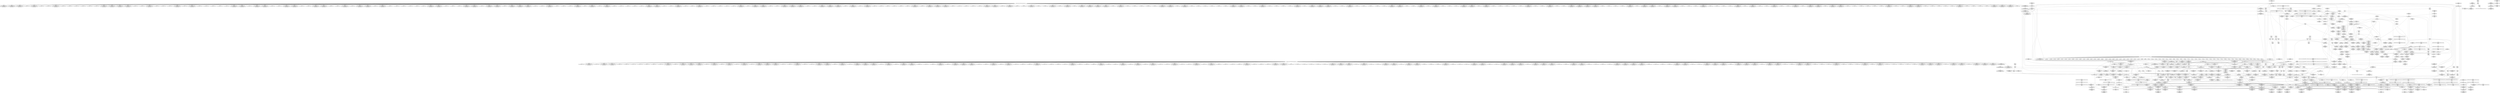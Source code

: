 digraph {
	CE0x4cc5010 [shape=record,shape=Mrecord,label="{CE0x4cc5010|selinux_authorizable_ctx:tmp11|security/selinux/xfrm.c,65}"]
	CE0x4c65ba0 [shape=record,shape=Mrecord,label="{CE0x4c65ba0|696:_%struct.xfrm_sec_ctx*,_:_CRE_316,318_|*MultipleSource*|Function::selinux_xfrm_state_pol_flow_match&Arg::xp::|security/selinux/xfrm.c,184}"]
	CE0x4ca2970 [shape=record,shape=Mrecord,label="{CE0x4ca2970|864:_%struct.xfrm_sec_ctx*,_:_CRE_440,448_|*MultipleSource*|Function::selinux_xfrm_state_pol_flow_match&Arg::x::|security/selinux/xfrm.c,185}"]
	CE0x4c6d0e0 [shape=record,shape=Mrecord,label="{CE0x4c6d0e0|selinux_xfrm_state_pol_flow_match:if.then7|*SummSink*}"]
	CE0x4c6ae40 [shape=record,shape=Mrecord,label="{CE0x4c6ae40|selinux_xfrm_state_pol_flow_match:tmp39|security/selinux/xfrm.c,202|*SummSource*}"]
	CE0x4c6edc0 [shape=record,shape=Mrecord,label="{CE0x4c6edc0|selinux_xfrm_state_pol_flow_match:tmp5|security/selinux/xfrm.c,184|*SummSource*}"]
	CE0x4ccd8f0 [shape=record,shape=Mrecord,label="{CE0x4ccd8f0|selinux_authorizable_ctx:ctx|Function::selinux_authorizable_ctx&Arg::ctx::|*SummSource*}"]
	CE0x4cc3a60 [shape=record,shape=Mrecord,label="{CE0x4cc3a60|selinux_authorizable_ctx:tmp1}"]
	CE0x4c61720 [shape=record,shape=Mrecord,label="{CE0x4c61720|864:_%struct.xfrm_sec_ctx*,_:_CRE_131,132_}"]
	CE0x4d0ae70 [shape=record,shape=Mrecord,label="{CE0x4d0ae70|i64*_getelementptr_inbounds_(_7_x_i64_,_7_x_i64_*___llvm_gcov_ctr16,_i64_0,_i64_0)|*Constant*}"]
	CE0x4c6ee90 [shape=record,shape=Mrecord,label="{CE0x4c6ee90|selinux_xfrm_state_pol_flow_match:tmp6|security/selinux/xfrm.c,184}"]
	CE0x4c54d50 [shape=record,shape=Mrecord,label="{CE0x4c54d50|696:_%struct.xfrm_sec_ctx*,_:_CRE_296,297_}"]
	CE0x4d07a10 [shape=record,shape=Mrecord,label="{CE0x4d07a10|selinux_authorizable_ctx:tmp14}"]
	CE0x4c6a030 [shape=record,shape=Mrecord,label="{CE0x4c6a030|696:_%struct.xfrm_sec_ctx*,_:_CRE_352,360_|*MultipleSource*|Function::selinux_xfrm_state_pol_flow_match&Arg::xp::|security/selinux/xfrm.c,184}"]
	CE0x4c7eb50 [shape=record,shape=Mrecord,label="{CE0x4c7eb50|%struct.xfrm_sec_ctx*_null|*Constant*|*SummSink*}"]
	CE0x4c5f120 [shape=record,shape=Mrecord,label="{CE0x4c5f120|696:_%struct.xfrm_sec_ctx*,_:_CRE_503,504_}"]
	CE0x4c6c1a0 [shape=record,shape=Mrecord,label="{CE0x4c6c1a0|696:_%struct.xfrm_sec_ctx*,_:_CRE_302,303_}"]
	CE0x4c60fa0 [shape=record,shape=Mrecord,label="{CE0x4c60fa0|864:_%struct.xfrm_sec_ctx*,_:_CRE_125,126_}"]
	CE0x4c8c020 [shape=record,shape=Mrecord,label="{CE0x4c8c020|696:_%struct.xfrm_sec_ctx*,_:_CRE_208,224_|*MultipleSource*|Function::selinux_xfrm_state_pol_flow_match&Arg::xp::|security/selinux/xfrm.c,184}"]
	CE0x4cdfa30 [shape=record,shape=Mrecord,label="{CE0x4cdfa30|i64*_getelementptr_inbounds_(_20_x_i64_,_20_x_i64_*___llvm_gcov_ctr3,_i64_0,_i64_13)|*Constant*}"]
	CE0x4c98050 [shape=record,shape=Mrecord,label="{CE0x4c98050|864:_%struct.xfrm_sec_ctx*,_:_CRE_105,106_}"]
	CE0x4cf9bf0 [shape=record,shape=Mrecord,label="{CE0x4cf9bf0|selinux_xfrm_state_pol_flow_match:__fl_common17|security/selinux/xfrm.c,208|*SummSink*}"]
	CE0x4cf4970 [shape=record,shape=Mrecord,label="{CE0x4cf4970|16:_i32,_:_CRE_62,63_}"]
	CE0x4cf9210 [shape=record,shape=Mrecord,label="{CE0x4cf9210|selinux_xfrm_state_pol_flow_match:u16|security/selinux/xfrm.c,208|*SummSource*}"]
	CE0x4cd2850 [shape=record,shape=Mrecord,label="{CE0x4cd2850|16:_i32,_:_CRE_28,29_}"]
	CE0x4ce1d80 [shape=record,shape=Mrecord,label="{CE0x4ce1d80|selinux_authorizable_xfrm:x|Function::selinux_authorizable_xfrm&Arg::x::|*SummSink*}"]
	CE0x4d00110 [shape=record,shape=Mrecord,label="{CE0x4d00110|i16_39|*Constant*|*SummSource*}"]
	CE0x4d059a0 [shape=record,shape=Mrecord,label="{CE0x4d059a0|i64_2|*Constant*}"]
	CE0x4c84a90 [shape=record,shape=Mrecord,label="{CE0x4c84a90|864:_%struct.xfrm_sec_ctx*,_:_CRE_101,102_}"]
	CE0x4c51740 [shape=record,shape=Mrecord,label="{CE0x4c51740|696:_%struct.xfrm_sec_ctx*,_:_CRE_120,128_|*MultipleSource*|Function::selinux_xfrm_state_pol_flow_match&Arg::xp::|security/selinux/xfrm.c,184}"]
	CE0x4c75090 [shape=record,shape=Mrecord,label="{CE0x4c75090|864:_%struct.xfrm_sec_ctx*,_:_CRE_77,78_}"]
	CE0x4cdb6c0 [shape=record,shape=Mrecord,label="{CE0x4cdb6c0|selinux_xfrm_state_pol_flow_match:tmp17|security/selinux/xfrm.c,192|*SummSink*}"]
	CE0x4cd45a0 [shape=record,shape=Mrecord,label="{CE0x4cd45a0|avc_has_perm:ssid|Function::avc_has_perm&Arg::ssid::|*SummSource*}"]
	CE0x4c7a8a0 [shape=record,shape=Mrecord,label="{CE0x4c7a8a0|selinux_authorizable_xfrm:tmp2|*SummSink*}"]
	CE0x62ffe30 [shape=record,shape=Mrecord,label="{CE0x62ffe30|696:_%struct.xfrm_sec_ctx*,_:_CRE_283,284_}"]
	CE0x4c674f0 [shape=record,shape=Mrecord,label="{CE0x4c674f0|selinux_authorizable_xfrm:tmp1|*SummSource*}"]
	CE0x4ca5df0 [shape=record,shape=Mrecord,label="{CE0x4ca5df0|864:_%struct.xfrm_sec_ctx*,_:_CRE_560,576_|*MultipleSource*|Function::selinux_xfrm_state_pol_flow_match&Arg::x::|security/selinux/xfrm.c,185}"]
	CE0x4cf3770 [shape=record,shape=Mrecord,label="{CE0x4cf3770|16:_i32,_:_CRE_44,45_}"]
	CE0x4ccd9b0 [shape=record,shape=Mrecord,label="{CE0x4ccd9b0|selinux_authorizable_ctx:ctx|Function::selinux_authorizable_ctx&Arg::ctx::|*SummSink*}"]
	CE0x4c62700 [shape=record,shape=Mrecord,label="{CE0x4c62700|696:_%struct.xfrm_sec_ctx*,_:_CRE_0,8_|*MultipleSource*|Function::selinux_xfrm_state_pol_flow_match&Arg::xp::|security/selinux/xfrm.c,184}"]
	CE0x4cf5260 [shape=record,shape=Mrecord,label="{CE0x4cf5260|selinux_xfrm_state_pol_flow_match:tmp35|security/selinux/xfrm.c,202|*SummSink*}"]
	CE0x4cd60d0 [shape=record,shape=Mrecord,label="{CE0x4cd60d0|avc_has_perm:entry}"]
	CE0x4d08080 [shape=record,shape=Mrecord,label="{CE0x4d08080|i64*_getelementptr_inbounds_(_7_x_i64_,_7_x_i64_*___llvm_gcov_ctr16,_i64_0,_i64_6)|*Constant*|*SummSink*}"]
	CE0x68ebed0 [shape=record,shape=Mrecord,label="{CE0x68ebed0|696:_%struct.xfrm_sec_ctx*,_:_CRE_40,44_|*MultipleSource*|Function::selinux_xfrm_state_pol_flow_match&Arg::xp::|security/selinux/xfrm.c,184}"]
	CE0x4cfbb80 [shape=record,shape=Mrecord,label="{CE0x4cfbb80|selinux_xfrm_state_pol_flow_match:flowic_secid18|security/selinux/xfrm.c,208|*SummSource*}"]
	CE0x4d0ab90 [shape=record,shape=Mrecord,label="{CE0x4d0ab90|selinux_authorizable_ctx:land.end}"]
	CE0x4cf5550 [shape=record,shape=Mrecord,label="{CE0x4cf5550|i64_16|*Constant*}"]
	CE0x4c76e80 [shape=record,shape=Mrecord,label="{CE0x4c76e80|696:_%struct.xfrm_sec_ctx*,_:_CRE_511,512_}"]
	CE0x4c9dd70 [shape=record,shape=Mrecord,label="{CE0x4c9dd70|864:_%struct.xfrm_sec_ctx*,_:_CRE_269,270_|*MultipleSource*|Function::selinux_xfrm_state_pol_flow_match&Arg::x::|security/selinux/xfrm.c,185}"]
	CE0x4c83630 [shape=record,shape=Mrecord,label="{CE0x4c83630|696:_%struct.xfrm_sec_ctx*,_:_CRE_482,483_}"]
	CE0x4c527f0 [shape=record,shape=Mrecord,label="{CE0x4c527f0|selinux_xfrm_state_pol_flow_match:if.else4}"]
	CE0x4c66ac0 [shape=record,shape=Mrecord,label="{CE0x4c66ac0|696:_%struct.xfrm_sec_ctx*,_:_CRE_491,492_}"]
	CE0x4c6cb90 [shape=record,shape=Mrecord,label="{CE0x4c6cb90|selinux_xfrm_state_pol_flow_match:tmp5|security/selinux/xfrm.c,184}"]
	CE0x4cca4b0 [shape=record,shape=Mrecord,label="{CE0x4cca4b0|i64_4|*Constant*}"]
	CE0x4c56b20 [shape=record,shape=Mrecord,label="{CE0x4c56b20|864:_%struct.xfrm_sec_ctx*,_:_CRE_66,67_}"]
	CE0x4ca1570 [shape=record,shape=Mrecord,label="{CE0x4ca1570|864:_%struct.xfrm_sec_ctx*,_:_CRE_376,384_|*MultipleSource*|Function::selinux_xfrm_state_pol_flow_match&Arg::x::|security/selinux/xfrm.c,185}"]
	CE0x4ce0880 [shape=record,shape=Mrecord,label="{CE0x4ce0880|selinux_xfrm_state_pol_flow_match:tmp30|*SummSink*}"]
	CE0x4c84310 [shape=record,shape=Mrecord,label="{CE0x4c84310|864:_%struct.xfrm_sec_ctx*,_:_CRE_95,96_}"]
	CE0x4c4fc30 [shape=record,shape=Mrecord,label="{CE0x4c4fc30|selinux_xfrm_state_pol_flow_match:if.end}"]
	CE0x4c6a330 [shape=record,shape=Mrecord,label="{CE0x4c6a330|696:_%struct.xfrm_sec_ctx*,_:_CRE_368,376_|*MultipleSource*|Function::selinux_xfrm_state_pol_flow_match&Arg::xp::|security/selinux/xfrm.c,184}"]
	CE0x4c85990 [shape=record,shape=Mrecord,label="{CE0x4c85990|selinux_authorizable_ctx:tmp4|security/selinux/xfrm.c,63}"]
	CE0x4c7e3a0 [shape=record,shape=Mrecord,label="{CE0x4c7e3a0|864:_%struct.xfrm_sec_ctx*,_:_CRE_145,146_}"]
	CE0x4c61360 [shape=record,shape=Mrecord,label="{CE0x4c61360|864:_%struct.xfrm_sec_ctx*,_:_CRE_128,129_}"]
	CE0x4c98410 [shape=record,shape=Mrecord,label="{CE0x4c98410|864:_%struct.xfrm_sec_ctx*,_:_CRE_108,109_}"]
	CE0x4ca3fc0 [shape=record,shape=Mrecord,label="{CE0x4ca3fc0|selinux_authorizable_ctx:conv2|security/selinux/xfrm.c,65|*SummSource*}"]
	CE0x4c60aa0 [shape=record,shape=Mrecord,label="{CE0x4c60aa0|864:_%struct.xfrm_sec_ctx*,_:_CRE_121,122_}"]
	CE0x4ce05d0 [shape=record,shape=Mrecord,label="{CE0x4ce05d0|selinux_xfrm_state_pol_flow_match:tmp30}"]
	CE0x4c80240 [shape=record,shape=Mrecord,label="{CE0x4c80240|864:_%struct.xfrm_sec_ctx*,_:_CRE_172,173_}"]
	CE0x4ca0570 [shape=record,shape=Mrecord,label="{CE0x4ca0570|864:_%struct.xfrm_sec_ctx*,_:_CRE_312,320_|*MultipleSource*|Function::selinux_xfrm_state_pol_flow_match&Arg::x::|security/selinux/xfrm.c,185}"]
	CE0x4c66880 [shape=record,shape=Mrecord,label="{CE0x4c66880|696:_%struct.xfrm_sec_ctx*,_:_CRE_488,489_}"]
	CE0x4c6d840 [shape=record,shape=Mrecord,label="{CE0x4c6d840|selinux_xfrm_state_pol_flow_match:if.else4|*SummSink*}"]
	CE0x4cd1650 [shape=record,shape=Mrecord,label="{CE0x4cd1650|16:_i32,_:_CRE_10,11_}"]
	CE0x4c9e170 [shape=record,shape=Mrecord,label="{CE0x4c9e170|864:_%struct.xfrm_sec_ctx*,_:_CRE_271,272_|*MultipleSource*|Function::selinux_xfrm_state_pol_flow_match&Arg::x::|security/selinux/xfrm.c,185}"]
	CE0x4cf5340 [shape=record,shape=Mrecord,label="{CE0x4cf5340|selinux_xfrm_state_pol_flow_match:cmp|security/selinux/xfrm.c,202|*SummSource*}"]
	CE0x4c47fc0 [shape=record,shape=Mrecord,label="{CE0x4c47fc0|selinux_xfrm_state_pol_flow_match:if.then|*SummSource*}"]
	CE0x4cacc40 [shape=record,shape=Mrecord,label="{CE0x4cacc40|avc_has_perm:requested|Function::avc_has_perm&Arg::requested::|*SummSource*}"]
	CE0x4ca2ae0 [shape=record,shape=Mrecord,label="{CE0x4ca2ae0|selinux_authorizable_ctx:tmp12|security/selinux/xfrm.c,65|*SummSource*}"]
	CE0x4c82f80 [shape=record,shape=Mrecord,label="{CE0x4c82f80|selinux_xfrm_state_pol_flow_match:tmp8|security/selinux/xfrm.c,185|*SummSink*}"]
	CE0x4cdf090 [shape=record,shape=Mrecord,label="{CE0x4cdf090|selinux_xfrm_state_pol_flow_match:tmp28|security/selinux/xfrm.c,198|*SummSource*}"]
	CE0x4c53280 [shape=record,shape=Mrecord,label="{CE0x4c53280|selinux_xfrm_state_pol_flow_match:if.else}"]
	CE0x4c6bfb0 [shape=record,shape=Mrecord,label="{CE0x4c6bfb0|696:_%struct.xfrm_sec_ctx*,_:_CRE_299,300_}"]
	CE0x4c79e10 [shape=record,shape=Mrecord,label="{CE0x4c79e10|696:_%struct.xfrm_sec_ctx*,_:_CRE_530,531_}"]
	CE0x4cf6e80 [shape=record,shape=Mrecord,label="{CE0x4cf6e80|selinux_xfrm_state_pol_flow_match:cmp|security/selinux/xfrm.c,202|*SummSink*}"]
	CE0x4c66cd0 [shape=record,shape=Mrecord,label="{CE0x4c66cd0|_call_void_mcount()_#3}"]
	CE0x4c54040 [shape=record,shape=Mrecord,label="{CE0x4c54040|i32_21|*Constant*|*SummSink*}"]
	CE0x4c60be0 [shape=record,shape=Mrecord,label="{CE0x4c60be0|864:_%struct.xfrm_sec_ctx*,_:_CRE_122,123_}"]
	CE0x4cf4470 [shape=record,shape=Mrecord,label="{CE0x4cf4470|16:_i32,_:_CRE_57,58_}"]
	CE0x4cd7d60 [shape=record,shape=Mrecord,label="{CE0x4cd7d60|i64*_getelementptr_inbounds_(_20_x_i64_,_20_x_i64_*___llvm_gcov_ctr3,_i64_0,_i64_5)|*Constant*}"]
	CE0x4ce02c0 [shape=record,shape=Mrecord,label="{CE0x4ce02c0|selinux_xfrm_state_pol_flow_match:tmp29|*SummSink*}"]
	CE0x4d004b0 [shape=record,shape=Mrecord,label="{CE0x4d004b0|avc_has_perm:tclass|Function::avc_has_perm&Arg::tclass::}"]
	CE0x4c74910 [shape=record,shape=Mrecord,label="{CE0x4c74910|864:_%struct.xfrm_sec_ctx*,_:_CRE_71,72_}"]
	CE0x4caa220 [shape=record,shape=Mrecord,label="{CE0x4caa220|864:_%struct.xfrm_sec_ctx*,_:_CRE_784,788_|*MultipleSource*|Function::selinux_xfrm_state_pol_flow_match&Arg::x::|security/selinux/xfrm.c,185}"]
	CE0x4c6d950 [shape=record,shape=Mrecord,label="{CE0x4c6d950|i64_1|*Constant*|*SummSource*}"]
	CE0x4c5d290 [shape=record,shape=Mrecord,label="{CE0x4c5d290|selinux_xfrm_state_pol_flow_match:tmp2|*LoadInst*|security/selinux/xfrm.c,184|*SummSource*}"]
	CE0x4c68b70 [shape=record,shape=Mrecord,label="{CE0x4c68b70|696:_%struct.xfrm_sec_ctx*,_:_CRE_416,424_|*MultipleSource*|Function::selinux_xfrm_state_pol_flow_match&Arg::xp::|security/selinux/xfrm.c,184}"]
	CE0x4cd1c50 [shape=record,shape=Mrecord,label="{CE0x4cd1c50|16:_i32,_:_CRE_16,17_}"]
	CE0x4c610e0 [shape=record,shape=Mrecord,label="{CE0x4c610e0|864:_%struct.xfrm_sec_ctx*,_:_CRE_126,127_}"]
	CE0x4c9e970 [shape=record,shape=Mrecord,label="{CE0x4c9e970|864:_%struct.xfrm_sec_ctx*,_:_CRE_277,278_}"]
	CE0x4703dd0 [shape=record,shape=Mrecord,label="{CE0x4703dd0|696:_%struct.xfrm_sec_ctx*,_:_CRE_456,464_|*MultipleSource*|Function::selinux_xfrm_state_pol_flow_match&Arg::xp::|security/selinux/xfrm.c,184}"]
	CE0x4ccb460 [shape=record,shape=Mrecord,label="{CE0x4ccb460|%struct.xfrm_sec_ctx*_null|*Constant*}"]
	CE0x4cfffd0 [shape=record,shape=Mrecord,label="{CE0x4cfffd0|i16_39|*Constant*}"]
	CE0x4cccb30 [shape=record,shape=Mrecord,label="{CE0x4cccb30|selinux_authorizable_xfrm:call|security/selinux/xfrm.c,73|*SummSource*}"]
	CE0x4c6e470 [shape=record,shape=Mrecord,label="{CE0x4c6e470|696:_%struct.xfrm_sec_ctx*,_:_CRE_537,538_}"]
	CE0x4d01630 [shape=record,shape=Mrecord,label="{CE0x4d01630|selinux_xfrm_state_pol_flow_match:cond|security/selinux/xfrm.c,208}"]
	CE0x4c477f0 [shape=record,shape=Mrecord,label="{CE0x4c477f0|i64_1|*Constant*|*SummSink*}"]
	CE0x4cddba0 [shape=record,shape=Mrecord,label="{CE0x4cddba0|selinux_xfrm_state_pol_flow_match:security13|security/selinux/xfrm.c,200|*SummSource*}"]
	CE0x4cca9f0 [shape=record,shape=Mrecord,label="{CE0x4cca9f0|selinux_authorizable_ctx:tmp7|security/selinux/xfrm.c,64}"]
	CE0x4ca8e20 [shape=record,shape=Mrecord,label="{CE0x4ca8e20|864:_%struct.xfrm_sec_ctx*,_:_CRE_709,710_}"]
	CE0x4cdae00 [shape=record,shape=Mrecord,label="{CE0x4cdae00|selinux_xfrm_state_pol_flow_match:tmp13|security/selinux/xfrm.c,187|*SummSink*}"]
	CE0x4c83f50 [shape=record,shape=Mrecord,label="{CE0x4c83f50|864:_%struct.xfrm_sec_ctx*,_:_CRE_92,93_}"]
	CE0x4c79c40 [shape=record,shape=Mrecord,label="{CE0x4c79c40|696:_%struct.xfrm_sec_ctx*,_:_CRE_528,529_}"]
	CE0x4ca4270 [shape=record,shape=Mrecord,label="{CE0x4ca4270|selinux_authorizable_ctx:cmp3|security/selinux/xfrm.c,65}"]
	CE0x4c7f080 [shape=record,shape=Mrecord,label="{CE0x4c7f080|864:_%struct.xfrm_sec_ctx*,_:_CRE_152,156_|*MultipleSource*|Function::selinux_xfrm_state_pol_flow_match&Arg::x::|security/selinux/xfrm.c,185}"]
	CE0x4c6f040 [shape=record,shape=Mrecord,label="{CE0x4c6f040|selinux_xfrm_state_pol_flow_match:tmp6|security/selinux/xfrm.c,184|*SummSink*}"]
	CE0x4c5dfa0 [shape=record,shape=Mrecord,label="{CE0x4c5dfa0|696:_%struct.xfrm_sec_ctx*,_:_CRE_604,608_|*MultipleSource*|Function::selinux_xfrm_state_pol_flow_match&Arg::xp::|security/selinux/xfrm.c,184}"]
	CE0x4cd2b50 [shape=record,shape=Mrecord,label="{CE0x4cd2b50|16:_i32,_:_CRE_31,32_}"]
	CE0x4d027a0 [shape=record,shape=Mrecord,label="{CE0x4d027a0|selinux_xfrm_state_pol_flow_match:retval.0|*SummSink*}"]
	CE0x4cd1270 [shape=record,shape=Mrecord,label="{CE0x4cd1270|16:_i32,_:_CRE_5,6_}"]
	CE0x4c93e90 [shape=record,shape=Mrecord,label="{CE0x4c93e90|696:_%struct.xfrm_sec_ctx*,_:_CRE_136,144_|*MultipleSource*|Function::selinux_xfrm_state_pol_flow_match&Arg::xp::|security/selinux/xfrm.c,184}"]
	CE0x4cf63c0 [shape=record,shape=Mrecord,label="{CE0x4cf63c0|selinux_xfrm_state_pol_flow_match:tmp36|security/selinux/xfrm.c,202}"]
	CE0x4c804c0 [shape=record,shape=Mrecord,label="{CE0x4c804c0|864:_%struct.xfrm_sec_ctx*,_:_CRE_174,175_}"]
	CE0x4c681a0 [shape=record,shape=Mrecord,label="{CE0x4c681a0|696:_%struct.xfrm_sec_ctx*,_:_CRE_324,328_|*MultipleSource*|Function::selinux_xfrm_state_pol_flow_match&Arg::xp::|security/selinux/xfrm.c,184}"]
	CE0x4d00240 [shape=record,shape=Mrecord,label="{CE0x4d00240|i16_39|*Constant*|*SummSink*}"]
	CE0x4c83740 [shape=record,shape=Mrecord,label="{CE0x4c83740|696:_%struct.xfrm_sec_ctx*,_:_CRE_484,485_}"]
	CE0x4cd06f0 [shape=record,shape=Mrecord,label="{CE0x4cd06f0|selinux_xfrm_state_pol_flow_match:fl|Function::selinux_xfrm_state_pol_flow_match&Arg::fl::|*SummSink*}"]
	CE0x4cf88f0 [shape=record,shape=Mrecord,label="{CE0x4cf88f0|i64*_getelementptr_inbounds_(_20_x_i64_,_20_x_i64_*___llvm_gcov_ctr3,_i64_0,_i64_18)|*Constant*|*SummSink*}"]
	CE0x4c7a910 [shape=record,shape=Mrecord,label="{CE0x4c7a910|selinux_authorizable_xfrm:tmp3}"]
	CE0x4cf4a70 [shape=record,shape=Mrecord,label="{CE0x4cf4a70|16:_i32,_:_CRE_63,64_}"]
	CE0x4c58470 [shape=record,shape=Mrecord,label="{CE0x4c58470|864:_%struct.xfrm_sec_ctx*,_:_CRE_40,48_|*MultipleSource*|Function::selinux_xfrm_state_pol_flow_match&Arg::x::|security/selinux/xfrm.c,185}"]
	CE0x4cd2a50 [shape=record,shape=Mrecord,label="{CE0x4cd2a50|16:_i32,_:_CRE_30,31_}"]
	CE0x4ce42a0 [shape=record,shape=Mrecord,label="{CE0x4ce42a0|i64*_getelementptr_inbounds_(_20_x_i64_,_20_x_i64_*___llvm_gcov_ctr3,_i64_0,_i64_12)|*Constant*}"]
	CE0x4cd8100 [shape=record,shape=Mrecord,label="{CE0x4cd8100|i64*_getelementptr_inbounds_(_20_x_i64_,_20_x_i64_*___llvm_gcov_ctr3,_i64_0,_i64_5)|*Constant*|*SummSource*}"]
	CE0x4c47500 [shape=record,shape=Mrecord,label="{CE0x4c47500|864:_%struct.xfrm_sec_ctx*,_:_CRE_484,488_|*MultipleSource*|Function::selinux_xfrm_state_pol_flow_match&Arg::x::|security/selinux/xfrm.c,185}"]
	CE0x4cd2650 [shape=record,shape=Mrecord,label="{CE0x4cd2650|16:_i32,_:_CRE_26,27_}"]
	CE0x4c67410 [shape=record,shape=Mrecord,label="{CE0x4c67410|i64_1|*Constant*}"]
	CE0x4c85b00 [shape=record,shape=Mrecord,label="{CE0x4c85b00|selinux_authorizable_ctx:tmp3|security/selinux/xfrm.c,63|*SummSink*}"]
	CE0x4cce500 [shape=record,shape=Mrecord,label="{CE0x4cce500|i32_0|*Constant*}"]
	CE0x4c564d0 [shape=record,shape=Mrecord,label="{CE0x4c564d0|864:_%struct.xfrm_sec_ctx*,_:_CRE_48,56_|*MultipleSource*|Function::selinux_xfrm_state_pol_flow_match&Arg::x::|security/selinux/xfrm.c,185}"]
	CE0x4cdafe0 [shape=record,shape=Mrecord,label="{CE0x4cdafe0|selinux_xfrm_state_pol_flow_match:tobool2|security/selinux/xfrm.c,185|*SummSource*}"]
	CE0x4cdb1b0 [shape=record,shape=Mrecord,label="{CE0x4cdb1b0|i64_4|*Constant*}"]
	CE0x4c7d360 [shape=record,shape=Mrecord,label="{CE0x4c7d360|864:_%struct.xfrm_sec_ctx*,_:_CRE_132,133_}"]
	CE0x62ffd50 [shape=record,shape=Mrecord,label="{CE0x62ffd50|696:_%struct.xfrm_sec_ctx*,_:_CRE_56,64_|*MultipleSource*|Function::selinux_xfrm_state_pol_flow_match&Arg::xp::|security/selinux/xfrm.c,184}"]
	CE0x4c7dc20 [shape=record,shape=Mrecord,label="{CE0x4c7dc20|864:_%struct.xfrm_sec_ctx*,_:_CRE_139,140_}"]
	CE0x4ce30c0 [shape=record,shape=Mrecord,label="{CE0x4ce30c0|selinux_xfrm_state_pol_flow_match:tmp23|security/selinux/xfrm.c,196|*SummSink*}"]
	CE0x4cf5ef0 [shape=record,shape=Mrecord,label="{CE0x4cf5ef0|i32_7|*Constant*|*SummSource*}"]
	CE0x4cd1310 [shape=record,shape=Mrecord,label="{CE0x4cd1310|16:_i32,_:_CRE_6,7_}"]
	CE0x4cf4270 [shape=record,shape=Mrecord,label="{CE0x4cf4270|16:_i32,_:_CRE_55,56_}"]
	CE0x4ca9a20 [shape=record,shape=Mrecord,label="{CE0x4ca9a20|864:_%struct.xfrm_sec_ctx*,_:_CRE_744,752_|*MultipleSource*|Function::selinux_xfrm_state_pol_flow_match&Arg::x::|security/selinux/xfrm.c,185}"]
	CE0x4c6d070 [shape=record,shape=Mrecord,label="{CE0x4c6d070|selinux_xfrm_state_pol_flow_match:if.then10}"]
	CE0x4cd3280 [shape=record,shape=Mrecord,label="{CE0x4cd3280|selinux_xfrm_state_pol_flow_match:tmp16|*LoadInst*|security/selinux/xfrm.c,192}"]
	CE0x4c9ab70 [shape=record,shape=Mrecord,label="{CE0x4c9ab70|864:_%struct.xfrm_sec_ctx*,_:_CRE_189,190_}"]
	CE0x4ccd0d0 [shape=record,shape=Mrecord,label="{CE0x4ccd0d0|GLOBAL:selinux_authorizable_ctx|*Constant*|*SummSource*}"]
	CE0x4c7e9e0 [shape=record,shape=Mrecord,label="{CE0x4c7e9e0|864:_%struct.xfrm_sec_ctx*,_:_CRE_150,151_}"]
	CE0x4c83ac0 [shape=record,shape=Mrecord,label="{CE0x4c83ac0|i64*_getelementptr_inbounds_(_2_x_i64_,_2_x_i64_*___llvm_gcov_ctr17246,_i64_0,_i64_0)|*Constant*|*SummSink*}"]
	CE0x4c99db0 [shape=record,shape=Mrecord,label="{CE0x4c99db0|864:_%struct.xfrm_sec_ctx*,_:_CRE_178,179_}"]
	CE0x4ce1850 [shape=record,shape=Mrecord,label="{CE0x4ce1850|selinux_authorizable_xfrm:entry|*SummSource*}"]
	CE0x4d062f0 [shape=record,shape=Mrecord,label="{CE0x4d062f0|selinux_authorizable_ctx:conv|security/selinux/xfrm.c,64|*SummSink*}"]
	CE0x4c9f5b0 [shape=record,shape=Mrecord,label="{CE0x4c9f5b0|864:_%struct.xfrm_sec_ctx*,_:_CRE_286,287_}"]
	CE0x4cfa0c0 [shape=record,shape=Mrecord,label="{CE0x4cfa0c0|selinux_xfrm_state_pol_flow_match:call19|security/selinux/xfrm.c,208|*SummSink*}"]
	CE0x4c7bbd0 [shape=record,shape=Mrecord,label="{CE0x4c7bbd0|696:_%struct.xfrm_sec_ctx*,_:_CRE_336,344_|*MultipleSource*|Function::selinux_xfrm_state_pol_flow_match&Arg::xp::|security/selinux/xfrm.c,184}"]
	CE0x4c5bb90 [shape=record,shape=Mrecord,label="{CE0x4c5bb90|selinux_xfrm_state_pol_flow_match:security1|security/selinux/xfrm.c,185|*SummSink*}"]
	CE0x4c92c10 [shape=record,shape=Mrecord,label="{CE0x4c92c10|696:_%struct.xfrm_sec_ctx*,_:_CRE_144,152_|*MultipleSource*|Function::selinux_xfrm_state_pol_flow_match&Arg::xp::|security/selinux/xfrm.c,184}"]
	CE0x4cd0c20 [shape=record,shape=Mrecord,label="{CE0x4cd0c20|16:_i32,_:_CRE_1,2_}"]
	CE0x4cabc20 [shape=record,shape=Mrecord,label="{CE0x4cabc20|selinux_xfrm_state_pol_flow_match:tmp7|*LoadInst*|security/selinux/xfrm.c,185|*SummSink*}"]
	CE0x4c9f830 [shape=record,shape=Mrecord,label="{CE0x4c9f830|864:_%struct.xfrm_sec_ctx*,_:_CRE_288,289_}"]
	CE0x4c76bf0 [shape=record,shape=Mrecord,label="{CE0x4c76bf0|696:_%struct.xfrm_sec_ctx*,_:_CRE_508,509_}"]
	CE0x4c7aa10 [shape=record,shape=Mrecord,label="{CE0x4c7aa10|i64*_getelementptr_inbounds_(_2_x_i64_,_2_x_i64_*___llvm_gcov_ctr17246,_i64_0,_i64_1)|*Constant*|*SummSource*}"]
	CE0x4c57b50 [shape=record,shape=Mrecord,label="{CE0x4c57b50|selinux_xfrm_state_pol_flow_match:return|*SummSource*}"]
	CE0x4ccd390 [shape=record,shape=Mrecord,label="{CE0x4ccd390|selinux_authorizable_ctx:entry}"]
	CE0x4cd1550 [shape=record,shape=Mrecord,label="{CE0x4cd1550|16:_i32,_:_CRE_9,10_}"]
	CE0x4ce2710 [shape=record,shape=Mrecord,label="{CE0x4ce2710|i64_10|*Constant*}"]
	CE0x4cd7800 [shape=record,shape=Mrecord,label="{CE0x4cd7800|selinux_xfrm_state_pol_flow_match:tmp11|security/selinux/xfrm.c,185}"]
	CE0x4c5e680 [shape=record,shape=Mrecord,label="{CE0x4c5e680|696:_%struct.xfrm_sec_ctx*,_:_CRE_294,295_}"]
	CE0x4caaa20 [shape=record,shape=Mrecord,label="{CE0x4caaa20|864:_%struct.xfrm_sec_ctx*,_:_CRE_816,824_|*MultipleSource*|Function::selinux_xfrm_state_pol_flow_match&Arg::x::|security/selinux/xfrm.c,185}"]
	CE0x4c9db70 [shape=record,shape=Mrecord,label="{CE0x4c9db70|864:_%struct.xfrm_sec_ctx*,_:_CRE_268,269_|*MultipleSource*|Function::selinux_xfrm_state_pol_flow_match&Arg::x::|security/selinux/xfrm.c,185}"]
	CE0x4c5b130 [shape=record,shape=Mrecord,label="{CE0x4c5b130|696:_%struct.xfrm_sec_ctx*,_:_CRE_248,256_|*MultipleSource*|Function::selinux_xfrm_state_pol_flow_match&Arg::xp::|security/selinux/xfrm.c,184}"]
	CE0x4c68430 [shape=record,shape=Mrecord,label="{CE0x4c68430|i64*_getelementptr_inbounds_(_2_x_i64_,_2_x_i64_*___llvm_gcov_ctr17246,_i64_0,_i64_1)|*Constant*|*SummSink*}"]
	CE0x4c5ab20 [shape=record,shape=Mrecord,label="{CE0x4c5ab20|864:_%struct.xfrm_sec_ctx*,_:_CRE_18,19_}"]
	CE0x4c5d690 [shape=record,shape=Mrecord,label="{CE0x4c5d690|%struct.xfrm_sec_ctx*_null|*Constant*}"]
	CE0x4c6c390 [shape=record,shape=Mrecord,label="{CE0x4c6c390|selinux_xfrm_state_pol_flow_match:if.end11|*SummSink*}"]
	CE0x4c71070 [shape=record,shape=Mrecord,label="{CE0x4c71070|696:_%struct.xfrm_sec_ctx*,_:_CRE_112,116_|*MultipleSource*|Function::selinux_xfrm_state_pol_flow_match&Arg::xp::|security/selinux/xfrm.c,184}"]
	CE0x4c76310 [shape=record,shape=Mrecord,label="{CE0x4c76310|696:_%struct.xfrm_sec_ctx*,_:_CRE_547,548_}"]
	CE0x4c87540 [shape=record,shape=Mrecord,label="{CE0x4c87540|i64*_getelementptr_inbounds_(_7_x_i64_,_7_x_i64_*___llvm_gcov_ctr16,_i64_0,_i64_5)|*Constant*|*SummSource*}"]
	CE0x4d031a0 [shape=record,shape=Mrecord,label="{CE0x4d031a0|selinux_xfrm_state_pol_flow_match:tmp45|security/selinux/xfrm.c,211|*SummSource*}"]
	CE0x4c98690 [shape=record,shape=Mrecord,label="{CE0x4c98690|864:_%struct.xfrm_sec_ctx*,_:_CRE_110,111_}"]
	CE0x4c65410 [shape=record,shape=Mrecord,label="{CE0x4c65410|i64*_getelementptr_inbounds_(_20_x_i64_,_20_x_i64_*___llvm_gcov_ctr3,_i64_0,_i64_0)|*Constant*}"]
	CE0x4ce2d70 [shape=record,shape=Mrecord,label="{CE0x4ce2d70|i64_11|*Constant*|*SummSource*}"]
	CE0x4cc83e0 [shape=record,shape=Mrecord,label="{CE0x4cc83e0|_call_void_mcount()_#3}"]
	CE0x4ca30e0 [shape=record,shape=Mrecord,label="{CE0x4ca30e0|selinux_authorizable_ctx:ctx_alg|security/selinux/xfrm.c,65|*SummSink*}"]
	CE0x4cf72e0 [shape=record,shape=Mrecord,label="{CE0x4cf72e0|i32_3|*Constant*|*SummSource*}"]
	CE0x4cd2150 [shape=record,shape=Mrecord,label="{CE0x4cd2150|16:_i32,_:_CRE_21,22_}"]
	CE0x4cac4b0 [shape=record,shape=Mrecord,label="{CE0x4cac4b0|selinux_xfrm_state_pol_flow_match:call|security/selinux/xfrm.c,196|*SummSink*}"]
	CE0x4c560c0 [shape=record,shape=Mrecord,label="{CE0x4c560c0|selinux_authorizable_xfrm:tmp}"]
	CE0x4ca61f0 [shape=record,shape=Mrecord,label="{CE0x4ca61f0|864:_%struct.xfrm_sec_ctx*,_:_CRE_584,600_|*MultipleSource*|Function::selinux_xfrm_state_pol_flow_match&Arg::x::|security/selinux/xfrm.c,185}"]
	CE0x4cfa050 [shape=record,shape=Mrecord,label="{CE0x4cfa050|selinux_xfrm_state_pol_flow_match:call19|security/selinux/xfrm.c,208|*SummSource*}"]
	CE0x4c98b90 [shape=record,shape=Mrecord,label="{CE0x4c98b90|864:_%struct.xfrm_sec_ctx*,_:_CRE_114,115_}"]
	CE0x4c75f50 [shape=record,shape=Mrecord,label="{CE0x4c75f50|696:_%struct.xfrm_sec_ctx*,_:_CRE_544,545_}"]
	CE0x4cdb050 [shape=record,shape=Mrecord,label="{CE0x4cdb050|selinux_xfrm_state_pol_flow_match:tobool2|security/selinux/xfrm.c,185|*SummSink*}"]
	CE0x4cd6a50 [shape=record,shape=Mrecord,label="{CE0x4cd6a50|selinux_xfrm_state_pol_flow_match:tmp22|security/selinux/xfrm.c,194|*SummSource*}"]
	CE0x615a190 [shape=record,shape=Mrecord,label="{CE0x615a190|selinux_xfrm_state_pol_flow_match:if.end|*SummSink*}"]
	CE0x4cf52d0 [shape=record,shape=Mrecord,label="{CE0x4cf52d0|selinux_xfrm_state_pol_flow_match:cmp|security/selinux/xfrm.c,202}"]
	CE0x4c5b5e0 [shape=record,shape=Mrecord,label="{CE0x4c5b5e0|selinux_xfrm_state_pol_flow_match:tmp4|security/selinux/xfrm.c,184|*SummSource*}"]
	CE0x4c865c0 [shape=record,shape=Mrecord,label="{CE0x4c865c0|GLOBAL:__llvm_gcov_ctr16|Global_var:__llvm_gcov_ctr16|*SummSource*}"]
	CE0x4c972c0 [shape=record,shape=Mrecord,label="{CE0x4c972c0|i64_15|*Constant*|*SummSink*}"]
	CE0x4c46b00 [shape=record,shape=Mrecord,label="{CE0x4c46b00|864:_%struct.xfrm_sec_ctx*,_:_CRE_452,456_|*MultipleSource*|Function::selinux_xfrm_state_pol_flow_match&Arg::x::|security/selinux/xfrm.c,185}"]
	CE0x4ca91e0 [shape=record,shape=Mrecord,label="{CE0x4ca91e0|selinux_xfrm_state_pol_flow_match:tmp7|*LoadInst*|security/selinux/xfrm.c,185}"]
	CE0x4d07c80 [shape=record,shape=Mrecord,label="{CE0x4d07c80|selinux_authorizable_ctx:tmp14|*SummSink*}"]
	CE0x4cf3570 [shape=record,shape=Mrecord,label="{CE0x4cf3570|16:_i32,_:_CRE_42,43_}"]
	CE0x4ccf210 [shape=record,shape=Mrecord,label="{CE0x4ccf210|0:_i8,_1:_i8,_4:_i32,_:_CRE_1,2_|*MultipleSource*|*LoadInst*|security/selinux/xfrm.c,185|*LoadInst*|security/selinux/xfrm.c,192|*LoadInst*|security/selinux/xfrm.c,200|security/selinux/xfrm.c,200}"]
	CE0x4cd6570 [shape=record,shape=Mrecord,label="{CE0x4cd6570|selinux_xfrm_state_pol_flow_match:tmp21|security/selinux/xfrm.c,194|*SummSink*}"]
	CE0x4c55b40 [shape=record,shape=Mrecord,label="{CE0x4c55b40|i64_2|*Constant*|*SummSink*}"]
	CE0x4c57850 [shape=record,shape=Mrecord,label="{CE0x4c57850|696:_%struct.xfrm_sec_ctx*,_:_CRE_304,305_}"]
	CE0x4ce2d00 [shape=record,shape=Mrecord,label="{CE0x4ce2d00|i64_11|*Constant*}"]
	CE0x4cd7a80 [shape=record,shape=Mrecord,label="{CE0x4cd7a80|selinux_xfrm_state_pol_flow_match:tmp11|security/selinux/xfrm.c,185|*SummSource*}"]
	CE0x4c84810 [shape=record,shape=Mrecord,label="{CE0x4c84810|864:_%struct.xfrm_sec_ctx*,_:_CRE_99,100_}"]
	CE0x4c521f0 [shape=record,shape=Mrecord,label="{CE0x4c521f0|selinux_xfrm_state_pol_flow_match:if.then3|*SummSink*}"]
	CE0x4cdbab0 [shape=record,shape=Mrecord,label="{CE0x4cdbab0|selinux_xfrm_state_pol_flow_match:tmp18|security/selinux/xfrm.c,192|*SummSink*}"]
	CE0x4ce1aa0 [shape=record,shape=Mrecord,label="{CE0x4ce1aa0|selinux_authorizable_xfrm:x|Function::selinux_authorizable_xfrm&Arg::x::}"]
	CE0x4cd1f50 [shape=record,shape=Mrecord,label="{CE0x4cd1f50|16:_i32,_:_CRE_19,20_}"]
	CE0x4d04f80 [shape=record,shape=Mrecord,label="{CE0x4d04f80|selinux_authorizable_xfrm:security|security/selinux/xfrm.c,73|*SummSource*}"]
	CE0x4c5f060 [shape=record,shape=Mrecord,label="{CE0x4c5f060|696:_%struct.xfrm_sec_ctx*,_:_CRE_502,503_}"]
	CE0x4c72aa0 [shape=record,shape=Mrecord,label="{CE0x4c72aa0|696:_%struct.xfrm_sec_ctx*,_:_CRE_592,600_|*MultipleSource*|Function::selinux_xfrm_state_pol_flow_match&Arg::xp::|security/selinux/xfrm.c,184}"]
	CE0x4c64670 [shape=record,shape=Mrecord,label="{CE0x4c64670|864:_%struct.xfrm_sec_ctx*,_:_CRE_81,82_}"]
	CE0x4ccf820 [shape=record,shape=Mrecord,label="{CE0x4ccf820|0:_i8,_1:_i8,_4:_i32,_:_CRE_4,8_|*MultipleSource*|*LoadInst*|security/selinux/xfrm.c,185|*LoadInst*|security/selinux/xfrm.c,192|*LoadInst*|security/selinux/xfrm.c,200|security/selinux/xfrm.c,200}"]
	CE0x4c7eae0 [shape=record,shape=Mrecord,label="{CE0x4c7eae0|%struct.xfrm_sec_ctx*_null|*Constant*|*SummSource*}"]
	CE0x4d0aad0 [shape=record,shape=Mrecord,label="{CE0x4d0aad0|selinux_authorizable_ctx:land.rhs|*SummSink*}"]
	CE0x4c479a0 [shape=record,shape=Mrecord,label="{CE0x4c479a0|selinux_xfrm_state_pol_flow_match:if.else8}"]
	CE0x4ccb380 [shape=record,shape=Mrecord,label="{CE0x4ccb380|_call_void_mcount()_#3|*SummSink*}"]
	CE0x4c7f710 [shape=record,shape=Mrecord,label="{CE0x4c7f710|864:_%struct.xfrm_sec_ctx*,_:_CRE_164,165_}"]
	CE0x4d01450 [shape=record,shape=Mrecord,label="{CE0x4d01450|_ret_i32_%retval.0,_!dbg_!27728|security/selinux/avc.c,775|*SummSink*}"]
	CE0x4c47690 [shape=record,shape=Mrecord,label="{CE0x4c47690|864:_%struct.xfrm_sec_ctx*,_:_CRE_488,492_|*MultipleSource*|Function::selinux_xfrm_state_pol_flow_match&Arg::x::|security/selinux/xfrm.c,185}"]
	CE0x4c561a0 [shape=record,shape=Mrecord,label="{CE0x4c561a0|selinux_authorizable_xfrm:tmp|*SummSource*}"]
	CE0x4c67010 [shape=record,shape=Mrecord,label="{CE0x4c67010|696:_%struct.xfrm_sec_ctx*,_:_CRE_376,384_|*MultipleSource*|Function::selinux_xfrm_state_pol_flow_match&Arg::xp::|security/selinux/xfrm.c,184}"]
	CE0x4cd1d50 [shape=record,shape=Mrecord,label="{CE0x4cd1d50|16:_i32,_:_CRE_17,18_}"]
	CE0x4c67a90 [shape=record,shape=Mrecord,label="{CE0x4c67a90|696:_%struct.xfrm_sec_ctx*,_:_CRE_432,440_|*MultipleSource*|Function::selinux_xfrm_state_pol_flow_match&Arg::xp::|security/selinux/xfrm.c,184}"]
	CE0x4caac20 [shape=record,shape=Mrecord,label="{CE0x4caac20|864:_%struct.xfrm_sec_ctx*,_:_CRE_824,832_|*MultipleSource*|Function::selinux_xfrm_state_pol_flow_match&Arg::x::|security/selinux/xfrm.c,185}"]
	CE0x4c647b0 [shape=record,shape=Mrecord,label="{CE0x4c647b0|864:_%struct.xfrm_sec_ctx*,_:_CRE_82,83_}"]
	CE0x4c536a0 [shape=record,shape=Mrecord,label="{CE0x4c536a0|696:_%struct.xfrm_sec_ctx*,_:_CRE_16,24_|*MultipleSource*|Function::selinux_xfrm_state_pol_flow_match&Arg::xp::|security/selinux/xfrm.c,184}"]
	CE0x4cf4670 [shape=record,shape=Mrecord,label="{CE0x4cf4670|16:_i32,_:_CRE_59,60_}"]
	CE0x4cda060 [shape=record,shape=Mrecord,label="{CE0x4cda060|selinux_xfrm_state_pol_flow_match:security5|security/selinux/xfrm.c,192|*SummSource*}"]
	CE0x4cdeb00 [shape=record,shape=Mrecord,label="{CE0x4cdeb00|selinux_xfrm_state_pol_flow_match:tmp27|security/selinux/xfrm.c,198|*SummSink*}"]
	CE0x4c9b520 [shape=record,shape=Mrecord,label="{CE0x4c9b520|864:_%struct.xfrm_sec_ctx*,_:_CRE_198,200_|*MultipleSource*|Function::selinux_xfrm_state_pol_flow_match&Arg::x::|security/selinux/xfrm.c,185}"]
	CE0x4cdea90 [shape=record,shape=Mrecord,label="{CE0x4cdea90|selinux_xfrm_state_pol_flow_match:tmp27|security/selinux/xfrm.c,198|*SummSource*}"]
	CE0x4c7e8a0 [shape=record,shape=Mrecord,label="{CE0x4c7e8a0|864:_%struct.xfrm_sec_ctx*,_:_CRE_149,150_}"]
	CE0x4ccb2c0 [shape=record,shape=Mrecord,label="{CE0x4ccb2c0|_call_void_mcount()_#3|*SummSource*}"]
	CE0x4c7dfe0 [shape=record,shape=Mrecord,label="{CE0x4c7dfe0|864:_%struct.xfrm_sec_ctx*,_:_CRE_142,143_}"]
	CE0x4c7f780 [shape=record,shape=Mrecord,label="{CE0x4c7f780|864:_%struct.xfrm_sec_ctx*,_:_CRE_163,164_}"]
	CE0x4c6cd40 [shape=record,shape=Mrecord,label="{CE0x4c6cd40|696:_%struct.xfrm_sec_ctx*,_:_CRE_493,494_}"]
	CE0x4c6e6a0 [shape=record,shape=Mrecord,label="{CE0x4c6e6a0|696:_%struct.xfrm_sec_ctx*,_:_CRE_539,540_}"]
	CE0x4c9f0b0 [shape=record,shape=Mrecord,label="{CE0x4c9f0b0|864:_%struct.xfrm_sec_ctx*,_:_CRE_282,283_}"]
	CE0x4cde850 [shape=record,shape=Mrecord,label="{CE0x4cde850|i32_3|*Constant*}"]
	CE0x4c9ed70 [shape=record,shape=Mrecord,label="{CE0x4c9ed70|864:_%struct.xfrm_sec_ctx*,_:_CRE_279,280_}"]
	"CONST[source:1(input),value:2(dynamic)][purpose:{object}][SrcIdx:1]"
	CE0x4c9c970 [shape=record,shape=Mrecord,label="{CE0x4c9c970|864:_%struct.xfrm_sec_ctx*,_:_CRE_228,232_|*MultipleSource*|Function::selinux_xfrm_state_pol_flow_match&Arg::x::|security/selinux/xfrm.c,185}"]
	CE0x4c52140 [shape=record,shape=Mrecord,label="{CE0x4c52140|696:_%struct.xfrm_sec_ctx*,_:_CRE_297,298_}"]
	CE0x4cc6a50 [shape=record,shape=Mrecord,label="{CE0x4cc6a50|selinux_authorizable_ctx:tmp6|*LoadInst*|security/selinux/xfrm.c,64|*SummSink*}"]
	CE0x4c97c30 [shape=record,shape=Mrecord,label="{CE0x4c97c30|selinux_xfrm_state_pol_flow_match:tmp14|security/selinux/xfrm.c,190|*SummSource*}"]
	CE0x4cdfdc0 [shape=record,shape=Mrecord,label="{CE0x4cdfdc0|i64*_getelementptr_inbounds_(_20_x_i64_,_20_x_i64_*___llvm_gcov_ctr3,_i64_0,_i64_13)|*Constant*|*SummSink*}"]
	CE0x4ce4640 [shape=record,shape=Mrecord,label="{CE0x4ce4640|i64*_getelementptr_inbounds_(_20_x_i64_,_20_x_i64_*___llvm_gcov_ctr3,_i64_0,_i64_12)|*Constant*|*SummSource*}"]
	CE0x4d02190 [shape=record,shape=Mrecord,label="{CE0x4d02190|selinux_xfrm_state_pol_flow_match:cond|security/selinux/xfrm.c,208|*SummSink*}"]
	CE0x4c54ca0 [shape=record,shape=Mrecord,label="{CE0x4c54ca0|selinux_xfrm_state_pol_flow_match:if.then3|*SummSource*}"]
	CE0x4ce5540 [shape=record,shape=Mrecord,label="{CE0x4ce5540|i64_8|*Constant*}"]
	CE0x4cf0000 [shape=record,shape=Mrecord,label="{CE0x4cf0000|selinux_xfrm_state_pol_flow_match:tmp40|security/selinux/xfrm.c,203}"]
	CE0x4d03860 [shape=record,shape=Mrecord,label="{CE0x4d03860|selinux_xfrm_state_pol_flow_match:tmp46|security/selinux/xfrm.c,211|*SummSource*}"]
	CE0x4c9a7b0 [shape=record,shape=Mrecord,label="{CE0x4c9a7b0|864:_%struct.xfrm_sec_ctx*,_:_CRE_186,187_}"]
	CE0x4c5c460 [shape=record,shape=Mrecord,label="{CE0x4c5c460|696:_%struct.xfrm_sec_ctx*,_:_CRE_497,498_}"]
	CE0x6026cf0 [shape=record,shape=Mrecord,label="{CE0x6026cf0|696:_%struct.xfrm_sec_ctx*,_:_CRE_44,48_|*MultipleSource*|Function::selinux_xfrm_state_pol_flow_match&Arg::xp::|security/selinux/xfrm.c,184}"]
	CE0x4ccfd10 [shape=record,shape=Mrecord,label="{CE0x4ccfd10|16:_i32,_:_CRE_3,4_}"]
	CE0x4ca81b0 [shape=record,shape=Mrecord,label="{CE0x4ca81b0|864:_%struct.xfrm_sec_ctx*,_:_CRE_700,701_}"]
	CE0x4d061c0 [shape=record,shape=Mrecord,label="{CE0x4d061c0|selinux_authorizable_ctx:conv|security/selinux/xfrm.c,64}"]
	CE0x4cca340 [shape=record,shape=Mrecord,label="{CE0x4cca340|selinux_authorizable_ctx:cmp|security/selinux/xfrm.c,64|*SummSource*}"]
	CE0x4cc6820 [shape=record,shape=Mrecord,label="{CE0x4cc6820|selinux_authorizable_ctx:tmp6|*LoadInst*|security/selinux/xfrm.c,64}"]
	CE0x4cd4840 [shape=record,shape=Mrecord,label="{CE0x4cd4840|avc_has_perm:tsid|Function::avc_has_perm&Arg::tsid::|*SummSource*}"]
	CE0x4c68020 [shape=record,shape=Mrecord,label="{CE0x4c68020|696:_%struct.xfrm_sec_ctx*,_:_CRE_320,321_|*MultipleSource*|Function::selinux_xfrm_state_pol_flow_match&Arg::xp::|security/selinux/xfrm.c,184}"]
	CE0x4d02920 [shape=record,shape=Mrecord,label="{CE0x4d02920|i64*_getelementptr_inbounds_(_20_x_i64_,_20_x_i64_*___llvm_gcov_ctr3,_i64_0,_i64_19)|*Constant*}"]
	CE0x4c6dcc0 [shape=record,shape=Mrecord,label="{CE0x4c6dcc0|696:_%struct.xfrm_sec_ctx*,_:_CRE_533,534_}"]
	CE0x4c71150 [shape=record,shape=Mrecord,label="{CE0x4c71150|696:_%struct.xfrm_sec_ctx*,_:_CRE_286,287_}"]
	CE0x4c70b60 [shape=record,shape=Mrecord,label="{CE0x4c70b60|696:_%struct.xfrm_sec_ctx*,_:_CRE_256,260_|*MultipleSource*|Function::selinux_xfrm_state_pol_flow_match&Arg::xp::|security/selinux/xfrm.c,184}"]
	CE0x4cdef90 [shape=record,shape=Mrecord,label="{CE0x4cdef90|selinux_xfrm_state_pol_flow_match:tmp28|security/selinux/xfrm.c,198}"]
	CE0x4c9d970 [shape=record,shape=Mrecord,label="{CE0x4c9d970|864:_%struct.xfrm_sec_ctx*,_:_CRE_264,268_|*MultipleSource*|Function::selinux_xfrm_state_pol_flow_match&Arg::x::|security/selinux/xfrm.c,185}"]
	CE0x4c517b0 [shape=record,shape=Mrecord,label="{CE0x4c517b0|696:_%struct.xfrm_sec_ctx*,_:_CRE_128,136_|*MultipleSource*|Function::selinux_xfrm_state_pol_flow_match&Arg::xp::|security/selinux/xfrm.c,184}"]
	CE0x4c98cd0 [shape=record,shape=Mrecord,label="{CE0x4c98cd0|864:_%struct.xfrm_sec_ctx*,_:_CRE_115,116_}"]
	CE0x4cf00e0 [shape=record,shape=Mrecord,label="{CE0x4cf00e0|selinux_xfrm_state_pol_flow_match:tmp40|security/selinux/xfrm.c,203|*SummSink*}"]
	CE0x4c80100 [shape=record,shape=Mrecord,label="{CE0x4c80100|864:_%struct.xfrm_sec_ctx*,_:_CRE_171,172_}"]
	CE0x4c7b340 [shape=record,shape=Mrecord,label="{CE0x4c7b340|696:_%struct.xfrm_sec_ctx*,_:_CRE_96,100_|*MultipleSource*|Function::selinux_xfrm_state_pol_flow_match&Arg::xp::|security/selinux/xfrm.c,184}"]
	CE0x4c99550 [shape=record,shape=Mrecord,label="{CE0x4c99550|avc_has_perm:auditdata|Function::avc_has_perm&Arg::auditdata::|*SummSource*}"]
	CE0x4cd7be0 [shape=record,shape=Mrecord,label="{CE0x4cd7be0|selinux_xfrm_state_pol_flow_match:tmp11|security/selinux/xfrm.c,185|*SummSink*}"]
	CE0x4ca73f0 [shape=record,shape=Mrecord,label="{CE0x4ca73f0|864:_%struct.xfrm_sec_ctx*,_:_CRE_656,664_|*MultipleSource*|Function::selinux_xfrm_state_pol_flow_match&Arg::x::|security/selinux/xfrm.c,185}"]
	CE0x4c97680 [shape=record,shape=Mrecord,label="{CE0x4c97680|i64*_getelementptr_inbounds_(_20_x_i64_,_20_x_i64_*___llvm_gcov_ctr3,_i64_0,_i64_6)|*Constant*|*SummSource*}"]
	CE0x4cca930 [shape=record,shape=Mrecord,label="{CE0x4cca930|i64_3|*Constant*}"]
	CE0x4ccba70 [shape=record,shape=Mrecord,label="{CE0x4ccba70|selinux_authorizable_ctx:ctx_doi|security/selinux/xfrm.c,64}"]
	CE0x4c56720 [shape=record,shape=Mrecord,label="{CE0x4c56720|864:_%struct.xfrm_sec_ctx*,_:_CRE_56,60_|*MultipleSource*|Function::selinux_xfrm_state_pol_flow_match&Arg::x::|security/selinux/xfrm.c,185}"]
	CE0x4cf3270 [shape=record,shape=Mrecord,label="{CE0x4cf3270|16:_i32,_:_CRE_39,40_}"]
	CE0x4d08740 [shape=record,shape=Mrecord,label="{CE0x4d08740|selinux_authorizable_ctx:tmp16|security/selinux/xfrm.c,64|*SummSink*}"]
	CE0x4ce40e0 [shape=record,shape=Mrecord,label="{CE0x4ce40e0|selinux_xfrm_state_pol_flow_match:tmp26|security/selinux/xfrm.c,196|*SummSink*}"]
	CE0x4ca69f0 [shape=record,shape=Mrecord,label="{CE0x4ca69f0|864:_%struct.xfrm_sec_ctx*,_:_CRE_624,628_|*MultipleSource*|Function::selinux_xfrm_state_pol_flow_match&Arg::x::|security/selinux/xfrm.c,185}"]
	CE0x4c6eb20 [shape=record,shape=Mrecord,label="{CE0x4c6eb20|selinux_xfrm_state_pol_flow_match:if.then14}"]
	CE0x4c5b520 [shape=record,shape=Mrecord,label="{CE0x4c5b520|i64_0|*Constant*|*SummSink*}"]
	CE0x4caae20 [shape=record,shape=Mrecord,label="{CE0x4caae20|864:_%struct.xfrm_sec_ctx*,_:_CRE_832,840_|*MultipleSource*|Function::selinux_xfrm_state_pol_flow_match&Arg::x::|security/selinux/xfrm.c,185}"]
	CE0x4ca40f0 [shape=record,shape=Mrecord,label="{CE0x4ca40f0|selinux_authorizable_ctx:conv2|security/selinux/xfrm.c,65|*SummSink*}"]
	CE0x4c66940 [shape=record,shape=Mrecord,label="{CE0x4c66940|696:_%struct.xfrm_sec_ctx*,_:_CRE_489,490_}"]
	CE0x4c51b10 [shape=record,shape=Mrecord,label="{CE0x4c51b10|selinux_xfrm_state_pol_flow_match:entry|*SummSource*}"]
	CE0x4c58d80 [shape=record,shape=Mrecord,label="{CE0x4c58d80|864:_%struct.xfrm_sec_ctx*,_:_CRE_11,12_}"]
	CE0x4c538b0 [shape=record,shape=Mrecord,label="{CE0x4c538b0|selinux_xfrm_state_pol_flow_match:tmp1}"]
	CE0x4c57fc0 [shape=record,shape=Mrecord,label="{CE0x4c57fc0|864:_%struct.xfrm_sec_ctx*,_:_CRE_23,24_}"]
	CE0x4c9eb70 [shape=record,shape=Mrecord,label="{CE0x4c9eb70|864:_%struct.xfrm_sec_ctx*,_:_CRE_278,279_}"]
	CE0x4cf5b90 [shape=record,shape=Mrecord,label="{CE0x4cf5b90|selinux_xfrm_state_pol_flow_match:flowic_secid|security/selinux/xfrm.c,202|*SummSource*}"]
	CE0x4c9acb0 [shape=record,shape=Mrecord,label="{CE0x4c9acb0|864:_%struct.xfrm_sec_ctx*,_:_CRE_190,191_}"]
	CE0x4cf4770 [shape=record,shape=Mrecord,label="{CE0x4cf4770|16:_i32,_:_CRE_60,61_}"]
	CE0x4c6c960 [shape=record,shape=Mrecord,label="{CE0x4c6c960|selinux_xfrm_state_pol_flow_match:security|security/selinux/xfrm.c,184}"]
	CE0x4c97ca0 [shape=record,shape=Mrecord,label="{CE0x4c97ca0|selinux_xfrm_state_pol_flow_match:tmp14|security/selinux/xfrm.c,190|*SummSink*}"]
	CE0x4ce53b0 [shape=record,shape=Mrecord,label="{CE0x4ce53b0|selinux_xfrm_state_pol_flow_match:tobool6|security/selinux/xfrm.c,192|*SummSource*}"]
	CE0x4c6c2d0 [shape=record,shape=Mrecord,label="{CE0x4c6c2d0|selinux_xfrm_state_pol_flow_match:if.end11|*SummSource*}"]
	CE0x4c555e0 [shape=record,shape=Mrecord,label="{CE0x4c555e0|696:_%struct.xfrm_sec_ctx*,_:_CRE_308,310_|*MultipleSource*|Function::selinux_xfrm_state_pol_flow_match&Arg::xp::|security/selinux/xfrm.c,184}"]
	CE0x4c5ea50 [shape=record,shape=Mrecord,label="{CE0x4c5ea50|selinux_xfrm_state_pol_flow_match:x|Function::selinux_xfrm_state_pol_flow_match&Arg::x::|*SummSource*}"]
	"CONST[source:0(mediator),value:2(dynamic)][purpose:{subject}][SnkIdx:0]"
	CE0x4ca4bf0 [shape=record,shape=Mrecord,label="{CE0x4ca4bf0|864:_%struct.xfrm_sec_ctx*,_:_CRE_496,504_|*MultipleSource*|Function::selinux_xfrm_state_pol_flow_match&Arg::x::|security/selinux/xfrm.c,185}"]
	CE0x4c5b730 [shape=record,shape=Mrecord,label="{CE0x4c5b730|selinux_xfrm_state_pol_flow_match:tmp4|security/selinux/xfrm.c,184}"]
	CE0x4cc55e0 [shape=record,shape=Mrecord,label="{CE0x4cc55e0|selinux_authorizable_ctx:tmp|*SummSink*}"]
	CE0x4cd4610 [shape=record,shape=Mrecord,label="{CE0x4cd4610|avc_has_perm:ssid|Function::avc_has_perm&Arg::ssid::|*SummSink*}"]
	CE0x4c74f50 [shape=record,shape=Mrecord,label="{CE0x4c74f50|864:_%struct.xfrm_sec_ctx*,_:_CRE_76,77_}"]
	CE0x4caa820 [shape=record,shape=Mrecord,label="{CE0x4caa820|864:_%struct.xfrm_sec_ctx*,_:_CRE_808,816_|*MultipleSource*|Function::selinux_xfrm_state_pol_flow_match&Arg::x::|security/selinux/xfrm.c,185}"]
	CE0x4c58770 [shape=record,shape=Mrecord,label="{CE0x4c58770|selinux_xfrm_state_pol_flow_match:security1|security/selinux/xfrm.c,185}"]
	CE0x4cd0270 [shape=record,shape=Mrecord,label="{CE0x4cd0270|selinux_xfrm_state_pol_flow_match:u|security/selinux/xfrm.c,202}"]
	CE0x4ca0970 [shape=record,shape=Mrecord,label="{CE0x4ca0970|864:_%struct.xfrm_sec_ctx*,_:_CRE_328,336_|*MultipleSource*|Function::selinux_xfrm_state_pol_flow_match&Arg::x::|security/selinux/xfrm.c,185}"]
	CE0x4c6f150 [shape=record,shape=Mrecord,label="{CE0x4c6f150|696:_%struct.xfrm_sec_ctx*,_:_CRE_8,16_|*MultipleSource*|Function::selinux_xfrm_state_pol_flow_match&Arg::xp::|security/selinux/xfrm.c,184}"]
	CE0x4c9ed00 [shape=record,shape=Mrecord,label="{CE0x4c9ed00|864:_%struct.xfrm_sec_ctx*,_:_CRE_280,281_}"]
	CE0x4cd1490 [shape=record,shape=Mrecord,label="{CE0x4cd1490|16:_i32,_:_CRE_8,9_}"]
	CE0x4ca79f0 [shape=record,shape=Mrecord,label="{CE0x4ca79f0|864:_%struct.xfrm_sec_ctx*,_:_CRE_680,688_|*MultipleSource*|Function::selinux_xfrm_state_pol_flow_match&Arg::x::|security/selinux/xfrm.c,185}"]
	CE0x4ce2ee0 [shape=record,shape=Mrecord,label="{CE0x4ce2ee0|selinux_xfrm_state_pol_flow_match:tmp23|security/selinux/xfrm.c,196}"]
	CE0x4ce4f90 [shape=record,shape=Mrecord,label="{CE0x4ce4f90|selinux_xfrm_state_pol_flow_match:tobool9|security/selinux/xfrm.c,196|*SummSource*}"]
	CE0x4ce5bc0 [shape=record,shape=Mrecord,label="{CE0x4ce5bc0|selinux_xfrm_state_pol_flow_match:tmp18|security/selinux/xfrm.c,192}"]
	CE0x4c9c570 [shape=record,shape=Mrecord,label="{CE0x4c9c570|864:_%struct.xfrm_sec_ctx*,_:_CRE_220,224_|*MultipleSource*|Function::selinux_xfrm_state_pol_flow_match&Arg::x::|security/selinux/xfrm.c,185}"]
	CE0x4c688e0 [shape=record,shape=Mrecord,label="{CE0x4c688e0|696:_%struct.xfrm_sec_ctx*,_:_CRE_400,408_|*MultipleSource*|Function::selinux_xfrm_state_pol_flow_match&Arg::xp::|security/selinux/xfrm.c,184}"]
	CE0x4c7d4a0 [shape=record,shape=Mrecord,label="{CE0x4c7d4a0|864:_%struct.xfrm_sec_ctx*,_:_CRE_133,134_}"]
	CE0x4ccc1a0 [shape=record,shape=Mrecord,label="{CE0x4ccc1a0|selinux_authorizable_ctx:tmp2|security/selinux/xfrm.c,63|*SummSource*}"]
	CE0x4c841d0 [shape=record,shape=Mrecord,label="{CE0x4c841d0|864:_%struct.xfrm_sec_ctx*,_:_CRE_94,95_}"]
	CE0x4ccde80 [shape=record,shape=Mrecord,label="{CE0x4ccde80|selinux_authorizable_ctx:land.lhs.true}"]
	CE0x4c98550 [shape=record,shape=Mrecord,label="{CE0x4c98550|864:_%struct.xfrm_sec_ctx*,_:_CRE_109,110_}"]
	CE0x4cd13d0 [shape=record,shape=Mrecord,label="{CE0x4cd13d0|16:_i32,_:_CRE_7,8_}"]
	CE0x4cfb3e0 [shape=record,shape=Mrecord,label="{CE0x4cfb3e0|selinux_xfrm_state_pol_flow_match:tmp43|security/selinux/xfrm.c,208|*SummSource*}"]
	CE0x4c86fe0 [shape=record,shape=Mrecord,label="{CE0x4c86fe0|selinux_authorizable_ctx:tmp10|security/selinux/xfrm.c,64|*SummSink*}"]
	CE0x4ca1d70 [shape=record,shape=Mrecord,label="{CE0x4ca1d70|864:_%struct.xfrm_sec_ctx*,_:_CRE_408,416_|*MultipleSource*|Function::selinux_xfrm_state_pol_flow_match&Arg::x::|security/selinux/xfrm.c,185}"]
	CE0x4c56920 [shape=record,shape=Mrecord,label="{CE0x4c56920|864:_%struct.xfrm_sec_ctx*,_:_CRE_65,66_}"]
	CE0x4ca3a40 [shape=record,shape=Mrecord,label="{CE0x4ca3a40|selinux_authorizable_ctx:conv2|security/selinux/xfrm.c,65}"]
	CE0x68ebf40 [shape=record,shape=Mrecord,label="{CE0x68ebf40|696:_%struct.xfrm_sec_ctx*,_:_CRE_280,281_}"]
	CE0x4cac350 [shape=record,shape=Mrecord,label="{CE0x4cac350|selinux_xfrm_state_pol_flow_match:call|security/selinux/xfrm.c,196|*SummSource*}"]
	CE0x4cc6010 [shape=record,shape=Mrecord,label="{CE0x4cc6010|selinux_authorizable_ctx:tmp2|security/selinux/xfrm.c,63}"]
	CE0x4c52740 [shape=record,shape=Mrecord,label="{CE0x4c52740|i32_0|*Constant*|*SummSink*}"]
	CE0x4c57060 [shape=record,shape=Mrecord,label="{CE0x4c57060|i64_1|*Constant*}"]
	CE0x4d04bb0 [shape=record,shape=Mrecord,label="{CE0x4d04bb0|selinux_authorizable_xfrm:bb|*SummSource*}"]
	CE0x4c7a300 [shape=record,shape=Mrecord,label="{CE0x4c7a300|696:_%struct.xfrm_sec_ctx*,_:_CRE_64,72_|*MultipleSource*|Function::selinux_xfrm_state_pol_flow_match&Arg::xp::|security/selinux/xfrm.c,184}"]
	CE0x4cf6860 [shape=record,shape=Mrecord,label="{CE0x4cf6860|selinux_xfrm_state_pol_flow_match:tmp37|security/selinux/xfrm.c,202|*SummSource*}"]
	CE0x4c9ef70 [shape=record,shape=Mrecord,label="{CE0x4c9ef70|864:_%struct.xfrm_sec_ctx*,_:_CRE_281,282_}"]
	CE0x4d058a0 [shape=record,shape=Mrecord,label="{CE0x4d058a0|selinux_authorizable_xfrm:call|security/selinux/xfrm.c,73}"]
	CE0x4cd83e0 [shape=record,shape=Mrecord,label="{CE0x4cd83e0|i64*_getelementptr_inbounds_(_20_x_i64_,_20_x_i64_*___llvm_gcov_ctr3,_i64_0,_i64_5)|*Constant*|*SummSink*}"]
	CE0x4cef600 [shape=record,shape=Mrecord,label="{CE0x4cef600|i64*_getelementptr_inbounds_(_20_x_i64_,_20_x_i64_*___llvm_gcov_ctr3,_i64_0,_i64_17)|*Constant*}"]
	CE0x4cf4870 [shape=record,shape=Mrecord,label="{CE0x4cf4870|16:_i32,_:_CRE_61,62_}"]
	CE0x4d055f0 [shape=record,shape=Mrecord,label="{CE0x4d055f0|selinux_authorizable_xfrm:tmp4|*LoadInst*|security/selinux/xfrm.c,73|*SummSource*}"]
	CE0x4c6a1b0 [shape=record,shape=Mrecord,label="{CE0x4c6a1b0|696:_%struct.xfrm_sec_ctx*,_:_CRE_360,368_|*MultipleSource*|Function::selinux_xfrm_state_pol_flow_match&Arg::xp::|security/selinux/xfrm.c,184}"]
	CE0x4cf4070 [shape=record,shape=Mrecord,label="{CE0x4cf4070|16:_i32,_:_CRE_53,54_}"]
	CE0x4cd4900 [shape=record,shape=Mrecord,label="{CE0x4cd4900|avc_has_perm:tsid|Function::avc_has_perm&Arg::tsid::|*SummSink*}"]
	CE0x4c64f30 [shape=record,shape=Mrecord,label="{CE0x4c64f30|864:_%struct.xfrm_sec_ctx*,_:_CRE_88,89_}"]
	CE0x4c5c910 [shape=record,shape=Mrecord,label="{CE0x4c5c910|696:_%struct.xfrm_sec_ctx*,_:_CRE_514,515_}"]
	CE0x4c667c0 [shape=record,shape=Mrecord,label="{CE0x4c667c0|696:_%struct.xfrm_sec_ctx*,_:_CRE_487,488_}"]
	CE0x4cde4c0 [shape=record,shape=Mrecord,label="{CE0x4cde4c0|selinux_xfrm_state_pol_flow_match:tmp33|*LoadInst*|security/selinux/xfrm.c,200|*SummSource*}"]
	CE0x4cd6950 [shape=record,shape=Mrecord,label="{CE0x4cd6950|selinux_xfrm_state_pol_flow_match:tmp22|security/selinux/xfrm.c,194}"]
	CE0x4c98910 [shape=record,shape=Mrecord,label="{CE0x4c98910|864:_%struct.xfrm_sec_ctx*,_:_CRE_112,113_}"]
	CE0x4ca6df0 [shape=record,shape=Mrecord,label="{CE0x4ca6df0|864:_%struct.xfrm_sec_ctx*,_:_CRE_632,636_|*MultipleSource*|Function::selinux_xfrm_state_pol_flow_match&Arg::x::|security/selinux/xfrm.c,185}"]
	CE0x4ca87e0 [shape=record,shape=Mrecord,label="{CE0x4ca87e0|864:_%struct.xfrm_sec_ctx*,_:_CRE_704,705_}"]
	CE0x4ca9c20 [shape=record,shape=Mrecord,label="{CE0x4ca9c20|864:_%struct.xfrm_sec_ctx*,_:_CRE_752,768_|*MultipleSource*|Function::selinux_xfrm_state_pol_flow_match&Arg::x::|security/selinux/xfrm.c,185}"]
	CE0x4c707b0 [shape=record,shape=Mrecord,label="{CE0x4c707b0|696:_%struct.xfrm_sec_ctx*,_:_CRE_240,248_|*MultipleSource*|Function::selinux_xfrm_state_pol_flow_match&Arg::xp::|security/selinux/xfrm.c,184}"]
	CE0x4cda730 [shape=record,shape=Mrecord,label="{CE0x4cda730|selinux_xfrm_state_pol_flow_match:tmp12|security/selinux/xfrm.c,187|*SummSink*}"]
	CE0x4ca8220 [shape=record,shape=Mrecord,label="{CE0x4ca8220|864:_%struct.xfrm_sec_ctx*,_:_CRE_699,700_}"]
	CE0x4c60d20 [shape=record,shape=Mrecord,label="{CE0x4c60d20|864:_%struct.xfrm_sec_ctx*,_:_CRE_123,124_}"]
	CE0x4ca37a0 [shape=record,shape=Mrecord,label="{CE0x4ca37a0|selinux_authorizable_ctx:tmp13|*LoadInst*|security/selinux/xfrm.c,65|*SummSource*}"]
	CE0x4ca4df0 [shape=record,shape=Mrecord,label="{CE0x4ca4df0|864:_%struct.xfrm_sec_ctx*,_:_CRE_504,512_|*MultipleSource*|Function::selinux_xfrm_state_pol_flow_match&Arg::x::|security/selinux/xfrm.c,185}"]
	CE0x4c7dea0 [shape=record,shape=Mrecord,label="{CE0x4c7dea0|864:_%struct.xfrm_sec_ctx*,_:_CRE_141,142_}"]
	CE0x4cf2e70 [shape=record,shape=Mrecord,label="{CE0x4cf2e70|selinux_xfrm_state_pol_flow_match:__fl_common|security/selinux/xfrm.c,202|*SummSink*}"]
	CE0x4c74cd0 [shape=record,shape=Mrecord,label="{CE0x4c74cd0|864:_%struct.xfrm_sec_ctx*,_:_CRE_74,75_}"]
	CE0x4cc50f0 [shape=record,shape=Mrecord,label="{CE0x4cc50f0|selinux_authorizable_ctx:tmp11|security/selinux/xfrm.c,65|*SummSink*}"]
	CE0x4cab220 [shape=record,shape=Mrecord,label="{CE0x4cab220|864:_%struct.xfrm_sec_ctx*,_:_CRE_848,856_|*MultipleSource*|Function::selinux_xfrm_state_pol_flow_match&Arg::x::|security/selinux/xfrm.c,185}"]
	CE0x4c67910 [shape=record,shape=Mrecord,label="{CE0x4c67910|696:_%struct.xfrm_sec_ctx*,_:_CRE_424,432_|*MultipleSource*|Function::selinux_xfrm_state_pol_flow_match&Arg::xp::|security/selinux/xfrm.c,184}"]
	CE0x4c55260 [shape=record,shape=Mrecord,label="{CE0x4c55260|696:_%struct.xfrm_sec_ctx*,_:_CRE_289,290_}"]
	CE0x4cc3c90 [shape=record,shape=Mrecord,label="{CE0x4cc3c90|selinux_authorizable_ctx:bb}"]
	CE0x4cda6c0 [shape=record,shape=Mrecord,label="{CE0x4cda6c0|selinux_xfrm_state_pol_flow_match:tmp12|security/selinux/xfrm.c,187|*SummSource*}"]
	"CONST[source:1(input),value:2(dynamic)][purpose:{subject}][SrcIdx:3]"
	CE0x4cdea20 [shape=record,shape=Mrecord,label="{CE0x4cdea20|selinux_xfrm_state_pol_flow_match:tmp27|security/selinux/xfrm.c,198}"]
	CE0x4cdd1e0 [shape=record,shape=Mrecord,label="{CE0x4cdd1e0|selinux_xfrm_state_pol_flow_match:tmp32}"]
	CE0x4c75d10 [shape=record,shape=Mrecord,label="{CE0x4c75d10|696:_%struct.xfrm_sec_ctx*,_:_CRE_542,543_}"]
	CE0x4c55320 [shape=record,shape=Mrecord,label="{CE0x4c55320|696:_%struct.xfrm_sec_ctx*,_:_CRE_290,291_}"]
	CE0x4cac750 [shape=record,shape=Mrecord,label="{CE0x4cac750|i32_1|*Constant*|*SummSource*}"]
	CE0x4cf9e80 [shape=record,shape=Mrecord,label="{CE0x4cf9e80|selinux_xfrm_state_pol_flow_match:tmp44|security/selinux/xfrm.c,208|*SummSink*}"]
	CE0x4c725b0 [shape=record,shape=Mrecord,label="{CE0x4c725b0|696:_%struct.xfrm_sec_ctx*,_:_CRE_568,576_|*MultipleSource*|Function::selinux_xfrm_state_pol_flow_match&Arg::xp::|security/selinux/xfrm.c,184}"]
	CE0x4c9a2b0 [shape=record,shape=Mrecord,label="{CE0x4c9a2b0|864:_%struct.xfrm_sec_ctx*,_:_CRE_182,183_}"]
	CE0x4ca59f0 [shape=record,shape=Mrecord,label="{CE0x4ca59f0|864:_%struct.xfrm_sec_ctx*,_:_CRE_548,552_|*MultipleSource*|Function::selinux_xfrm_state_pol_flow_match&Arg::x::|security/selinux/xfrm.c,185}"]
	CE0x4c61c00 [shape=record,shape=Mrecord,label="{CE0x4c61c00|696:_%struct.xfrm_sec_ctx*,_:_CRE_525,526_}"]
	CE0x4cca280 [shape=record,shape=Mrecord,label="{CE0x4cca280|selinux_authorizable_ctx:cmp|security/selinux/xfrm.c,64}"]
	CE0x4c579d0 [shape=record,shape=Mrecord,label="{CE0x4c579d0|696:_%struct.xfrm_sec_ctx*,_:_CRE_306,307_}"]
	CE0x4cd7210 [shape=record,shape=Mrecord,label="{CE0x4cd7210|selinux_xfrm_state_pol_flow_match:tmp10|security/selinux/xfrm.c,185}"]
	CE0x4c9d170 [shape=record,shape=Mrecord,label="{CE0x4c9d170|864:_%struct.xfrm_sec_ctx*,_:_CRE_249,250_|*MultipleSource*|Function::selinux_xfrm_state_pol_flow_match&Arg::x::|security/selinux/xfrm.c,185}"]
	CE0x4c58ab0 [shape=record,shape=Mrecord,label="{CE0x4c58ab0|864:_%struct.xfrm_sec_ctx*,_:_CRE_9,10_}"]
	CE0x4c53b70 [shape=record,shape=Mrecord,label="{CE0x4c53b70|selinux_xfrm_state_pol_flow_match:tmp1|*SummSource*}"]
	CE0x4c835c0 [shape=record,shape=Mrecord,label="{CE0x4c835c0|696:_%struct.xfrm_sec_ctx*,_:_CRE_485,486_}"]
	CE0x4c70ce0 [shape=record,shape=Mrecord,label="{CE0x4c70ce0|696:_%struct.xfrm_sec_ctx*,_:_CRE_260,264_|*MultipleSource*|Function::selinux_xfrm_state_pol_flow_match&Arg::xp::|security/selinux/xfrm.c,184}"]
	CE0x4cd46a0 [shape=record,shape=Mrecord,label="{CE0x4cd46a0|avc_has_perm:tsid|Function::avc_has_perm&Arg::tsid::}"]
	CE0x4ce2920 [shape=record,shape=Mrecord,label="{CE0x4ce2920|i64_10|*Constant*|*SummSink*}"]
	CE0x4c47100 [shape=record,shape=Mrecord,label="{CE0x4c47100|864:_%struct.xfrm_sec_ctx*,_:_CRE_472,480_|*MultipleSource*|Function::selinux_xfrm_state_pol_flow_match&Arg::x::|security/selinux/xfrm.c,185}"]
	CE0x4c66a00 [shape=record,shape=Mrecord,label="{CE0x4c66a00|696:_%struct.xfrm_sec_ctx*,_:_CRE_490,491_}"]
	CE0x4cdced0 [shape=record,shape=Mrecord,label="{CE0x4cdced0|selinux_xfrm_state_pol_flow_match:tmp31|*SummSink*}"]
	CE0x4ca9460 [shape=record,shape=Mrecord,label="{CE0x4ca9460|864:_%struct.xfrm_sec_ctx*,_:_CRE_720,728_|*MultipleSource*|Function::selinux_xfrm_state_pol_flow_match&Arg::x::|security/selinux/xfrm.c,185}"]
	CE0x4c6c5c0 [shape=record,shape=Mrecord,label="{CE0x4c6c5c0|696:_%struct.xfrm_sec_ctx*,_:_CRE_264,268_|*MultipleSource*|Function::selinux_xfrm_state_pol_flow_match&Arg::xp::|security/selinux/xfrm.c,184}"]
	CE0x4c741c0 [shape=record,shape=Mrecord,label="{CE0x4c741c0|696:_%struct.xfrm_sec_ctx*,_:_CRE_279,280_}"]
	CE0x4cedd10 [shape=record,shape=Mrecord,label="{CE0x4cedd10|selinux_xfrm_state_pol_flow_match:ctx_sid|security/selinux/xfrm.c,200|*SummSource*}"]
	CE0x4cdb390 [shape=record,shape=Mrecord,label="{CE0x4cdb390|i64_7|*Constant*|*SummSource*}"]
	CE0x4cc7030 [shape=record,shape=Mrecord,label="{CE0x4cc7030|selinux_authorizable_ctx:tobool|security/selinux/xfrm.c,63|*SummSource*}"]
	CE0x4c7e4e0 [shape=record,shape=Mrecord,label="{CE0x4c7e4e0|864:_%struct.xfrm_sec_ctx*,_:_CRE_146,147_}"]
	CE0x4cd9800 [shape=record,shape=Mrecord,label="{CE0x4cd9800|selinux_xfrm_state_pol_flow_match:tmp15|security/selinux/xfrm.c,190}"]
	CE0x4c68600 [shape=record,shape=Mrecord,label="{CE0x4c68600|selinux_authorizable_xfrm:tmp2}"]
	CE0x4ca29e0 [shape=record,shape=Mrecord,label="{CE0x4ca29e0|selinux_authorizable_ctx:tmp12|security/selinux/xfrm.c,65}"]
	CE0x4cd7680 [shape=record,shape=Mrecord,label="{CE0x4cd7680|selinux_xfrm_state_pol_flow_match:tmp10|security/selinux/xfrm.c,185|*SummSink*}"]
	CE0x4c76860 [shape=record,shape=Mrecord,label="{CE0x4c76860|696:_%struct.xfrm_sec_ctx*,_:_CRE_551,552_}"]
	CE0x4cf74e0 [shape=record,shape=Mrecord,label="{CE0x4cf74e0|selinux_xfrm_state_pol_flow_match:ctx_sid|security/selinux/xfrm.c,200}"]
	CE0x4c80380 [shape=record,shape=Mrecord,label="{CE0x4c80380|864:_%struct.xfrm_sec_ctx*,_:_CRE_173,174_}"]
	CE0x4cce120 [shape=record,shape=Mrecord,label="{CE0x4cce120|selinux_authorizable_ctx:bb|*SummSource*}"]
	CE0x4c61b40 [shape=record,shape=Mrecord,label="{CE0x4c61b40|696:_%struct.xfrm_sec_ctx*,_:_CRE_524,525_}"]
	CE0x4c5e5c0 [shape=record,shape=Mrecord,label="{CE0x4c5e5c0|696:_%struct.xfrm_sec_ctx*,_:_CRE_293,294_}"]
	CE0x4c47c90 [shape=record,shape=Mrecord,label="{CE0x4c47c90|selinux_xfrm_state_pol_flow_match:entry|*SummSink*}"]
	CE0x4c55bb0 [shape=record,shape=Mrecord,label="{CE0x4c55bb0|selinux_xfrm_state_pol_flow_match:tmp3|security/selinux/xfrm.c,184}"]
	CE0x4c64a30 [shape=record,shape=Mrecord,label="{CE0x4c64a30|864:_%struct.xfrm_sec_ctx*,_:_CRE_84,85_}"]
	CE0x4c7a830 [shape=record,shape=Mrecord,label="{CE0x4c7a830|selinux_authorizable_xfrm:tmp2|*SummSource*}"]
	CE0x4c9a030 [shape=record,shape=Mrecord,label="{CE0x4c9a030|864:_%struct.xfrm_sec_ctx*,_:_CRE_180,181_}"]
	CE0x4cf5f60 [shape=record,shape=Mrecord,label="{CE0x4cf5f60|i32_7|*Constant*|*SummSink*}"]
	CE0x4c6cc80 [shape=record,shape=Mrecord,label="{CE0x4c6cc80|696:_%struct.xfrm_sec_ctx*,_:_CRE_492,493_}"]
	CE0x4cc6890 [shape=record,shape=Mrecord,label="{CE0x4cc6890|selinux_authorizable_ctx:tmp6|*LoadInst*|security/selinux/xfrm.c,64|*SummSource*}"]
	CE0x4d02ca0 [shape=record,shape=Mrecord,label="{CE0x4d02ca0|i64*_getelementptr_inbounds_(_20_x_i64_,_20_x_i64_*___llvm_gcov_ctr3,_i64_0,_i64_19)|*Constant*|*SummSource*}"]
	CE0x4cf91a0 [shape=record,shape=Mrecord,label="{CE0x4cf91a0|selinux_xfrm_state_pol_flow_match:u16|security/selinux/xfrm.c,208}"]
	CE0x4d0b170 [shape=record,shape=Mrecord,label="{CE0x4d0b170|i64*_getelementptr_inbounds_(_7_x_i64_,_7_x_i64_*___llvm_gcov_ctr16,_i64_0,_i64_0)|*Constant*|*SummSink*}"]
	CE0x4ca86a0 [shape=record,shape=Mrecord,label="{CE0x4ca86a0|864:_%struct.xfrm_sec_ctx*,_:_CRE_703,704_}"]
	CE0x4c5e1a0 [shape=record,shape=Mrecord,label="{CE0x4c5e1a0|696:_%struct.xfrm_sec_ctx*,_:_CRE_608,616_|*MultipleSource*|Function::selinux_xfrm_state_pol_flow_match&Arg::xp::|security/selinux/xfrm.c,184}"]
	CE0x4cabe20 [shape=record,shape=Mrecord,label="{CE0x4cabe20|selinux_xfrm_state_pol_flow_match:tobool2|security/selinux/xfrm.c,185}"]
	CE0x4cf3870 [shape=record,shape=Mrecord,label="{CE0x4cf3870|16:_i32,_:_CRE_45,46_}"]
	CE0x4ce2fb0 [shape=record,shape=Mrecord,label="{CE0x4ce2fb0|selinux_xfrm_state_pol_flow_match:tmp23|security/selinux/xfrm.c,196|*SummSource*}"]
	CE0x4c573d0 [shape=record,shape=Mrecord,label="{CE0x4c573d0|selinux_xfrm_state_pol_flow_match:if.else4|*SummSource*}"]
	CE0x4c77250 [shape=record,shape=Mrecord,label="{CE0x4c77250|696:_%struct.xfrm_sec_ctx*,_:_CRE_632,640_|*MultipleSource*|Function::selinux_xfrm_state_pol_flow_match&Arg::xp::|security/selinux/xfrm.c,184}"]
	CE0x4cefc70 [shape=record,shape=Mrecord,label="{CE0x4cefc70|i64*_getelementptr_inbounds_(_20_x_i64_,_20_x_i64_*___llvm_gcov_ctr3,_i64_0,_i64_17)|*Constant*|*SummSink*}"]
	CE0x4cd1b50 [shape=record,shape=Mrecord,label="{CE0x4cd1b50|16:_i32,_:_CRE_15,16_}"]
	CE0x4ccd220 [shape=record,shape=Mrecord,label="{CE0x4ccd220|GLOBAL:selinux_authorizable_ctx|*Constant*|*SummSink*}"]
	CE0x4cd7090 [shape=record,shape=Mrecord,label="{CE0x4cd7090|selinux_xfrm_state_pol_flow_match:tmp9|security/selinux/xfrm.c,185|*SummSink*}"]
	CE0x4c732b0 [shape=record,shape=Mrecord,label="{CE0x4c732b0|selinux_xfrm_state_pol_flow_match:if.then7}"]
	CE0x4ca2fb0 [shape=record,shape=Mrecord,label="{CE0x4ca2fb0|selinux_authorizable_ctx:ctx_alg|security/selinux/xfrm.c,65}"]
	CE0x4c5a8a0 [shape=record,shape=Mrecord,label="{CE0x4c5a8a0|864:_%struct.xfrm_sec_ctx*,_:_CRE_16,17_}"]
	CE0x4c6f590 [shape=record,shape=Mrecord,label="{CE0x4c6f590|selinux_xfrm_state_pol_flow_match:if.then14|*SummSource*}"]
	CE0x4c5dda0 [shape=record,shape=Mrecord,label="{CE0x4c5dda0|696:_%struct.xfrm_sec_ctx*,_:_CRE_600,604_|*MultipleSource*|Function::selinux_xfrm_state_pol_flow_match&Arg::xp::|security/selinux/xfrm.c,184}"]
	CE0x4cdb4f0 [shape=record,shape=Mrecord,label="{CE0x4cdb4f0|selinux_xfrm_state_pol_flow_match:tmp17|security/selinux/xfrm.c,192}"]
	CE0x4ca97d0 [shape=record,shape=Mrecord,label="{CE0x4ca97d0|864:_%struct.xfrm_sec_ctx*,_:_CRE_736,740_|*MultipleSource*|Function::selinux_xfrm_state_pol_flow_match&Arg::x::|security/selinux/xfrm.c,185}"]
	CE0x4cdd4f0 [shape=record,shape=Mrecord,label="{CE0x4cdd4f0|selinux_xfrm_state_pol_flow_match:tmp32|*SummSink*}"]
	CE0x4c82eb0 [shape=record,shape=Mrecord,label="{CE0x4c82eb0|selinux_xfrm_state_pol_flow_match:tmp8|security/selinux/xfrm.c,185|*SummSource*}"]
	CE0x4c53ac0 [shape=record,shape=Mrecord,label="{CE0x4c53ac0|selinux_xfrm_state_pol_flow_match:if.end15|*SummSource*}"]
	CE0x4c87e10 [shape=record,shape=Mrecord,label="{CE0x4c87e10|selinux_authorizable_ctx:tmp8|security/selinux/xfrm.c,64|*SummSink*}"]
	CE0x4ccfda0 [shape=record,shape=Mrecord,label="{CE0x4ccfda0|16:_i32,_:_CRE_4,5_}"]
	CE0x4ce2120 [shape=record,shape=Mrecord,label="{CE0x4ce2120|_ret_i32_%call,_!dbg_!27714|security/selinux/xfrm.c,73|*SummSource*}"]
	CE0x4cc3140 [shape=record,shape=Mrecord,label="{CE0x4cc3140|selinux_authorizable_ctx:tmp9|security/selinux/xfrm.c,64}"]
	CE0x4c60e60 [shape=record,shape=Mrecord,label="{CE0x4c60e60|864:_%struct.xfrm_sec_ctx*,_:_CRE_124,125_}"]
	CE0x4c97d80 [shape=record,shape=Mrecord,label="{CE0x4c97d80|864:_%struct.xfrm_sec_ctx*,_:_CRE_103,104_}"]
	CE0x4c6e920 [shape=record,shape=Mrecord,label="{CE0x4c6e920|696:_%struct.xfrm_sec_ctx*,_:_CRE_541,542_}"]
	CE0x4cf69c0 [shape=record,shape=Mrecord,label="{CE0x4cf69c0|selinux_xfrm_state_pol_flow_match:tmp37|security/selinux/xfrm.c,202|*SummSink*}"]
	CE0x4c9df70 [shape=record,shape=Mrecord,label="{CE0x4c9df70|864:_%struct.xfrm_sec_ctx*,_:_CRE_270,271_|*MultipleSource*|Function::selinux_xfrm_state_pol_flow_match&Arg::x::|security/selinux/xfrm.c,185}"]
	CE0x4cf3170 [shape=record,shape=Mrecord,label="{CE0x4cf3170|16:_i32,_:_CRE_38,39_}"]
	CE0x4ca0770 [shape=record,shape=Mrecord,label="{CE0x4ca0770|864:_%struct.xfrm_sec_ctx*,_:_CRE_320,328_|*MultipleSource*|Function::selinux_xfrm_state_pol_flow_match&Arg::x::|security/selinux/xfrm.c,185}"]
	CE0x4c758d0 [shape=record,shape=Mrecord,label="{CE0x4c758d0|696:_%struct.xfrm_sec_ctx*,_:_CRE_319,320_|*MultipleSource*|Function::selinux_xfrm_state_pol_flow_match&Arg::xp::|security/selinux/xfrm.c,184}"]
	CE0x4c9f970 [shape=record,shape=Mrecord,label="{CE0x4c9f970|864:_%struct.xfrm_sec_ctx*,_:_CRE_289,290_}"]
	CE0x4c9fbf0 [shape=record,shape=Mrecord,label="{CE0x4c9fbf0|864:_%struct.xfrm_sec_ctx*,_:_CRE_291,292_}"]
	CE0x4c58df0 [shape=record,shape=Mrecord,label="{CE0x4c58df0|864:_%struct.xfrm_sec_ctx*,_:_CRE_12,13_}"]
	CE0x4c615e0 [shape=record,shape=Mrecord,label="{CE0x4c615e0|864:_%struct.xfrm_sec_ctx*,_:_CRE_130,131_}"]
	CE0x4c53540 [shape=record,shape=Mrecord,label="{CE0x4c53540|i32_0|*Constant*}"]
	CE0x4c74e10 [shape=record,shape=Mrecord,label="{CE0x4c74e10|864:_%struct.xfrm_sec_ctx*,_:_CRE_75,76_}"]
	CE0x4c9bd70 [shape=record,shape=Mrecord,label="{CE0x4c9bd70|864:_%struct.xfrm_sec_ctx*,_:_CRE_204,205_|*MultipleSource*|Function::selinux_xfrm_state_pol_flow_match&Arg::x::|security/selinux/xfrm.c,185}"]
	CE0x4c593d0 [shape=record,shape=Mrecord,label="{CE0x4c593d0|696:_%struct.xfrm_sec_ctx*,_:_CRE_691,692_|*MultipleSource*|Function::selinux_xfrm_state_pol_flow_match&Arg::xp::|security/selinux/xfrm.c,184}"]
	CE0x4c76dc0 [shape=record,shape=Mrecord,label="{CE0x4c76dc0|696:_%struct.xfrm_sec_ctx*,_:_CRE_510,511_}"]
	CE0x4ce1690 [shape=record,shape=Mrecord,label="{CE0x4ce1690|selinux_authorizable_xfrm:entry}"]
	CE0x4c87a70 [shape=record,shape=Mrecord,label="{CE0x4c87a70|selinux_authorizable_ctx:tmp7|security/selinux/xfrm.c,64|*SummSink*}"]
	CE0x4ca8420 [shape=record,shape=Mrecord,label="{CE0x4ca8420|864:_%struct.xfrm_sec_ctx*,_:_CRE_701,702_}"]
	CE0x4c8ada0 [shape=record,shape=Mrecord,label="{CE0x4c8ada0|696:_%struct.xfrm_sec_ctx*,_:_CRE_224,232_|*MultipleSource*|Function::selinux_xfrm_state_pol_flow_match&Arg::xp::|security/selinux/xfrm.c,184}"]
	CE0x4c5a9e0 [shape=record,shape=Mrecord,label="{CE0x4c5a9e0|864:_%struct.xfrm_sec_ctx*,_:_CRE_17,18_}"]
	CE0x4cdc0a0 [shape=record,shape=Mrecord,label="{CE0x4cdc0a0|selinux_xfrm_state_pol_flow_match:tmp19|security/selinux/xfrm.c,192|*SummSink*}"]
	CE0x4cd9ac0 [shape=record,shape=Mrecord,label="{CE0x4cd9ac0|selinux_xfrm_state_pol_flow_match:tmp15|security/selinux/xfrm.c,190|*SummSink*}"]
	CE0x4cd40f0 [shape=record,shape=Mrecord,label="{CE0x4cd40f0|i64*_getelementptr_inbounds_(_20_x_i64_,_20_x_i64_*___llvm_gcov_ctr3,_i64_0,_i64_9)|*Constant*|*SummSink*}"]
	CE0x4703b70 [shape=record,shape=Mrecord,label="{CE0x4703b70|696:_%struct.xfrm_sec_ctx*,_:_CRE_448,449_|*MultipleSource*|Function::selinux_xfrm_state_pol_flow_match&Arg::xp::|security/selinux/xfrm.c,184}"]
	CE0x4ccccf0 [shape=record,shape=Mrecord,label="{CE0x4ccccf0|selinux_authorizable_xfrm:call|security/selinux/xfrm.c,73|*SummSink*}"]
	CE0x4ce2460 [shape=record,shape=Mrecord,label="{CE0x4ce2460|selinux_xfrm_state_pol_flow_match:tobool9|security/selinux/xfrm.c,196|*SummSink*}"]
	CE0x4c55760 [shape=record,shape=Mrecord,label="{CE0x4c55760|696:_%struct.xfrm_sec_ctx*,_:_CRE_312,314_|*MultipleSource*|Function::selinux_xfrm_state_pol_flow_match&Arg::xp::|security/selinux/xfrm.c,184}"]
	CE0x4c57790 [shape=record,shape=Mrecord,label="{CE0x4c57790|696:_%struct.xfrm_sec_ctx*,_:_CRE_303,304_}"]
	CE0x4c993e0 [shape=record,shape=Mrecord,label="{CE0x4c993e0|avc_has_perm:auditdata|Function::avc_has_perm&Arg::auditdata::}"]
	CE0x4cd1950 [shape=record,shape=Mrecord,label="{CE0x4cd1950|16:_i32,_:_CRE_13,14_}"]
	CE0x4cdd3f0 [shape=record,shape=Mrecord,label="{CE0x4cdd3f0|selinux_xfrm_state_pol_flow_match:tmp32|*SummSource*}"]
	CE0x4c68320 [shape=record,shape=Mrecord,label="{CE0x4c68320|696:_%struct.xfrm_sec_ctx*,_:_CRE_328,332_|*MultipleSource*|Function::selinux_xfrm_state_pol_flow_match&Arg::xp::|security/selinux/xfrm.c,184}"]
	CE0x4c9a670 [shape=record,shape=Mrecord,label="{CE0x4c9a670|864:_%struct.xfrm_sec_ctx*,_:_CRE_185,186_}"]
	CE0x4c74a50 [shape=record,shape=Mrecord,label="{CE0x4c74a50|864:_%struct.xfrm_sec_ctx*,_:_CRE_72,73_}"]
	CE0x4c61900 [shape=record,shape=Mrecord,label="{CE0x4c61900|696:_%struct.xfrm_sec_ctx*,_:_CRE_521,522_}"]
	CE0x6bbe9c0 [shape=record,shape=Mrecord,label="{CE0x6bbe9c0|696:_%struct.xfrm_sec_ctx*,_:_CRE_52,56_|*MultipleSource*|Function::selinux_xfrm_state_pol_flow_match&Arg::xp::|security/selinux/xfrm.c,184}"]
	CE0x4ce3d00 [shape=record,shape=Mrecord,label="{CE0x4ce3d00|selinux_xfrm_state_pol_flow_match:tmp26|security/selinux/xfrm.c,196}"]
	CE0x4ce2b40 [shape=record,shape=Mrecord,label="{CE0x4ce2b40|selinux_xfrm_state_pol_flow_match:tmp24|security/selinux/xfrm.c,196}"]
	CE0x4d082c0 [shape=record,shape=Mrecord,label="{CE0x4d082c0|selinux_authorizable_ctx:tmp16|security/selinux/xfrm.c,64}"]
	CE0x4c77730 [shape=record,shape=Mrecord,label="{CE0x4c77730|696:_%struct.xfrm_sec_ctx*,_:_CRE_656,664_|*MultipleSource*|Function::selinux_xfrm_state_pol_flow_match&Arg::xp::|security/selinux/xfrm.c,184}"]
	CE0x4cd0bb0 [shape=record,shape=Mrecord,label="{CE0x4cd0bb0|16:_i32,_:_CRE_0,1_}"]
	CE0x4c9e770 [shape=record,shape=Mrecord,label="{CE0x4c9e770|864:_%struct.xfrm_sec_ctx*,_:_CRE_274,276_|*MultipleSource*|Function::selinux_xfrm_state_pol_flow_match&Arg::x::|security/selinux/xfrm.c,185}"]
	CE0x4c5cb00 [shape=record,shape=Mrecord,label="{CE0x4c5cb00|696:_%struct.xfrm_sec_ctx*,_:_CRE_517,518_}"]
	CE0x4c6bed0 [shape=record,shape=Mrecord,label="{CE0x4c6bed0|696:_%struct.xfrm_sec_ctx*,_:_CRE_298,299_}"]
	CE0x4c75e10 [shape=record,shape=Mrecord,label="{CE0x4c75e10|696:_%struct.xfrm_sec_ctx*,_:_CRE_543,544_}"]
	CE0x4d088b0 [shape=record,shape=Mrecord,label="{CE0x4d088b0|selinux_authorizable_ctx:land.ext|security/selinux/xfrm.c,64}"]
	CE0x4c478a0 [shape=record,shape=Mrecord,label="{CE0x4c478a0|selinux_xfrm_state_pol_flow_match:tmp}"]
	CE0x4c5f2a0 [shape=record,shape=Mrecord,label="{CE0x4c5f2a0|696:_%struct.xfrm_sec_ctx*,_:_CRE_505,506_}"]
	CE0x4d050f0 [shape=record,shape=Mrecord,label="{CE0x4d050f0|selinux_authorizable_xfrm:security|security/selinux/xfrm.c,73}"]
	CE0x4cef1e0 [shape=record,shape=Mrecord,label="{CE0x4cef1e0|i64*_getelementptr_inbounds_(_20_x_i64_,_20_x_i64_*___llvm_gcov_ctr3,_i64_0,_i64_18)|*Constant*}"]
	CE0x4cac830 [shape=record,shape=Mrecord,label="{CE0x4cac830|i32_1|*Constant*|*SummSink*}"]
	CE0x4cce290 [shape=record,shape=Mrecord,label="{CE0x4cce290|selinux_authorizable_ctx:bb|*SummSink*}"]
	CE0x4ccc440 [shape=record,shape=Mrecord,label="{CE0x4ccc440|i64_0|*Constant*}"]
	CE0x4d0a3e0 [shape=record,shape=Mrecord,label="{CE0x4d0a3e0|selinux_authorizable_ctx:tmp15|security/selinux/xfrm.c,64|*SummSink*}"]
	CE0x4c5b9b0 [shape=record,shape=Mrecord,label="{CE0x4c5b9b0|i32_40|*Constant*|*SummSource*}"]
	CE0x4cdcdf0 [shape=record,shape=Mrecord,label="{CE0x4cdcdf0|selinux_xfrm_state_pol_flow_match:tmp31}"]
	CE0x4d07bc0 [shape=record,shape=Mrecord,label="{CE0x4d07bc0|selinux_authorizable_ctx:tmp14|*SummSource*}"]
	CE0x4c5c5e0 [shape=record,shape=Mrecord,label="{CE0x4c5c5e0|696:_%struct.xfrm_sec_ctx*,_:_CRE_499,500_}"]
	CE0x4cdbf40 [shape=record,shape=Mrecord,label="{CE0x4cdbf40|selinux_xfrm_state_pol_flow_match:tmp19|security/selinux/xfrm.c,192|*SummSource*}"]
	CE0x4c46d00 [shape=record,shape=Mrecord,label="{CE0x4c46d00|864:_%struct.xfrm_sec_ctx*,_:_CRE_456,460_|*MultipleSource*|Function::selinux_xfrm_state_pol_flow_match&Arg::x::|security/selinux/xfrm.c,185}"]
	CE0x4ca55f0 [shape=record,shape=Mrecord,label="{CE0x4ca55f0|864:_%struct.xfrm_sec_ctx*,_:_CRE_536,544_|*MultipleSource*|Function::selinux_xfrm_state_pol_flow_match&Arg::x::|security/selinux/xfrm.c,185}"]
	CE0x4cd2750 [shape=record,shape=Mrecord,label="{CE0x4cd2750|16:_i32,_:_CRE_27,28_}"]
	CE0x4c589e0 [shape=record,shape=Mrecord,label="{CE0x4c589e0|864:_%struct.xfrm_sec_ctx*,_:_CRE_8,9_}"]
	CE0x4c55e20 [shape=record,shape=Mrecord,label="{CE0x4c55e20|selinux_xfrm_state_pol_flow_match:tmp3|security/selinux/xfrm.c,184|*SummSink*}"]
	CE0x4d03760 [shape=record,shape=Mrecord,label="{CE0x4d03760|selinux_xfrm_state_pol_flow_match:tmp46|security/selinux/xfrm.c,211}"]
	CE0x4cf4d70 [shape=record,shape=Mrecord,label="{CE0x4cf4d70|selinux_xfrm_state_pol_flow_match:__fl_common|security/selinux/xfrm.c,202|*SummSource*}"]
	CE0x4c55520 [shape=record,shape=Mrecord,label="{CE0x4c55520|696:_%struct.xfrm_sec_ctx*,_:_CRE_480,481_}"]
	CE0x4cd3490 [shape=record,shape=Mrecord,label="{CE0x4cd3490|selinux_xfrm_state_pol_flow_match:tmp16|*LoadInst*|security/selinux/xfrm.c,192|*SummSink*}"]
	CE0x4c7f1c0 [shape=record,shape=Mrecord,label="{CE0x4c7f1c0|864:_%struct.xfrm_sec_ctx*,_:_CRE_156,157_|*MultipleSource*|Function::selinux_xfrm_state_pol_flow_match&Arg::x::|security/selinux/xfrm.c,185}"]
	CE0x4cfad90 [shape=record,shape=Mrecord,label="{CE0x4cfad90|selinux_xfrm_state_pol_flow_match:tmp42|security/selinux/xfrm.c,208|*SummSource*}"]
	CE0x4c545c0 [shape=record,shape=Mrecord,label="{CE0x4c545c0|selinux_xfrm_state_pol_flow_match:if.then3}"]
	CE0x4c57910 [shape=record,shape=Mrecord,label="{CE0x4c57910|696:_%struct.xfrm_sec_ctx*,_:_CRE_305,306_}"]
	CE0x4c7bd50 [shape=record,shape=Mrecord,label="{CE0x4c7bd50|696:_%struct.xfrm_sec_ctx*,_:_CRE_344,352_|*MultipleSource*|Function::selinux_xfrm_state_pol_flow_match&Arg::xp::|security/selinux/xfrm.c,184}"]
	CE0x4ca2770 [shape=record,shape=Mrecord,label="{CE0x4ca2770|864:_%struct.xfrm_sec_ctx*,_:_CRE_436,440_|*MultipleSource*|Function::selinux_xfrm_state_pol_flow_match&Arg::x::|security/selinux/xfrm.c,185}"]
	CE0x4ca5bf0 [shape=record,shape=Mrecord,label="{CE0x4ca5bf0|864:_%struct.xfrm_sec_ctx*,_:_CRE_552,560_|*MultipleSource*|Function::selinux_xfrm_state_pol_flow_match&Arg::x::|security/selinux/xfrm.c,185}"]
	CE0x4c550e0 [shape=record,shape=Mrecord,label="{CE0x4c550e0|696:_%struct.xfrm_sec_ctx*,_:_CRE_287,288_}"]
	CE0x4c724a0 [shape=record,shape=Mrecord,label="{CE0x4c724a0|696:_%struct.xfrm_sec_ctx*,_:_CRE_560,568_|*MultipleSource*|Function::selinux_xfrm_state_pol_flow_match&Arg::xp::|security/selinux/xfrm.c,184}"]
	CE0x4cd59e0 [shape=record,shape=Mrecord,label="{CE0x4cd59e0|i32_(i32,_i32,_i16,_i32,_%struct.common_audit_data.1017*)*_bitcast_(i32_(i32,_i32,_i16,_i32,_%struct.common_audit_data.495*)*_avc_has_perm_to_i32_(i32,_i32,_i16,_i32,_%struct.common_audit_data.1017*)*)|*Constant*}"]
	CE0x4c84090 [shape=record,shape=Mrecord,label="{CE0x4c84090|864:_%struct.xfrm_sec_ctx*,_:_CRE_93,94_}"]
	CE0x4cd1a50 [shape=record,shape=Mrecord,label="{CE0x4cd1a50|16:_i32,_:_CRE_14,15_}"]
	CE0x4cac9a0 [shape=record,shape=Mrecord,label="{CE0x4cac9a0|avc_has_perm:requested|Function::avc_has_perm&Arg::requested::|*SummSink*}"]
	CE0x4c62290 [shape=record,shape=Mrecord,label="{CE0x4c62290|selinux_xfrm_state_pol_flow_match:tmp6|security/selinux/xfrm.c,184|*SummSource*}"]
	CE0x4c9d370 [shape=record,shape=Mrecord,label="{CE0x4c9d370|864:_%struct.xfrm_sec_ctx*,_:_CRE_250,251_|*MultipleSource*|Function::selinux_xfrm_state_pol_flow_match&Arg::x::|security/selinux/xfrm.c,185}"]
	CE0x4cf5970 [shape=record,shape=Mrecord,label="{CE0x4cf5970|i64_16|*Constant*|*SummSink*}"]
	CE0x4c56130 [shape=record,shape=Mrecord,label="{CE0x4c56130|COLLAPSED:_GCMRE___llvm_gcov_ctr17246_internal_global_2_x_i64_zeroinitializer:_elem_0:default:}"]
	CE0x4c80740 [shape=record,shape=Mrecord,label="{CE0x4c80740|864:_%struct.xfrm_sec_ctx*,_:_CRE_176,177_}"]
	CE0x4ce4e80 [shape=record,shape=Mrecord,label="{CE0x4ce4e80|selinux_xfrm_state_pol_flow_match:tobool9|security/selinux/xfrm.c,196}"]
	CE0x4d02f00 [shape=record,shape=Mrecord,label="{CE0x4d02f00|i64*_getelementptr_inbounds_(_20_x_i64_,_20_x_i64_*___llvm_gcov_ctr3,_i64_0,_i64_19)|*Constant*|*SummSink*}"]
	CE0x4ce14d0 [shape=record,shape=Mrecord,label="{CE0x4ce14d0|GLOBAL:selinux_authorizable_xfrm|*Constant*|*SummSink*}"]
	CE0x4c7d9a0 [shape=record,shape=Mrecord,label="{CE0x4c7d9a0|864:_%struct.xfrm_sec_ctx*,_:_CRE_137,138_}"]
	CE0x4cab020 [shape=record,shape=Mrecord,label="{CE0x4cab020|864:_%struct.xfrm_sec_ctx*,_:_CRE_840,848_|*MultipleSource*|Function::selinux_xfrm_state_pol_flow_match&Arg::x::|security/selinux/xfrm.c,185}"]
	CE0x4d039e0 [shape=record,shape=Mrecord,label="{CE0x4d039e0|selinux_xfrm_state_pol_flow_match:tmp46|security/selinux/xfrm.c,211|*SummSink*}"]
	CE0x4c84950 [shape=record,shape=Mrecord,label="{CE0x4c84950|864:_%struct.xfrm_sec_ctx*,_:_CRE_100,101_}"]
	CE0x4c55930 [shape=record,shape=Mrecord,label="{CE0x4c55930|selinux_xfrm_state_pol_flow_match:tobool|security/selinux/xfrm.c,184|*SummSink*}"]
	CE0x4c700b0 [shape=record,shape=Mrecord,label="{CE0x4c700b0|696:_%struct.xfrm_sec_ctx*,_:_CRE_689,690_|*MultipleSource*|Function::selinux_xfrm_state_pol_flow_match&Arg::xp::|security/selinux/xfrm.c,184}"]
	CE0x4c5ac60 [shape=record,shape=Mrecord,label="{CE0x4c5ac60|864:_%struct.xfrm_sec_ctx*,_:_CRE_19,20_}"]
	CE0x4ceea00 [shape=record,shape=Mrecord,label="{CE0x4ceea00|selinux_xfrm_state_pol_flow_match:tmp41|security/selinux/xfrm.c,203|*SummSink*}"]
	CE0x4ccfc70 [shape=record,shape=Mrecord,label="{CE0x4ccfc70|selinux_xfrm_state_pol_flow_match:tmp34|security/selinux/xfrm.c,200|*SummSink*}"]
	CE0x4c97f10 [shape=record,shape=Mrecord,label="{CE0x4c97f10|864:_%struct.xfrm_sec_ctx*,_:_CRE_104,105_}"]
	CE0x4cdb220 [shape=record,shape=Mrecord,label="{CE0x4cdb220|i64_4|*Constant*|*SummSource*}"]
	CE0x4c55ef0 [shape=record,shape=Mrecord,label="{CE0x4c55ef0|GLOBAL:__llvm_gcov_ctr3|Global_var:__llvm_gcov_ctr3}"]
	CE0x4cf60c0 [shape=record,shape=Mrecord,label="{CE0x4cf60c0|selinux_xfrm_state_pol_flow_match:flowic_secid|security/selinux/xfrm.c,202|*SummSink*}"]
	CE0x4c7ec50 [shape=record,shape=Mrecord,label="{CE0x4c7ec50|selinux_xfrm_state_pol_flow_match:tobool|security/selinux/xfrm.c,184|*SummSource*}"]
	CE0x4d0a870 [shape=record,shape=Mrecord,label="{CE0x4d0a870|selinux_authorizable_ctx:land.lhs.true|*SummSource*}"]
	CE0x4cd43b0 [shape=record,shape=Mrecord,label="{CE0x4cd43b0|avc_has_perm:ssid|Function::avc_has_perm&Arg::ssid::}"]
	CE0x4ccde10 [shape=record,shape=Mrecord,label="{CE0x4ccde10|_ret_i32_%land.ext,_!dbg_!27723|security/selinux/xfrm.c,63|*SummSink*}"]
	CE0x4c97230 [shape=record,shape=Mrecord,label="{CE0x4c97230|i64_15|*Constant*|*SummSource*}"]
	CE0x4c97020 [shape=record,shape=Mrecord,label="{CE0x4c97020|selinux_xfrm_state_pol_flow_match:tmp37|security/selinux/xfrm.c,202}"]
	CE0x4cd0340 [shape=record,shape=Mrecord,label="{CE0x4cd0340|selinux_xfrm_state_pol_flow_match:fl|Function::selinux_xfrm_state_pol_flow_match&Arg::fl::}"]
	CE0x4ccb150 [shape=record,shape=Mrecord,label="{CE0x4ccb150|selinux_authorizable_ctx:tmp1|*SummSink*}"]
	CE0x4c86840 [shape=record,shape=Mrecord,label="{CE0x4c86840|selinux_authorizable_ctx:tmp3|security/selinux/xfrm.c,63}"]
	CE0x4c55a10 [shape=record,shape=Mrecord,label="{CE0x4c55a10|i64_2|*Constant*}"]
	CE0x4cd9900 [shape=record,shape=Mrecord,label="{CE0x4cd9900|selinux_xfrm_state_pol_flow_match:tmp15|security/selinux/xfrm.c,190|*SummSource*}"]
	CE0x4c64530 [shape=record,shape=Mrecord,label="{CE0x4c64530|864:_%struct.xfrm_sec_ctx*,_:_CRE_80,81_}"]
	CE0x4cd1e50 [shape=record,shape=Mrecord,label="{CE0x4cd1e50|16:_i32,_:_CRE_18,19_}"]
	CE0x4c9fab0 [shape=record,shape=Mrecord,label="{CE0x4c9fab0|864:_%struct.xfrm_sec_ctx*,_:_CRE_290,291_}"]
	CE0x4d0b290 [shape=record,shape=Mrecord,label="{CE0x4d0b290|COLLAPSED:_GCMRE___llvm_gcov_ctr16_internal_global_7_x_i64_zeroinitializer:_elem_0:default:}"]
	CE0x4ccab60 [shape=record,shape=Mrecord,label="{CE0x4ccab60|selinux_authorizable_ctx:tmp8|security/selinux/xfrm.c,64}"]
	CE0x4c907f0 [shape=record,shape=Mrecord,label="{CE0x4c907f0|696:_%struct.xfrm_sec_ctx*,_:_CRE_168,172_|*MultipleSource*|Function::selinux_xfrm_state_pol_flow_match&Arg::xp::|security/selinux/xfrm.c,184}"]
	CE0x4c5b440 [shape=record,shape=Mrecord,label="{CE0x4c5b440|GLOBAL:__llvm_gcov_ctr3|Global_var:__llvm_gcov_ctr3|*SummSource*}"]
	CE0x4d0a950 [shape=record,shape=Mrecord,label="{CE0x4d0a950|selinux_authorizable_ctx:land.rhs}"]
	CE0x4d049f0 [shape=record,shape=Mrecord,label="{CE0x4d049f0|selinux_authorizable_xfrm:bb}"]
	CE0x4cf5810 [shape=record,shape=Mrecord,label="{CE0x4cf5810|i64_16|*Constant*|*SummSource*}"]
	CE0x4c7fe80 [shape=record,shape=Mrecord,label="{CE0x4c7fe80|864:_%struct.xfrm_sec_ctx*,_:_CRE_169,170_}"]
	CE0x4cdd940 [shape=record,shape=Mrecord,label="{CE0x4cdd940|selinux_xfrm_state_pol_flow_match:tmp33|*LoadInst*|security/selinux/xfrm.c,200}"]
	CE0x4c58240 [shape=record,shape=Mrecord,label="{CE0x4c58240|864:_%struct.xfrm_sec_ctx*,_:_CRE_24,32_|*MultipleSource*|Function::selinux_xfrm_state_pol_flow_match&Arg::x::|security/selinux/xfrm.c,185}"]
	CE0x4cdda40 [shape=record,shape=Mrecord,label="{CE0x4cdda40|selinux_xfrm_state_pol_flow_match:security13|security/selinux/xfrm.c,200}"]
	CE0x4d08be0 [shape=record,shape=Mrecord,label="{CE0x4d08be0|selinux_authorizable_ctx:land.ext|security/selinux/xfrm.c,64|*SummSource*}"]
	CE0x4c9ffb0 [shape=record,shape=Mrecord,label="{CE0x4c9ffb0|864:_%struct.xfrm_sec_ctx*,_:_CRE_296,300_|*MultipleSource*|Function::selinux_xfrm_state_pol_flow_match&Arg::x::|security/selinux/xfrm.c,185}"]
	CE0x4d0ad90 [shape=record,shape=Mrecord,label="{CE0x4d0ad90|selinux_authorizable_ctx:land.end|*SummSink*}"]
	CE0x4ca1970 [shape=record,shape=Mrecord,label="{CE0x4ca1970|864:_%struct.xfrm_sec_ctx*,_:_CRE_392,400_|*MultipleSource*|Function::selinux_xfrm_state_pol_flow_match&Arg::x::|security/selinux/xfrm.c,185}"]
	CE0x4cfa4a0 [shape=record,shape=Mrecord,label="{CE0x4cfa4a0|avc_has_perm:entry|*SummSource*}"]
	CE0x4c82880 [shape=record,shape=Mrecord,label="{CE0x4c82880|i64_4|*Constant*|*SummSink*}"]
	CE0x4ca4500 [shape=record,shape=Mrecord,label="{CE0x4ca4500|selinux_authorizable_ctx:cmp3|security/selinux/xfrm.c,65|*SummSource*}"]
	CE0x4c77000 [shape=record,shape=Mrecord,label="{CE0x4c77000|696:_%struct.xfrm_sec_ctx*,_:_CRE_513,514_}"]
	CE0x4ca51f0 [shape=record,shape=Mrecord,label="{CE0x4ca51f0|864:_%struct.xfrm_sec_ctx*,_:_CRE_520,528_|*MultipleSource*|Function::selinux_xfrm_state_pol_flow_match&Arg::x::|security/selinux/xfrm.c,185}"]
	CE0x4cd6490 [shape=record,shape=Mrecord,label="{CE0x4cd6490|selinux_xfrm_state_pol_flow_match:tmp21|security/selinux/xfrm.c,194}"]
	CE0x4c82470 [shape=record,shape=Mrecord,label="{CE0x4c82470|_call_void_mcount()_#3|*SummSource*}"]
	CE0x4c7e260 [shape=record,shape=Mrecord,label="{CE0x4c7e260|864:_%struct.xfrm_sec_ctx*,_:_CRE_144,145_}"]
	CE0x4c5c230 [shape=record,shape=Mrecord,label="{CE0x4c5c230|selinux_xfrm_state_pol_flow_match:xp|Function::selinux_xfrm_state_pol_flow_match&Arg::xp::|*SummSink*}"]
	CE0x4cd6500 [shape=record,shape=Mrecord,label="{CE0x4cd6500|selinux_xfrm_state_pol_flow_match:tmp21|security/selinux/xfrm.c,194|*SummSource*}"]
	CE0x4c866a0 [shape=record,shape=Mrecord,label="{CE0x4c866a0|GLOBAL:__llvm_gcov_ctr16|Global_var:__llvm_gcov_ctr16|*SummSink*}"]
	CE0x4c9af30 [shape=record,shape=Mrecord,label="{CE0x4c9af30|864:_%struct.xfrm_sec_ctx*,_:_CRE_276,277_}"]
	CE0x4caa620 [shape=record,shape=Mrecord,label="{CE0x4caa620|864:_%struct.xfrm_sec_ctx*,_:_CRE_800,808_|*MultipleSource*|Function::selinux_xfrm_state_pol_flow_match&Arg::x::|security/selinux/xfrm.c,185}"]
	"CONST[source:1(input),value:2(dynamic)][purpose:{object}][SrcIdx:2]"
	CE0x4cd2d50 [shape=record,shape=Mrecord,label="{CE0x4cd2d50|16:_i32,_:_CRE_33,34_}"]
	CE0x4c56cb0 [shape=record,shape=Mrecord,label="{CE0x4c56cb0|864:_%struct.xfrm_sec_ctx*,_:_CRE_68,69_}"]
	CE0x4c84590 [shape=record,shape=Mrecord,label="{CE0x4c84590|864:_%struct.xfrm_sec_ctx*,_:_CRE_97,98_}"]
	CE0x4c7dd60 [shape=record,shape=Mrecord,label="{CE0x4c7dd60|864:_%struct.xfrm_sec_ctx*,_:_CRE_140,141_}"]
	CE0x4ca53f0 [shape=record,shape=Mrecord,label="{CE0x4ca53f0|864:_%struct.xfrm_sec_ctx*,_:_CRE_528,536_|*MultipleSource*|Function::selinux_xfrm_state_pol_flow_match&Arg::x::|security/selinux/xfrm.c,185}"]
	CE0x4ccfb00 [shape=record,shape=Mrecord,label="{CE0x4ccfb00|selinux_xfrm_state_pol_flow_match:tmp34|security/selinux/xfrm.c,200|*SummSource*}"]
	CE0x4ca7e20 [shape=record,shape=Mrecord,label="{CE0x4ca7e20|864:_%struct.xfrm_sec_ctx*,_:_CRE_697,698_}"]
	CE0x4cfba80 [shape=record,shape=Mrecord,label="{CE0x4cfba80|selinux_xfrm_state_pol_flow_match:flowic_secid18|security/selinux/xfrm.c,208}"]
	CE0x4c68a60 [shape=record,shape=Mrecord,label="{CE0x4c68a60|696:_%struct.xfrm_sec_ctx*,_:_CRE_408,416_|*MultipleSource*|Function::selinux_xfrm_state_pol_flow_match&Arg::xp::|security/selinux/xfrm.c,184}"]
	CE0x4ca71f0 [shape=record,shape=Mrecord,label="{CE0x4ca71f0|864:_%struct.xfrm_sec_ctx*,_:_CRE_648,656_|*MultipleSource*|Function::selinux_xfrm_state_pol_flow_match&Arg::x::|security/selinux/xfrm.c,185}"]
	CE0x4c57c10 [shape=record,shape=Mrecord,label="{CE0x4c57c10|selinux_xfrm_state_pol_flow_match:return|*SummSink*}"]
	CE0x4cdc680 [shape=record,shape=Mrecord,label="{CE0x4cdc680|i64*_getelementptr_inbounds_(_20_x_i64_,_20_x_i64_*___llvm_gcov_ctr3,_i64_0,_i64_12)|*Constant*|*SummSink*}"]
	CE0x4ce07d0 [shape=record,shape=Mrecord,label="{CE0x4ce07d0|selinux_xfrm_state_pol_flow_match:tmp30|*SummSource*}"]
	CE0x4c51d20 [shape=record,shape=Mrecord,label="{CE0x4c51d20|i32_0|*Constant*|*SummSource*}"]
	CE0x4d03130 [shape=record,shape=Mrecord,label="{CE0x4d03130|selinux_xfrm_state_pol_flow_match:tmp45|security/selinux/xfrm.c,211}"]
	CE0x4cd7520 [shape=record,shape=Mrecord,label="{CE0x4cd7520|selinux_xfrm_state_pol_flow_match:tmp10|security/selinux/xfrm.c,185|*SummSource*}"]
	CE0x4c9a3f0 [shape=record,shape=Mrecord,label="{CE0x4c9a3f0|864:_%struct.xfrm_sec_ctx*,_:_CRE_183,184_}"]
	CE0x4c7d860 [shape=record,shape=Mrecord,label="{CE0x4c7d860|864:_%struct.xfrm_sec_ctx*,_:_CRE_136,137_}"]
	CE0x4c5c6a0 [shape=record,shape=Mrecord,label="{CE0x4c5c6a0|696:_%struct.xfrm_sec_ctx*,_:_CRE_500,501_}"]
	CE0x4c7d5e0 [shape=record,shape=Mrecord,label="{CE0x4c7d5e0|864:_%struct.xfrm_sec_ctx*,_:_CRE_134,135_}"]
	CE0x4c62360 [shape=record,shape=Mrecord,label="{CE0x4c62360|i32_40|*Constant*}"]
	CE0x4c9a530 [shape=record,shape=Mrecord,label="{CE0x4c9a530|864:_%struct.xfrm_sec_ctx*,_:_CRE_184,185_}"]
	CE0x4ce1960 [shape=record,shape=Mrecord,label="{CE0x4ce1960|selinux_authorizable_xfrm:entry|*SummSink*}"]
	CE0x4c54510 [shape=record,shape=Mrecord,label="{CE0x4c54510|selinux_xfrm_state_pol_flow_match:tmp1|*SummSink*}"]
	CE0x4c98190 [shape=record,shape=Mrecord,label="{CE0x4c98190|864:_%struct.xfrm_sec_ctx*,_:_CRE_106,107_}"]
	CE0x4c6a8e0 [shape=record,shape=Mrecord,label="{CE0x4c6a8e0|selinux_xfrm_state_pol_flow_match:tmp38|security/selinux/xfrm.c,202|*SummSource*}"]
	CE0x4d045a0 [shape=record,shape=Mrecord,label="{CE0x4d045a0|selinux_authorizable_xfrm:bb|*SummSink*}"]
	CE0x4cf7470 [shape=record,shape=Mrecord,label="{CE0x4cf7470|0:_i8,_1:_i8,_4:_i32,_:_CRE_0,1_|*MultipleSource*|*LoadInst*|security/selinux/xfrm.c,185|*LoadInst*|security/selinux/xfrm.c,192|*LoadInst*|security/selinux/xfrm.c,200|security/selinux/xfrm.c,200}"]
	CE0x4ca57f0 [shape=record,shape=Mrecord,label="{CE0x4ca57f0|864:_%struct.xfrm_sec_ctx*,_:_CRE_544,548_|*MultipleSource*|Function::selinux_xfrm_state_pol_flow_match&Arg::x::|security/selinux/xfrm.c,185}"]
	CE0x4c72620 [shape=record,shape=Mrecord,label="{CE0x4c72620|696:_%struct.xfrm_sec_ctx*,_:_CRE_576,584_|*MultipleSource*|Function::selinux_xfrm_state_pol_flow_match&Arg::xp::|security/selinux/xfrm.c,184}"]
	CE0x4cc2af0 [shape=record,shape=Mrecord,label="{CE0x4cc2af0|selinux_authorizable_ctx:tmp5|security/selinux/xfrm.c,63|*SummSource*}"]
	CE0x4cda220 [shape=record,shape=Mrecord,label="{CE0x4cda220|selinux_xfrm_state_pol_flow_match:security5|security/selinux/xfrm.c,192|*SummSink*}"]
	CE0x4cf0070 [shape=record,shape=Mrecord,label="{CE0x4cf0070|selinux_xfrm_state_pol_flow_match:tmp40|security/selinux/xfrm.c,203|*SummSource*}"]
	CE0x4c58970 [shape=record,shape=Mrecord,label="{CE0x4c58970|864:_%struct.xfrm_sec_ctx*,_:_CRE_0,8_|*MultipleSource*|Function::selinux_xfrm_state_pol_flow_match&Arg::x::|security/selinux/xfrm.c,185}"]
	CE0x4c6cf80 [shape=record,shape=Mrecord,label="{CE0x4c6cf80|696:_%struct.xfrm_sec_ctx*,_:_CRE_496,497_}"]
	CE0x4c77840 [shape=record,shape=Mrecord,label="{CE0x4c77840|696:_%struct.xfrm_sec_ctx*,_:_CRE_664,668_|*MultipleSource*|Function::selinux_xfrm_state_pol_flow_match&Arg::xp::|security/selinux/xfrm.c,184}"]
	CE0x4cf3670 [shape=record,shape=Mrecord,label="{CE0x4cf3670|16:_i32,_:_CRE_43,44_}"]
	CE0x4ce01e0 [shape=record,shape=Mrecord,label="{CE0x4ce01e0|selinux_xfrm_state_pol_flow_match:tmp29}"]
	CE0x4cf5160 [shape=record,shape=Mrecord,label="{CE0x4cf5160|selinux_xfrm_state_pol_flow_match:tmp35|security/selinux/xfrm.c,202|*SummSource*}"]
	CE0x4c61220 [shape=record,shape=Mrecord,label="{CE0x4c61220|864:_%struct.xfrm_sec_ctx*,_:_CRE_127,128_}"]
	CE0x4ca5ff0 [shape=record,shape=Mrecord,label="{CE0x4ca5ff0|864:_%struct.xfrm_sec_ctx*,_:_CRE_576,584_|*MultipleSource*|Function::selinux_xfrm_state_pol_flow_match&Arg::x::|security/selinux/xfrm.c,185}"]
	CE0x4ce55b0 [shape=record,shape=Mrecord,label="{CE0x4ce55b0|i64_8|*Constant*|*SummSource*}"]
	CE0x4ca4ff0 [shape=record,shape=Mrecord,label="{CE0x4ca4ff0|864:_%struct.xfrm_sec_ctx*,_:_CRE_512,520_|*MultipleSource*|Function::selinux_xfrm_state_pol_flow_match&Arg::x::|security/selinux/xfrm.c,185}"]
	CE0x4cc39f0 [shape=record,shape=Mrecord,label="{CE0x4cc39f0|selinux_authorizable_ctx:tmp1|*SummSource*}"]
	CE0x4c7afe0 [shape=record,shape=Mrecord,label="{CE0x4c7afe0|selinux_authorizable_ctx:tmp4|security/selinux/xfrm.c,63|*SummSource*}"]
	CE0x4ca3250 [shape=record,shape=Mrecord,label="{CE0x4ca3250|selinux_authorizable_ctx:tmp13|*LoadInst*|security/selinux/xfrm.c,65}"]
	CE0x4cf2f70 [shape=record,shape=Mrecord,label="{CE0x4cf2f70|16:_i32,_:_CRE_36,37_}"]
	CE0x4ce1ea0 [shape=record,shape=Mrecord,label="{CE0x4ce1ea0|_ret_i32_%call,_!dbg_!27714|security/selinux/xfrm.c,73}"]
	CE0x4cd4230 [shape=record,shape=Mrecord,label="{CE0x4cd4230|avc_has_perm:entry|*SummSink*}"]
	CE0x4c837b0 [shape=record,shape=Mrecord,label="{CE0x4c837b0|696:_%struct.xfrm_sec_ctx*,_:_CRE_483,484_}"]
	CE0x4c6b750 [shape=record,shape=Mrecord,label="{CE0x4c6b750|696:_%struct.xfrm_sec_ctx*,_:_CRE_88,96_|*MultipleSource*|Function::selinux_xfrm_state_pol_flow_match&Arg::xp::|security/selinux/xfrm.c,184}"]
	CE0x4ce09e0 [shape=record,shape=Mrecord,label="{CE0x4ce09e0|i64*_getelementptr_inbounds_(_20_x_i64_,_20_x_i64_*___llvm_gcov_ctr3,_i64_0,_i64_14)|*Constant*}"]
	CE0x4cdb5f0 [shape=record,shape=Mrecord,label="{CE0x4cdb5f0|selinux_xfrm_state_pol_flow_match:tmp17|security/selinux/xfrm.c,192|*SummSource*}"]
	CE0x4cf3d70 [shape=record,shape=Mrecord,label="{CE0x4cf3d70|16:_i32,_:_CRE_50,51_}"]
	CE0x4c9f470 [shape=record,shape=Mrecord,label="{CE0x4c9f470|864:_%struct.xfrm_sec_ctx*,_:_CRE_285,286_}"]
	CE0x4c6da60 [shape=record,shape=Mrecord,label="{CE0x4c6da60|selinux_xfrm_state_pol_flow_match:if.then14|*SummSink*}"]
	CE0x4d01870 [shape=record,shape=Mrecord,label="{CE0x4d01870|selinux_xfrm_state_pol_flow_match:tobool20|security/selinux/xfrm.c,208}"]
	CE0x4cdab40 [shape=record,shape=Mrecord,label="{CE0x4cdab40|selinux_xfrm_state_pol_flow_match:tmp13|security/selinux/xfrm.c,187}"]
	CE0x4c84bd0 [shape=record,shape=Mrecord,label="{CE0x4c84bd0|864:_%struct.xfrm_sec_ctx*,_:_CRE_102,103_}"]
	CE0x4cee1c0 [shape=record,shape=Mrecord,label="{CE0x4cee1c0|selinux_xfrm_state_pol_flow_match:ctx_sid|security/selinux/xfrm.c,200|*SummSink*}"]
	CE0x4c556a0 [shape=record,shape=Mrecord,label="{CE0x4c556a0|696:_%struct.xfrm_sec_ctx*,_:_CRE_310,312_|*MultipleSource*|Function::selinux_xfrm_state_pol_flow_match&Arg::xp::|security/selinux/xfrm.c,184}"]
	CE0x4c62620 [shape=record,shape=Mrecord,label="{CE0x4c62620|selinux_xfrm_state_pol_flow_match:security|security/selinux/xfrm.c,184|*SummSink*}"]
	CE0x4c98ec0 [shape=record,shape=Mrecord,label="{CE0x4c98ec0|%struct.common_audit_data.1017*_null|*Constant*|*SummSource*}"]
	CE0x4ccc4b0 [shape=record,shape=Mrecord,label="{CE0x4ccc4b0|GLOBAL:__llvm_gcov_ctr16|Global_var:__llvm_gcov_ctr16}"]
	CE0x4c5d0d0 [shape=record,shape=Mrecord,label="{CE0x4c5d0d0|696:_%struct.xfrm_sec_ctx*,_:_CRE_704,1088_|*MultipleSource*|Function::selinux_xfrm_state_pol_flow_match&Arg::xp::|security/selinux/xfrm.c,184}"]
	CE0x4c5e440 [shape=record,shape=Mrecord,label="{CE0x4c5e440|696:_%struct.xfrm_sec_ctx*,_:_CRE_291,292_}"]
	CE0x4c9b070 [shape=record,shape=Mrecord,label="{CE0x4c9b070|864:_%struct.xfrm_sec_ctx*,_:_CRE_192,194_|*MultipleSource*|Function::selinux_xfrm_state_pol_flow_match&Arg::x::|security/selinux/xfrm.c,185}"]
	CE0x4cf3b70 [shape=record,shape=Mrecord,label="{CE0x4cf3b70|16:_i32,_:_CRE_48,49_}"]
	CE0x4ca7bf0 [shape=record,shape=Mrecord,label="{CE0x4ca7bf0|864:_%struct.xfrm_sec_ctx*,_:_CRE_688,696_|*MultipleSource*|Function::selinux_xfrm_state_pol_flow_match&Arg::x::|security/selinux/xfrm.c,185}"]
	CE0x4c7ee00 [shape=record,shape=Mrecord,label="{CE0x4c7ee00|864:_%struct.xfrm_sec_ctx*,_:_CRE_151,152_}"]
	CE0x4c54930 [shape=record,shape=Mrecord,label="{CE0x4c54930|selinux_xfrm_state_pol_flow_match:if.end12|*SummSink*}"]
	CE0x4cf4570 [shape=record,shape=Mrecord,label="{CE0x4cf4570|16:_i32,_:_CRE_58,59_}"]
	CE0x4c64cb0 [shape=record,shape=Mrecord,label="{CE0x4c64cb0|864:_%struct.xfrm_sec_ctx*,_:_CRE_86,87_}"]
	CE0x4ca2370 [shape=record,shape=Mrecord,label="{CE0x4ca2370|864:_%struct.xfrm_sec_ctx*,_:_CRE_428,432_|*MultipleSource*|Function::selinux_xfrm_state_pol_flow_match&Arg::x::|security/selinux/xfrm.c,185}"]
	CE0x4ca6bf0 [shape=record,shape=Mrecord,label="{CE0x4ca6bf0|864:_%struct.xfrm_sec_ctx*,_:_CRE_628,632_|*MultipleSource*|Function::selinux_xfrm_state_pol_flow_match&Arg::x::|security/selinux/xfrm.c,185}"]
	CE0x4c740e0 [shape=record,shape=Mrecord,label="{CE0x4c740e0|696:_%struct.xfrm_sec_ctx*,_:_CRE_278,279_}"]
	CE0x4c5ada0 [shape=record,shape=Mrecord,label="{CE0x4c5ada0|864:_%struct.xfrm_sec_ctx*,_:_CRE_20,21_}"]
	CE0x4c57110 [shape=record,shape=Mrecord,label="{CE0x4c57110|selinux_xfrm_state_pol_flow_match:tmp|*SummSink*}"]
	CE0x4c99ef0 [shape=record,shape=Mrecord,label="{CE0x4c99ef0|864:_%struct.xfrm_sec_ctx*,_:_CRE_179,180_}"]
	CE0x4c9c170 [shape=record,shape=Mrecord,label="{CE0x4c9c170|864:_%struct.xfrm_sec_ctx*,_:_CRE_212,216_|*MultipleSource*|Function::selinux_xfrm_state_pol_flow_match&Arg::x::|security/selinux/xfrm.c,185}"]
	CE0x4c52d30 [shape=record,shape=Mrecord,label="{CE0x4c52d30|selinux_xfrm_state_pol_flow_match:if.then10|*SummSource*}"]
	CE0x4cd3750 [shape=record,shape=Mrecord,label="{CE0x4cd3750|selinux_xfrm_state_pol_flow_match:tmp20|security/selinux/xfrm.c,192|*SummSource*}"]
	CE0x4c7fd40 [shape=record,shape=Mrecord,label="{CE0x4c7fd40|864:_%struct.xfrm_sec_ctx*,_:_CRE_168,169_}"]
	CE0x4c9cd70 [shape=record,shape=Mrecord,label="{CE0x4c9cd70|864:_%struct.xfrm_sec_ctx*,_:_CRE_240,248_|*MultipleSource*|Function::selinux_xfrm_state_pol_flow_match&Arg::x::|security/selinux/xfrm.c,185}"]
	CE0x4cdb950 [shape=record,shape=Mrecord,label="{CE0x4cdb950|selinux_xfrm_state_pol_flow_match:tmp18|security/selinux/xfrm.c,192|*SummSource*}"]
	CE0x4d07930 [shape=record,shape=Mrecord,label="{CE0x4d07930|i1_false|*Constant*|*SummSink*}"]
	CE0x4c9d770 [shape=record,shape=Mrecord,label="{CE0x4c9d770|864:_%struct.xfrm_sec_ctx*,_:_CRE_256,264_|*MultipleSource*|Function::selinux_xfrm_state_pol_flow_match&Arg::x::|security/selinux/xfrm.c,185}"]
	CE0x4c5d490 [shape=record,shape=Mrecord,label="{CE0x4c5d490|selinux_xfrm_state_pol_flow_match:tmp2|*LoadInst*|security/selinux/xfrm.c,184|*SummSink*}"]
	CE0x4cda650 [shape=record,shape=Mrecord,label="{CE0x4cda650|selinux_xfrm_state_pol_flow_match:tmp12|security/selinux/xfrm.c,187}"]
	CE0x4cc6f60 [shape=record,shape=Mrecord,label="{CE0x4cc6f60|selinux_authorizable_ctx:tobool|security/selinux/xfrm.c,63}"]
	CE0x4cacb70 [shape=record,shape=Mrecord,label="{CE0x4cacb70|avc_has_perm:requested|Function::avc_has_perm&Arg::requested::}"]
	CE0x4ca8920 [shape=record,shape=Mrecord,label="{CE0x4ca8920|864:_%struct.xfrm_sec_ctx*,_:_CRE_705,706_}"]
	CE0x4cab420 [shape=record,shape=Mrecord,label="{CE0x4cab420|864:_%struct.xfrm_sec_ctx*,_:_CRE_856,864_|*MultipleSource*|Function::selinux_xfrm_state_pol_flow_match&Arg::x::|security/selinux/xfrm.c,185}"]
	CE0x68ebe60 [shape=record,shape=Mrecord,label="{CE0x68ebe60|696:_%struct.xfrm_sec_ctx*,_:_CRE_32,40_|*MultipleSource*|Function::selinux_xfrm_state_pol_flow_match&Arg::xp::|security/selinux/xfrm.c,184}"]
	CE0x4c7b420 [shape=record,shape=Mrecord,label="{CE0x4c7b420|696:_%struct.xfrm_sec_ctx*,_:_CRE_285,286_}"]
	CE0x4c764a0 [shape=record,shape=Mrecord,label="{CE0x4c764a0|696:_%struct.xfrm_sec_ctx*,_:_CRE_548,549_}"]
	CE0x4c605a0 [shape=record,shape=Mrecord,label="{CE0x4c605a0|864:_%struct.xfrm_sec_ctx*,_:_CRE_117,118_}"]
	CE0x4c9f330 [shape=record,shape=Mrecord,label="{CE0x4c9f330|864:_%struct.xfrm_sec_ctx*,_:_CRE_284,285_}"]
	CE0x4d04250 [shape=record,shape=Mrecord,label="{CE0x4d04250|_ret_i32_%retval.0,_!dbg_!27749|security/selinux/xfrm.c,211}"]
	CE0x4c87d50 [shape=record,shape=Mrecord,label="{CE0x4c87d50|selinux_authorizable_ctx:tmp8|security/selinux/xfrm.c,64|*SummSource*}"]
	CE0x4ca8ce0 [shape=record,shape=Mrecord,label="{CE0x4ca8ce0|864:_%struct.xfrm_sec_ctx*,_:_CRE_708,709_}"]
	CE0x4cf3970 [shape=record,shape=Mrecord,label="{CE0x4cf3970|16:_i32,_:_CRE_46,47_}"]
	CE0x4c7e620 [shape=record,shape=Mrecord,label="{CE0x4c7e620|864:_%struct.xfrm_sec_ctx*,_:_CRE_147,148_}"]
	CE0x4ca47c0 [shape=record,shape=Mrecord,label="{CE0x4ca47c0|i1_false|*Constant*}"]
	CE0x4ca4650 [shape=record,shape=Mrecord,label="{CE0x4ca4650|selinux_authorizable_ctx:cmp3|security/selinux/xfrm.c,65|*SummSink*}"]
	CE0x4ce3710 [shape=record,shape=Mrecord,label="{CE0x4ce3710|selinux_xfrm_state_pol_flow_match:tmp25|security/selinux/xfrm.c,196}"]
	CE0x4cd9f00 [shape=record,shape=Mrecord,label="{CE0x4cd9f00|selinux_xfrm_state_pol_flow_match:security5|security/selinux/xfrm.c,192}"]
	CE0x4c57e80 [shape=record,shape=Mrecord,label="{CE0x4c57e80|864:_%struct.xfrm_sec_ctx*,_:_CRE_22,23_}"]
	CE0x4c53d80 [shape=record,shape=Mrecord,label="{CE0x4c53d80|_call_void_mcount()_#3|*SummSource*}"]
	CE0x4cfb2e0 [shape=record,shape=Mrecord,label="{CE0x4cfb2e0|selinux_xfrm_state_pol_flow_match:tmp43|security/selinux/xfrm.c,208}"]
	CE0x4cf9530 [shape=record,shape=Mrecord,label="{CE0x4cf9530|selinux_xfrm_state_pol_flow_match:tmp44|security/selinux/xfrm.c,208}"]
	CE0x4c74690 [shape=record,shape=Mrecord,label="{CE0x4c74690|864:_%struct.xfrm_sec_ctx*,_:_CRE_69,70_}"]
	CE0x4c6c6d0 [shape=record,shape=Mrecord,label="{CE0x4c6c6d0|696:_%struct.xfrm_sec_ctx*,_:_CRE_268,272_|*MultipleSource*|Function::selinux_xfrm_state_pol_flow_match&Arg::xp::|security/selinux/xfrm.c,184}"]
	CE0x4c9b970 [shape=record,shape=Mrecord,label="{CE0x4c9b970|864:_%struct.xfrm_sec_ctx*,_:_CRE_202,203_|*MultipleSource*|Function::selinux_xfrm_state_pol_flow_match&Arg::x::|security/selinux/xfrm.c,185}"]
	CE0x4c698b0 [shape=record,shape=Mrecord,label="{CE0x4c698b0|696:_%struct.xfrm_sec_ctx*,_:_CRE_104,112_|*MultipleSource*|Function::selinux_xfrm_state_pol_flow_match&Arg::xp::|security/selinux/xfrm.c,184}"]
	CE0x4c653a0 [shape=record,shape=Mrecord,label="{CE0x4c653a0|selinux_xfrm_state_pol_flow_match:if.then|*SummSink*}"]
	CE0x4cdca60 [shape=record,shape=Mrecord,label="{CE0x4cdca60|i64*_getelementptr_inbounds_(_20_x_i64_,_20_x_i64_*___llvm_gcov_ctr3,_i64_0,_i64_14)|*Constant*|*SummSink*}"]
	CE0x4c9b770 [shape=record,shape=Mrecord,label="{CE0x4c9b770|864:_%struct.xfrm_sec_ctx*,_:_CRE_200,202_|*MultipleSource*|Function::selinux_xfrm_state_pol_flow_match&Arg::x::|security/selinux/xfrm.c,185}"]
	CE0x4c5c980 [shape=record,shape=Mrecord,label="{CE0x4c5c980|696:_%struct.xfrm_sec_ctx*,_:_CRE_515,516_}"]
	CE0x4cf9a70 [shape=record,shape=Mrecord,label="{CE0x4cf9a70|selinux_xfrm_state_pol_flow_match:__fl_common17|security/selinux/xfrm.c,208|*SummSource*}"]
	CE0x4cf4c70 [shape=record,shape=Mrecord,label="{CE0x4cf4c70|selinux_xfrm_state_pol_flow_match:__fl_common|security/selinux/xfrm.c,202}"]
	CE0x4c88440 [shape=record,shape=Mrecord,label="{CE0x4c88440|i64_1|*Constant*}"]
	CE0x4c614a0 [shape=record,shape=Mrecord,label="{CE0x4c614a0|864:_%struct.xfrm_sec_ctx*,_:_CRE_129,130_}"]
	CE0x4ce59e0 [shape=record,shape=Mrecord,label="{CE0x4ce59e0|i64_8|*Constant*|*SummSink*}"]
	CE0x4c5a620 [shape=record,shape=Mrecord,label="{CE0x4c5a620|864:_%struct.xfrm_sec_ctx*,_:_CRE_14,15_}"]
	CE0x4c56d20 [shape=record,shape=Mrecord,label="{CE0x4c56d20|864:_%struct.xfrm_sec_ctx*,_:_CRE_67,68_}"]
	CE0x4c9bf70 [shape=record,shape=Mrecord,label="{CE0x4c9bf70|864:_%struct.xfrm_sec_ctx*,_:_CRE_208,212_|*MultipleSource*|Function::selinux_xfrm_state_pol_flow_match&Arg::x::|security/selinux/xfrm.c,185}"]
	CE0x4c47300 [shape=record,shape=Mrecord,label="{CE0x4c47300|864:_%struct.xfrm_sec_ctx*,_:_CRE_480,484_|*MultipleSource*|Function::selinux_xfrm_state_pol_flow_match&Arg::x::|security/selinux/xfrm.c,185}"]
	CE0x4d013e0 [shape=record,shape=Mrecord,label="{CE0x4d013e0|_ret_i32_%retval.0,_!dbg_!27728|security/selinux/avc.c,775|*SummSource*}"]
	CE0x4c5f5c0 [shape=record,shape=Mrecord,label="{CE0x4c5f5c0|selinux_xfrm_state_pol_flow_match:security|security/selinux/xfrm.c,184|*SummSource*}"]
	CE0x4ca2c50 [shape=record,shape=Mrecord,label="{CE0x4ca2c50|selinux_authorizable_ctx:tmp12|security/selinux/xfrm.c,65|*SummSink*}"]
	CE0x4c60820 [shape=record,shape=Mrecord,label="{CE0x4c60820|864:_%struct.xfrm_sec_ctx*,_:_CRE_119,120_}"]
	CE0x4c72f80 [shape=record,shape=Mrecord,label="{CE0x4c72f80|696:_%struct.xfrm_sec_ctx*,_:_CRE_464,472_|*MultipleSource*|Function::selinux_xfrm_state_pol_flow_match&Arg::xp::|security/selinux/xfrm.c,184}"]
	CE0x4cf4370 [shape=record,shape=Mrecord,label="{CE0x4cf4370|16:_i32,_:_CRE_56,57_}"]
	CE0x4c6df40 [shape=record,shape=Mrecord,label="{CE0x4c6df40|696:_%struct.xfrm_sec_ctx*,_:_CRE_535,536_}"]
	CE0x4c97610 [shape=record,shape=Mrecord,label="{CE0x4c97610|i64*_getelementptr_inbounds_(_20_x_i64_,_20_x_i64_*___llvm_gcov_ctr3,_i64_0,_i64_6)|*Constant*}"]
	CE0x4c82c80 [shape=record,shape=Mrecord,label="{CE0x4c82c80|i64_3|*Constant*|*SummSink*}"]
	CE0x4cfad20 [shape=record,shape=Mrecord,label="{CE0x4cfad20|selinux_xfrm_state_pol_flow_match:tmp42|security/selinux/xfrm.c,208}"]
	CE0x4c82d80 [shape=record,shape=Mrecord,label="{CE0x4c82d80|selinux_xfrm_state_pol_flow_match:tmp8|security/selinux/xfrm.c,185}"]
	CE0x4ca77f0 [shape=record,shape=Mrecord,label="{CE0x4ca77f0|864:_%struct.xfrm_sec_ctx*,_:_CRE_672,680_|*MultipleSource*|Function::selinux_xfrm_state_pol_flow_match&Arg::x::|security/selinux/xfrm.c,185}"]
	CE0x4c73100 [shape=record,shape=Mrecord,label="{CE0x4c73100|696:_%struct.xfrm_sec_ctx*,_:_CRE_472,476_|*MultipleSource*|Function::selinux_xfrm_state_pol_flow_match&Arg::xp::|security/selinux/xfrm.c,184}"]
	CE0x4ca0f70 [shape=record,shape=Mrecord,label="{CE0x4ca0f70|864:_%struct.xfrm_sec_ctx*,_:_CRE_352,360_|*MultipleSource*|Function::selinux_xfrm_state_pol_flow_match&Arg::x::|security/selinux/xfrm.c,185}"]
	CE0x4c5edd0 [shape=record,shape=Mrecord,label="{CE0x4c5edd0|selinux_xfrm_state_pol_flow_match:xp|Function::selinux_xfrm_state_pol_flow_match&Arg::xp::|*SummSource*}"]
	CE0x4c8e3d0 [shape=record,shape=Mrecord,label="{CE0x4c8e3d0|696:_%struct.xfrm_sec_ctx*,_:_CRE_176,184_|*MultipleSource*|Function::selinux_xfrm_state_pol_flow_match&Arg::xp::|security/selinux/xfrm.c,184}"]
	CE0x4c6abc0 [shape=record,shape=Mrecord,label="{CE0x4c6abc0|selinux_xfrm_state_pol_flow_match:tmp39|security/selinux/xfrm.c,202}"]
	CE0x4c75750 [shape=record,shape=Mrecord,label="{CE0x4c75750|696:_%struct.xfrm_sec_ctx*,_:_CRE_318,319_|*MultipleSource*|Function::selinux_xfrm_state_pol_flow_match&Arg::xp::|security/selinux/xfrm.c,184}"]
	CE0x4c83820 [shape=record,shape=Mrecord,label="{CE0x4c83820|696:_%struct.xfrm_sec_ctx*,_:_CRE_486,487_}"]
	CE0x4c8d1c0 [shape=record,shape=Mrecord,label="{CE0x4c8d1c0|696:_%struct.xfrm_sec_ctx*,_:_CRE_200,208_|*MultipleSource*|Function::selinux_xfrm_state_pol_flow_match&Arg::xp::|security/selinux/xfrm.c,184}"]
	CE0x4c73d30 [shape=record,shape=Mrecord,label="{CE0x4c73d30|i32_21|*Constant*}"]
	CE0x4d01a70 [shape=record,shape=Mrecord,label="{CE0x4d01a70|selinux_xfrm_state_pol_flow_match:tobool20|security/selinux/xfrm.c,208|*SummSource*}"]
	CE0x4c761d0 [shape=record,shape=Mrecord,label="{CE0x4c761d0|696:_%struct.xfrm_sec_ctx*,_:_CRE_546,547_}"]
	CE0x4c53120 [shape=record,shape=Mrecord,label="{CE0x4c53120|selinux_xfrm_state_pol_flow_match:xp|Function::selinux_xfrm_state_pol_flow_match&Arg::xp::}"]
	CE0x4c6feb0 [shape=record,shape=Mrecord,label="{CE0x4c6feb0|696:_%struct.xfrm_sec_ctx*,_:_CRE_688,689_|*MultipleSource*|Function::selinux_xfrm_state_pol_flow_match&Arg::xp::|security/selinux/xfrm.c,184}"]
	CE0x4c90780 [shape=record,shape=Mrecord,label="{CE0x4c90780|696:_%struct.xfrm_sec_ctx*,_:_CRE_160,168_|*MultipleSource*|Function::selinux_xfrm_state_pol_flow_match&Arg::xp::|security/selinux/xfrm.c,184}"]
	CE0x6026dd0 [shape=record,shape=Mrecord,label="{CE0x6026dd0|696:_%struct.xfrm_sec_ctx*,_:_CRE_282,283_}"]
	CE0x4c52da0 [shape=record,shape=Mrecord,label="{CE0x4c52da0|selinux_xfrm_state_pol_flow_match:if.then10|*SummSink*}"]
	CE0x4ccd4d0 [shape=record,shape=Mrecord,label="{CE0x4ccd4d0|selinux_authorizable_ctx:entry|*SummSource*}"]
	CE0x4c87150 [shape=record,shape=Mrecord,label="{CE0x4c87150|i64*_getelementptr_inbounds_(_7_x_i64_,_7_x_i64_*___llvm_gcov_ctr16,_i64_0,_i64_5)|*Constant*}"]
	CE0x4ca8ba0 [shape=record,shape=Mrecord,label="{CE0x4ca8ba0|864:_%struct.xfrm_sec_ctx*,_:_CRE_707,708_}"]
	CE0x4cd3dd0 [shape=record,shape=Mrecord,label="{CE0x4cd3dd0|i64*_getelementptr_inbounds_(_20_x_i64_,_20_x_i64_*___llvm_gcov_ctr3,_i64_0,_i64_9)|*Constant*|*SummSource*}"]
	CE0x4d0a8e0 [shape=record,shape=Mrecord,label="{CE0x4d0a8e0|selinux_authorizable_ctx:land.lhs.true|*SummSink*}"]
	CE0x4c6aa40 [shape=record,shape=Mrecord,label="{CE0x4c6aa40|selinux_xfrm_state_pol_flow_match:tmp38|security/selinux/xfrm.c,202|*SummSink*}"]
	CE0x4cc4c50 [shape=record,shape=Mrecord,label="{CE0x4cc4c50|i64*_getelementptr_inbounds_(_7_x_i64_,_7_x_i64_*___llvm_gcov_ctr16,_i64_0,_i64_5)|*Constant*|*SummSink*}"]
	CE0x4c9e570 [shape=record,shape=Mrecord,label="{CE0x4c9e570|864:_%struct.xfrm_sec_ctx*,_:_CRE_273,274_|*MultipleSource*|Function::selinux_xfrm_state_pol_flow_match&Arg::x::|security/selinux/xfrm.c,185}"]
	CE0x4d07b50 [shape=record,shape=Mrecord,label="{CE0x4d07b50|i64*_getelementptr_inbounds_(_7_x_i64_,_7_x_i64_*___llvm_gcov_ctr16,_i64_0,_i64_6)|*Constant*}"]
	CE0x4c62690 [shape=record,shape=Mrecord,label="{CE0x4c62690|696:_%struct.xfrm_sec_ctx*,_:_CRE_276,277_}"]
	CE0x4c9c370 [shape=record,shape=Mrecord,label="{CE0x4c9c370|864:_%struct.xfrm_sec_ctx*,_:_CRE_216,220_|*MultipleSource*|Function::selinux_xfrm_state_pol_flow_match&Arg::x::|security/selinux/xfrm.c,185}"]
	CE0x4caa420 [shape=record,shape=Mrecord,label="{CE0x4caa420|864:_%struct.xfrm_sec_ctx*,_:_CRE_792,800_|*MultipleSource*|Function::selinux_xfrm_state_pol_flow_match&Arg::x::|security/selinux/xfrm.c,185}"]
	CE0x4c6cec0 [shape=record,shape=Mrecord,label="{CE0x4c6cec0|696:_%struct.xfrm_sec_ctx*,_:_CRE_495,496_}"]
	CE0x4c6fcb0 [shape=record,shape=Mrecord,label="{CE0x4c6fcb0|696:_%struct.xfrm_sec_ctx*,_:_CRE_680,688_|*MultipleSource*|Function::selinux_xfrm_state_pol_flow_match&Arg::xp::|security/selinux/xfrm.c,184}"]
	CE0x4cf3a70 [shape=record,shape=Mrecord,label="{CE0x4cf3a70|16:_i32,_:_CRE_47,48_}"]
	CE0x4c60960 [shape=record,shape=Mrecord,label="{CE0x4c60960|864:_%struct.xfrm_sec_ctx*,_:_CRE_120,121_}"]
	CE0x4c70210 [shape=record,shape=Mrecord,label="{CE0x4c70210|i64*_getelementptr_inbounds_(_20_x_i64_,_20_x_i64_*___llvm_gcov_ctr3,_i64_0,_i64_0)|*Constant*|*SummSink*}"]
	CE0x4ccd6c0 [shape=record,shape=Mrecord,label="{CE0x4ccd6c0|selinux_authorizable_ctx:ctx|Function::selinux_authorizable_ctx&Arg::ctx::}"]
	CE0x4c80600 [shape=record,shape=Mrecord,label="{CE0x4c80600|864:_%struct.xfrm_sec_ctx*,_:_CRE_175,176_}"]
	CE0x4c9c770 [shape=record,shape=Mrecord,label="{CE0x4c9c770|864:_%struct.xfrm_sec_ctx*,_:_CRE_224,228_|*MultipleSource*|Function::selinux_xfrm_state_pol_flow_match&Arg::x::|security/selinux/xfrm.c,185}"]
	CE0x4c6e080 [shape=record,shape=Mrecord,label="{CE0x4c6e080|696:_%struct.xfrm_sec_ctx*,_:_CRE_536,537_}"]
	CE0x4cacb00 [shape=record,shape=Mrecord,label="{CE0x4cacb00|%struct.common_audit_data.1017*_null|*Constant*}"]
	CE0x4ca90a0 [shape=record,shape=Mrecord,label="{CE0x4ca90a0|864:_%struct.xfrm_sec_ctx*,_:_CRE_711,712_}"]
	CE0x4c595d0 [shape=record,shape=Mrecord,label="{CE0x4c595d0|696:_%struct.xfrm_sec_ctx*,_:_CRE_692,694_|*MultipleSource*|Function::selinux_xfrm_state_pol_flow_match&Arg::xp::|security/selinux/xfrm.c,184}"]
	CE0x4c57d40 [shape=record,shape=Mrecord,label="{CE0x4c57d40|864:_%struct.xfrm_sec_ctx*,_:_CRE_21,22_}"]
	CE0x4d05720 [shape=record,shape=Mrecord,label="{CE0x4d05720|selinux_authorizable_xfrm:tmp4|*LoadInst*|security/selinux/xfrm.c,73|*SummSink*}"]
	CE0x4c7fac0 [shape=record,shape=Mrecord,label="{CE0x4c7fac0|864:_%struct.xfrm_sec_ctx*,_:_CRE_166,167_}"]
	CE0x4ca9320 [shape=record,shape=Mrecord,label="{CE0x4ca9320|864:_%struct.xfrm_sec_ctx*,_:_CRE_712,720_|*MultipleSource*|Function::selinux_xfrm_state_pol_flow_match&Arg::x::|security/selinux/xfrm.c,185}"]
	CE0x4ccbbe0 [shape=record,shape=Mrecord,label="{CE0x4ccbbe0|selinux_authorizable_ctx:ctx_doi|security/selinux/xfrm.c,64|*SummSink*}"]
	CE0x4c6faf0 [shape=record,shape=Mrecord,label="{CE0x4c6faf0|696:_%struct.xfrm_sec_ctx*,_:_CRE_672,680_|*MultipleSource*|Function::selinux_xfrm_state_pol_flow_match&Arg::xp::|security/selinux/xfrm.c,184}"]
	"CONST[source:0(mediator),value:0(static)][purpose:{operation}][SnkIdx:3]"
	CE0x4c7c380 [shape=record,shape=Mrecord,label="{CE0x4c7c380|696:_%struct.xfrm_sec_ctx*,_:_CRE_72,88_|*MultipleSource*|Function::selinux_xfrm_state_pol_flow_match&Arg::xp::|security/selinux/xfrm.c,184}"]
	"CONST[source:0(mediator),value:2(dynamic)][purpose:{object}][SnkIdx:1]"
	CE0x4cac2e0 [shape=record,shape=Mrecord,label="{CE0x4cac2e0|selinux_xfrm_state_pol_flow_match:call|security/selinux/xfrm.c,196}"]
	CE0x4c5a4e0 [shape=record,shape=Mrecord,label="{CE0x4c5a4e0|864:_%struct.xfrm_sec_ctx*,_:_CRE_13,14_}"]
	CE0x4c5c760 [shape=record,shape=Mrecord,label="{CE0x4c5c760|696:_%struct.xfrm_sec_ctx*,_:_CRE_501,502_}"]
	CE0x4d051c0 [shape=record,shape=Mrecord,label="{CE0x4d051c0|selinux_authorizable_xfrm:tmp4|*LoadInst*|security/selinux/xfrm.c,73}"]
	CE0x4d01c50 [shape=record,shape=Mrecord,label="{CE0x4d01c50|selinux_xfrm_state_pol_flow_match:tobool20|security/selinux/xfrm.c,208|*SummSink*}"]
	CE0x4c7b210 [shape=record,shape=Mrecord,label="{CE0x4c7b210|selinux_authorizable_ctx:tmp5|security/selinux/xfrm.c,63}"]
	CE0x4c46900 [shape=record,shape=Mrecord,label="{CE0x4c46900|864:_%struct.xfrm_sec_ctx*,_:_CRE_448,452_|*MultipleSource*|Function::selinux_xfrm_state_pol_flow_match&Arg::x::|security/selinux/xfrm.c,185}"]
	CE0x4c9fd30 [shape=record,shape=Mrecord,label="{CE0x4c9fd30|864:_%struct.xfrm_sec_ctx*,_:_CRE_696,697_}"]
	CE0x4ca67f0 [shape=record,shape=Mrecord,label="{CE0x4ca67f0|864:_%struct.xfrm_sec_ctx*,_:_CRE_616,624_|*MultipleSource*|Function::selinux_xfrm_state_pol_flow_match&Arg::x::|security/selinux/xfrm.c,185}"]
	CE0x4cfae00 [shape=record,shape=Mrecord,label="{CE0x4cfae00|selinux_xfrm_state_pol_flow_match:tmp42|security/selinux/xfrm.c,208|*SummSink*}"]
	CE0x4cd04c0 [shape=record,shape=Mrecord,label="{CE0x4cd04c0|selinux_xfrm_state_pol_flow_match:fl|Function::selinux_xfrm_state_pol_flow_match&Arg::fl::|*SummSource*}"]
	CE0x4c51900 [shape=record,shape=Mrecord,label="{CE0x4c51900|_call_void_mcount()_#3}"]
	CE0x4cd3a30 [shape=record,shape=Mrecord,label="{CE0x4cd3a30|i64*_getelementptr_inbounds_(_20_x_i64_,_20_x_i64_*___llvm_gcov_ctr3,_i64_0,_i64_9)|*Constant*}"]
	CE0x4cd0920 [shape=record,shape=Mrecord,label="{CE0x4cd0920|selinux_xfrm_state_pol_flow_match:u|security/selinux/xfrm.c,202|*SummSink*}"]
	CE0x4ca8a60 [shape=record,shape=Mrecord,label="{CE0x4ca8a60|864:_%struct.xfrm_sec_ctx*,_:_CRE_706,707_}"]
	CE0x4cf4170 [shape=record,shape=Mrecord,label="{CE0x4cf4170|16:_i32,_:_CRE_54,55_}"]
	CE0x4c9f1f0 [shape=record,shape=Mrecord,label="{CE0x4c9f1f0|864:_%struct.xfrm_sec_ctx*,_:_CRE_283,284_}"]
	CE0x4cd07a0 [shape=record,shape=Mrecord,label="{CE0x4cd07a0|selinux_xfrm_state_pol_flow_match:u|security/selinux/xfrm.c,202|*SummSource*}"]
	CE0x4c7ef40 [shape=record,shape=Mrecord,label="{CE0x4c7ef40|864:_%struct.xfrm_sec_ctx*,_:_CRE_160,161_}"]
	CE0x4c9aa30 [shape=record,shape=Mrecord,label="{CE0x4c9aa30|864:_%struct.xfrm_sec_ctx*,_:_CRE_188,189_}"]
	CE0x4cdb430 [shape=record,shape=Mrecord,label="{CE0x4cdb430|i64_7|*Constant*|*SummSink*}"]
	CE0x4cf9f30 [shape=record,shape=Mrecord,label="{CE0x4cf9f30|selinux_xfrm_state_pol_flow_match:call19|security/selinux/xfrm.c,208}"]
	CE0x4c5ca40 [shape=record,shape=Mrecord,label="{CE0x4c5ca40|696:_%struct.xfrm_sec_ctx*,_:_CRE_516,517_}"]
	CE0x4cd1850 [shape=record,shape=Mrecord,label="{CE0x4cd1850|16:_i32,_:_CRE_12,13_}"]
	CE0x4c7d720 [shape=record,shape=Mrecord,label="{CE0x4c7d720|864:_%struct.xfrm_sec_ctx*,_:_CRE_135,136_}"]
	CE0x4c6d1f0 [shape=record,shape=Mrecord,label="{CE0x4c6d1f0|selinux_xfrm_state_pol_flow_match:if.end11}"]
	CE0x4c879c0 [shape=record,shape=Mrecord,label="{CE0x4c879c0|selinux_authorizable_ctx:tmp7|security/selinux/xfrm.c,64|*SummSource*}"]
	CE0x4d0a370 [shape=record,shape=Mrecord,label="{CE0x4d0a370|selinux_authorizable_ctx:tmp15|security/selinux/xfrm.c,64|*SummSource*}"]
	CE0x4cd5d90 [shape=record,shape=Mrecord,label="{CE0x4cd5d90|i32_(i32,_i32,_i16,_i32,_%struct.common_audit_data.1017*)*_bitcast_(i32_(i32,_i32,_i16,_i32,_%struct.common_audit_data.495*)*_avc_has_perm_to_i32_(i32,_i32,_i16,_i32,_%struct.common_audit_data.1017*)*)|*Constant*|*SummSource*}"]
	CE0x4cd2950 [shape=record,shape=Mrecord,label="{CE0x4cd2950|16:_i32,_:_CRE_29,30_}"]
	CE0x4ca9e20 [shape=record,shape=Mrecord,label="{CE0x4ca9e20|864:_%struct.xfrm_sec_ctx*,_:_CRE_768,776_|*MultipleSource*|Function::selinux_xfrm_state_pol_flow_match&Arg::x::|security/selinux/xfrm.c,185}"]
	CE0x4d003b0 [shape=record,shape=Mrecord,label="{CE0x4d003b0|i32_1|*Constant*}"]
	CE0x4ce22b0 [shape=record,shape=Mrecord,label="{CE0x4ce22b0|_ret_i32_%call,_!dbg_!27714|security/selinux/xfrm.c,73|*SummSink*}"]
	CE0x4cdbc30 [shape=record,shape=Mrecord,label="{CE0x4cdbc30|selinux_xfrm_state_pol_flow_match:tmp19|security/selinux/xfrm.c,192}"]
	CE0x4d042c0 [shape=record,shape=Mrecord,label="{CE0x4d042c0|_ret_i32_%retval.0,_!dbg_!27749|security/selinux/xfrm.c,211|*SummSource*}"]
	CE0x4ca65f0 [shape=record,shape=Mrecord,label="{CE0x4ca65f0|864:_%struct.xfrm_sec_ctx*,_:_CRE_608,612_|*MultipleSource*|Function::selinux_xfrm_state_pol_flow_match&Arg::x::|security/selinux/xfrm.c,185}"]
	CE0x4cf4b70 [shape=record,shape=Mrecord,label="{CE0x4cf4b70|i32_7|*Constant*}"]
	CE0x4cab620 [shape=record,shape=Mrecord,label="{CE0x4cab620|864:_%struct.xfrm_sec_ctx*,_:_CRE_864,872_|*MultipleSource*|Function::selinux_xfrm_state_pol_flow_match&Arg::x::|security/selinux/xfrm.c,185}"]
	CE0x4c519b0 [shape=record,shape=Mrecord,label="{CE0x4c519b0|selinux_xfrm_state_pol_flow_match:bb|*SummSource*}"]
	CE0x4d0b300 [shape=record,shape=Mrecord,label="{CE0x4d0b300|selinux_authorizable_ctx:tmp|*SummSource*}"]
	CE0x4c53e30 [shape=record,shape=Mrecord,label="{CE0x4c53e30|COLLAPSED:_GCMRE___llvm_gcov_ctr3_internal_global_20_x_i64_zeroinitializer:_elem_0:default:}"]
	CE0x4c77530 [shape=record,shape=Mrecord,label="{CE0x4c77530|696:_%struct.xfrm_sec_ctx*,_:_CRE_640,656_|*MultipleSource*|Function::selinux_xfrm_state_pol_flow_match&Arg::xp::|security/selinux/xfrm.c,184}"]
	CE0x4c82bb0 [shape=record,shape=Mrecord,label="{CE0x4c82bb0|i64_3|*Constant*|*SummSource*}"]
	CE0x4c61a80 [shape=record,shape=Mrecord,label="{CE0x4c61a80|696:_%struct.xfrm_sec_ctx*,_:_CRE_523,524_}"]
	CE0x4d0aca0 [shape=record,shape=Mrecord,label="{CE0x4d0aca0|selinux_authorizable_ctx:land.end|*SummSource*}"]
	CE0x4c76ae0 [shape=record,shape=Mrecord,label="{CE0x4c76ae0|696:_%struct.xfrm_sec_ctx*,_:_CRE_552,560_|*MultipleSource*|Function::selinux_xfrm_state_pol_flow_match&Arg::xp::|security/selinux/xfrm.c,184}"]
	CE0x4c9a170 [shape=record,shape=Mrecord,label="{CE0x4c9a170|864:_%struct.xfrm_sec_ctx*,_:_CRE_181,182_}"]
	CE0x4c5ce60 [shape=record,shape=Mrecord,label="{CE0x4c5ce60|selinux_xfrm_state_pol_flow_match:if.then7|*SummSource*}"]
	CE0x4c83cd0 [shape=record,shape=Mrecord,label="{CE0x4c83cd0|864:_%struct.xfrm_sec_ctx*,_:_CRE_90,91_}"]
	CE0x4c9b2f0 [shape=record,shape=Mrecord,label="{CE0x4c9b2f0|864:_%struct.xfrm_sec_ctx*,_:_CRE_196,198_|*MultipleSource*|Function::selinux_xfrm_state_pol_flow_match&Arg::x::|security/selinux/xfrm.c,185}"]
	CE0x4c6e560 [shape=record,shape=Mrecord,label="{CE0x4c6e560|696:_%struct.xfrm_sec_ctx*,_:_CRE_538,539_}"]
	CE0x4c79d50 [shape=record,shape=Mrecord,label="{CE0x4c79d50|696:_%struct.xfrm_sec_ctx*,_:_CRE_529,530_}"]
	CE0x4c7f530 [shape=record,shape=Mrecord,label="{CE0x4c7f530|864:_%struct.xfrm_sec_ctx*,_:_CRE_162,163_}"]
	CE0x4c643f0 [shape=record,shape=Mrecord,label="{CE0x4c643f0|864:_%struct.xfrm_sec_ctx*,_:_CRE_79,80_}"]
	CE0x4cdf250 [shape=record,shape=Mrecord,label="{CE0x4cdf250|selinux_xfrm_state_pol_flow_match:tmp28|security/selinux/xfrm.c,198|*SummSink*}"]
	CE0x4c46f00 [shape=record,shape=Mrecord,label="{CE0x4c46f00|864:_%struct.xfrm_sec_ctx*,_:_CRE_464,472_|*MultipleSource*|Function::selinux_xfrm_state_pol_flow_match&Arg::x::|security/selinux/xfrm.c,185}"]
	CE0x4c60460 [shape=record,shape=Mrecord,label="{CE0x4c60460|864:_%struct.xfrm_sec_ctx*,_:_CRE_116,117_}"]
	CE0x4c846d0 [shape=record,shape=Mrecord,label="{CE0x4c846d0|864:_%struct.xfrm_sec_ctx*,_:_CRE_98,99_}"]
	CE0x4c5fd50 [shape=record,shape=Mrecord,label="{CE0x4c5fd50|selinux_xfrm_state_pol_flow_match:if.else8|*SummSink*}"]
	CE0x4c54fb0 [shape=record,shape=Mrecord,label="{CE0x4c54fb0|selinux_xfrm_state_pol_flow_match:if.else8|*SummSource*}"]
	CE0x4c55db0 [shape=record,shape=Mrecord,label="{CE0x4c55db0|i64_0|*Constant*}"]
	CE0x4c551a0 [shape=record,shape=Mrecord,label="{CE0x4c551a0|696:_%struct.xfrm_sec_ctx*,_:_CRE_288,289_}"]
	CE0x4c6cb20 [shape=record,shape=Mrecord,label="{CE0x4c6cb20|selinux_xfrm_state_pol_flow_match:tmp5|security/selinux/xfrm.c,184|*SummSink*}"]
	CE0x4c977a0 [shape=record,shape=Mrecord,label="{CE0x4c977a0|i64*_getelementptr_inbounds_(_20_x_i64_,_20_x_i64_*___llvm_gcov_ctr3,_i64_0,_i64_6)|*Constant*|*SummSink*}"]
	CE0x4cf3c70 [shape=record,shape=Mrecord,label="{CE0x4cf3c70|16:_i32,_:_CRE_49,50_}"]
	CE0x4c98a50 [shape=record,shape=Mrecord,label="{CE0x4c98a50|864:_%struct.xfrm_sec_ctx*,_:_CRE_113,114_}"]
	CE0x4cf5ac0 [shape=record,shape=Mrecord,label="{CE0x4cf5ac0|selinux_xfrm_state_pol_flow_match:flowic_secid|security/selinux/xfrm.c,202}"]
	CE0x4cf9370 [shape=record,shape=Mrecord,label="{CE0x4cf9370|selinux_xfrm_state_pol_flow_match:u16|security/selinux/xfrm.c,208|*SummSink*}"]
	CE0x4ce2de0 [shape=record,shape=Mrecord,label="{CE0x4ce2de0|i64_11|*Constant*|*SummSink*}"]
	CE0x4c7e120 [shape=record,shape=Mrecord,label="{CE0x4c7e120|864:_%struct.xfrm_sec_ctx*,_:_CRE_143,144_}"]
	CE0x4c59190 [shape=record,shape=Mrecord,label="{CE0x4c59190|696:_%struct.xfrm_sec_ctx*,_:_CRE_690,691_|*MultipleSource*|Function::selinux_xfrm_state_pol_flow_match&Arg::xp::|security/selinux/xfrm.c,184}"]
	CE0x4c5c520 [shape=record,shape=Mrecord,label="{CE0x4c5c520|696:_%struct.xfrm_sec_ctx*,_:_CRE_498,499_}"]
	CE0x4c67c90 [shape=record,shape=Mrecord,label="{CE0x4c67c90|i64*_getelementptr_inbounds_(_2_x_i64_,_2_x_i64_*___llvm_gcov_ctr17246,_i64_0,_i64_1)|*Constant*}"]
	CE0x4c84450 [shape=record,shape=Mrecord,label="{CE0x4c84450|864:_%struct.xfrm_sec_ctx*,_:_CRE_96,97_}"]
	CE0x4c76d00 [shape=record,shape=Mrecord,label="{CE0x4c76d00|696:_%struct.xfrm_sec_ctx*,_:_CRE_509,510_}"]
	CE0x4c5e500 [shape=record,shape=Mrecord,label="{CE0x4c5e500|696:_%struct.xfrm_sec_ctx*,_:_CRE_292,293_}"]
	CE0x4c47ea0 [shape=record,shape=Mrecord,label="{CE0x4c47ea0|selinux_xfrm_state_pol_flow_match:if.end15|*SummSink*}"]
	CE0x4c5b830 [shape=record,shape=Mrecord,label="{CE0x4c5b830|selinux_xfrm_state_pol_flow_match:x|Function::selinux_xfrm_state_pol_flow_match&Arg::x::|*SummSink*}"]
	CE0x4d07ee0 [shape=record,shape=Mrecord,label="{CE0x4d07ee0|i64*_getelementptr_inbounds_(_7_x_i64_,_7_x_i64_*___llvm_gcov_ctr16,_i64_0,_i64_6)|*Constant*|*SummSource*}"]
	CE0x4ca1770 [shape=record,shape=Mrecord,label="{CE0x4ca1770|864:_%struct.xfrm_sec_ctx*,_:_CRE_384,392_|*MultipleSource*|Function::selinux_xfrm_state_pol_flow_match&Arg::x::|security/selinux/xfrm.c,185}"]
	CE0x4c76f40 [shape=record,shape=Mrecord,label="{CE0x4c76f40|696:_%struct.xfrm_sec_ctx*,_:_CRE_512,513_}"]
	CE0x4c8d150 [shape=record,shape=Mrecord,label="{CE0x4c8d150|696:_%struct.xfrm_sec_ctx*,_:_CRE_184,200_|*MultipleSource*|Function::selinux_xfrm_state_pol_flow_match&Arg::xp::|security/selinux/xfrm.c,184}"]
	CE0x4cf3470 [shape=record,shape=Mrecord,label="{CE0x4cf3470|16:_i32,_:_CRE_41,42_}"]
	CE0x4c74b90 [shape=record,shape=Mrecord,label="{CE0x4c74b90|864:_%struct.xfrm_sec_ctx*,_:_CRE_73,74_}"]
	CE0x4c971c0 [shape=record,shape=Mrecord,label="{CE0x4c971c0|i64_15|*Constant*}"]
	CE0x4cd38b0 [shape=record,shape=Mrecord,label="{CE0x4cd38b0|selinux_xfrm_state_pol_flow_match:tmp20|security/selinux/xfrm.c,192|*SummSink*}"]
	CE0x4d05ad0 [shape=record,shape=Mrecord,label="{CE0x4d05ad0|selinux_authorizable_ctx:tobool|security/selinux/xfrm.c,63|*SummSink*}"]
	CE0x4d03210 [shape=record,shape=Mrecord,label="{CE0x4d03210|selinux_xfrm_state_pol_flow_match:tmp45|security/selinux/xfrm.c,211|*SummSink*}"]
	CE0x4c61d80 [shape=record,shape=Mrecord,label="{CE0x4c61d80|696:_%struct.xfrm_sec_ctx*,_:_CRE_527,528_}"]
	CE0x4cd2450 [shape=record,shape=Mrecord,label="{CE0x4cd2450|16:_i32,_:_CRE_24,25_}"]
	CE0x4c97bc0 [shape=record,shape=Mrecord,label="{CE0x4c97bc0|selinux_xfrm_state_pol_flow_match:tmp14|security/selinux/xfrm.c,190}"]
	CE0x4cee740 [shape=record,shape=Mrecord,label="{CE0x4cee740|selinux_xfrm_state_pol_flow_match:tmp41|security/selinux/xfrm.c,203}"]
	CE0x4cd2050 [shape=record,shape=Mrecord,label="{CE0x4cd2050|16:_i32,_:_CRE_20,21_}"]
	CE0x4ca1b70 [shape=record,shape=Mrecord,label="{CE0x4ca1b70|864:_%struct.xfrm_sec_ctx*,_:_CRE_400,408_|*MultipleSource*|Function::selinux_xfrm_state_pol_flow_match&Arg::x::|security/selinux/xfrm.c,185}"]
	CE0x4d0afa0 [shape=record,shape=Mrecord,label="{CE0x4d0afa0|i64*_getelementptr_inbounds_(_7_x_i64_,_7_x_i64_*___llvm_gcov_ctr16,_i64_0,_i64_0)|*Constant*|*SummSource*}"]
	CE0x4ca2570 [shape=record,shape=Mrecord,label="{CE0x4ca2570|864:_%struct.xfrm_sec_ctx*,_:_CRE_432,436_|*MultipleSource*|Function::selinux_xfrm_state_pol_flow_match&Arg::x::|security/selinux/xfrm.c,185}"]
	CE0x4d00520 [shape=record,shape=Mrecord,label="{CE0x4d00520|avc_has_perm:tclass|Function::avc_has_perm&Arg::tclass::|*SummSource*}"]
	CE0x4c5a760 [shape=record,shape=Mrecord,label="{CE0x4c5a760|864:_%struct.xfrm_sec_ctx*,_:_CRE_15,16_}"]
	CE0x4c559a0 [shape=record,shape=Mrecord,label="{CE0x4c559a0|i64_2|*Constant*|*SummSource*}"]
	CE0x4ce2780 [shape=record,shape=Mrecord,label="{CE0x4ce2780|i64_10|*Constant*|*SummSource*}"]
	CE0x4c4fca0 [shape=record,shape=Mrecord,label="{CE0x4c4fca0|selinux_xfrm_state_pol_flow_match:if.end|*SummSource*}"]
	CE0x4c5bb20 [shape=record,shape=Mrecord,label="{CE0x4c5bb20|i32_40|*Constant*|*SummSink*}"]
	CE0x4cf6240 [shape=record,shape=Mrecord,label="{CE0x4cf6240|selinux_xfrm_state_pol_flow_match:tmp35|security/selinux/xfrm.c,202}"]
	CE0x4c6a7b0 [shape=record,shape=Mrecord,label="{CE0x4c6a7b0|selinux_authorizable_xfrm:tmp3|*SummSource*}"]
	CE0x4c7ffc0 [shape=record,shape=Mrecord,label="{CE0x4c7ffc0|864:_%struct.xfrm_sec_ctx*,_:_CRE_170,171_}"]
	CE0x4ca95a0 [shape=record,shape=Mrecord,label="{CE0x4ca95a0|864:_%struct.xfrm_sec_ctx*,_:_CRE_728,736_|*MultipleSource*|Function::selinux_xfrm_state_pol_flow_match&Arg::x::|security/selinux/xfrm.c,185}"]
	CE0x4cfbbf0 [shape=record,shape=Mrecord,label="{CE0x4cfbbf0|selinux_xfrm_state_pol_flow_match:flowic_secid18|security/selinux/xfrm.c,208|*SummSink*}"]
	CE0x4cabf10 [shape=record,shape=Mrecord,label="{CE0x4cabf10|selinux_xfrm_state_pol_flow_match:tmp22|security/selinux/xfrm.c,194|*SummSink*}"]
	CE0x4c5cd40 [shape=record,shape=Mrecord,label="{CE0x4c5cd40|696:_%struct.xfrm_sec_ctx*,_:_CRE_520,521_}"]
	CE0x4c6cab0 [shape=record,shape=Mrecord,label="{CE0x4c6cab0|selinux_xfrm_state_pol_flow_match:tmp4|security/selinux/xfrm.c,184|*SummSink*}"]
	CE0x4ca0320 [shape=record,shape=Mrecord,label="{CE0x4ca0320|864:_%struct.xfrm_sec_ctx*,_:_CRE_304,312_|*MultipleSource*|Function::selinux_xfrm_state_pol_flow_match&Arg::x::|security/selinux/xfrm.c,185}"]
	CE0x4c47f50 [shape=record,shape=Mrecord,label="{CE0x4c47f50|selinux_xfrm_state_pol_flow_match:if.then}"]
	CE0x4d02640 [shape=record,shape=Mrecord,label="{CE0x4d02640|selinux_xfrm_state_pol_flow_match:retval.0|*SummSource*}"]
	CE0x6bbeaa0 [shape=record,shape=Mrecord,label="{CE0x6bbeaa0|696:_%struct.xfrm_sec_ctx*,_:_CRE_295,296_}"]
	CE0x4c771e0 [shape=record,shape=Mrecord,label="{CE0x4c771e0|696:_%struct.xfrm_sec_ctx*,_:_CRE_616,632_|*MultipleSource*|Function::selinux_xfrm_state_pol_flow_match&Arg::xp::|security/selinux/xfrm.c,184}"]
	CE0x4c79f50 [shape=record,shape=Mrecord,label="{CE0x4c79f50|696:_%struct.xfrm_sec_ctx*,_:_CRE_531,532_}"]
	CE0x4d04e70 [shape=record,shape=Mrecord,label="{CE0x4d04e70|i32_40|*Constant*}"]
	CE0x4cdfaa0 [shape=record,shape=Mrecord,label="{CE0x4cdfaa0|i64*_getelementptr_inbounds_(_20_x_i64_,_20_x_i64_*___llvm_gcov_ctr3,_i64_0,_i64_13)|*Constant*|*SummSource*}"]
	CE0x4c58380 [shape=record,shape=Mrecord,label="{CE0x4c58380|864:_%struct.xfrm_sec_ctx*,_:_CRE_32,40_|*MultipleSource*|Function::selinux_xfrm_state_pol_flow_match&Arg::x::|security/selinux/xfrm.c,185}"]
	CE0x4c982d0 [shape=record,shape=Mrecord,label="{CE0x4c982d0|864:_%struct.xfrm_sec_ctx*,_:_CRE_107,108_}"]
	CE0x4c73210 [shape=record,shape=Mrecord,label="{CE0x4c73210|696:_%struct.xfrm_sec_ctx*,_:_CRE_481,482_}"]
	CE0x4cd32f0 [shape=record,shape=Mrecord,label="{CE0x4cd32f0|selinux_xfrm_state_pol_flow_match:tmp16|*LoadInst*|security/selinux/xfrm.c,192|*SummSource*}"]
	CE0x4c8f650 [shape=record,shape=Mrecord,label="{CE0x4c8f650|696:_%struct.xfrm_sec_ctx*,_:_CRE_172,176_|*MultipleSource*|Function::selinux_xfrm_state_pol_flow_match&Arg::xp::|security/selinux/xfrm.c,184}"]
	CE0x4cd6f30 [shape=record,shape=Mrecord,label="{CE0x4cd6f30|selinux_xfrm_state_pol_flow_match:tmp9|security/selinux/xfrm.c,185|*SummSource*}"]
	CE0x4c5cc80 [shape=record,shape=Mrecord,label="{CE0x4c5cc80|696:_%struct.xfrm_sec_ctx*,_:_CRE_519,520_}"]
	CE0x4c5bed0 [shape=record,shape=Mrecord,label="{CE0x4c5bed0|696:_%struct.xfrm_sec_ctx*,_:_CRE_272,276_|*MultipleSource*|Function::selinux_xfrm_state_pol_flow_match&Arg::xp::|security/selinux/xfrm.c,184}"]
	CE0x4c86f20 [shape=record,shape=Mrecord,label="{CE0x4c86f20|selinux_authorizable_ctx:tmp10|security/selinux/xfrm.c,64|*SummSource*}"]
	CE0x4c765e0 [shape=record,shape=Mrecord,label="{CE0x4c765e0|696:_%struct.xfrm_sec_ctx*,_:_CRE_549,550_}"]
	CE0x4cef950 [shape=record,shape=Mrecord,label="{CE0x4cef950|i64*_getelementptr_inbounds_(_20_x_i64_,_20_x_i64_*___llvm_gcov_ctr3,_i64_0,_i64_17)|*Constant*|*SummSource*}"]
	CE0x4c91a00 [shape=record,shape=Mrecord,label="{CE0x4c91a00|696:_%struct.xfrm_sec_ctx*,_:_CRE_152,160_|*MultipleSource*|Function::selinux_xfrm_state_pol_flow_match&Arg::xp::|security/selinux/xfrm.c,184}"]
	CE0x4cc36d0 [shape=record,shape=Mrecord,label="{CE0x4cc36d0|selinux_authorizable_ctx:tmp10|security/selinux/xfrm.c,64}"]
	CE0x4c6bf40 [shape=record,shape=Mrecord,label="{CE0x4c6bf40|696:_%struct.xfrm_sec_ctx*,_:_CRE_300,301_}"]
	CE0x4cf3370 [shape=record,shape=Mrecord,label="{CE0x4cf3370|16:_i32,_:_CRE_40,41_}"]
	CE0x4ce0cd0 [shape=record,shape=Mrecord,label="{CE0x4ce0cd0|i64*_getelementptr_inbounds_(_20_x_i64_,_20_x_i64_*___llvm_gcov_ctr3,_i64_0,_i64_14)|*Constant*|*SummSource*}"]
	CE0x4c987d0 [shape=record,shape=Mrecord,label="{CE0x4c987d0|864:_%struct.xfrm_sec_ctx*,_:_CRE_111,112_}"]
	CE0x4c54460 [shape=record,shape=Mrecord,label="{CE0x4c54460|selinux_xfrm_state_pol_flow_match:if.end15}"]
	CE0x4c50200 [shape=record,shape=Mrecord,label="{CE0x4c50200|selinux_xfrm_state_pol_flow_match:entry}"]
	CE0x4cab820 [shape=record,shape=Mrecord,label="{CE0x4cab820|864:_%struct.xfrm_sec_ctx*,_:_CRE_872,880_|*MultipleSource*|Function::selinux_xfrm_state_pol_flow_match&Arg::x::|security/selinux/xfrm.c,185}"]
	"CONST[source:0(mediator),value:2(dynamic)][purpose:{object}][SnkIdx:2]"
	CE0x4c5f360 [shape=record,shape=Mrecord,label="{CE0x4c5f360|696:_%struct.xfrm_sec_ctx*,_:_CRE_506,507_}"]
	CE0x4ce0250 [shape=record,shape=Mrecord,label="{CE0x4ce0250|selinux_xfrm_state_pol_flow_match:tmp29|*SummSource*}"]
	CE0x4c52b60 [shape=record,shape=Mrecord,label="{CE0x4c52b60|selinux_xfrm_state_pol_flow_match:if.end12}"]
	CE0x4cde530 [shape=record,shape=Mrecord,label="{CE0x4cde530|selinux_xfrm_state_pol_flow_match:tmp33|*LoadInst*|security/selinux/xfrm.c,200|*SummSink*}"]
	CE0x4d005c0 [shape=record,shape=Mrecord,label="{CE0x4d005c0|avc_has_perm:tclass|Function::avc_has_perm&Arg::tclass::|*SummSink*}"]
	CE0x4cf9d10 [shape=record,shape=Mrecord,label="{CE0x4cf9d10|selinux_xfrm_state_pol_flow_match:tmp44|security/selinux/xfrm.c,208|*SummSource*}"]
	CE0x4c9cb70 [shape=record,shape=Mrecord,label="{CE0x4c9cb70|864:_%struct.xfrm_sec_ctx*,_:_CRE_232,240_|*MultipleSource*|Function::selinux_xfrm_state_pol_flow_match&Arg::x::|security/selinux/xfrm.c,185}"]
	CE0x4ca75f0 [shape=record,shape=Mrecord,label="{CE0x4ca75f0|864:_%struct.xfrm_sec_ctx*,_:_CRE_664,672_|*MultipleSource*|Function::selinux_xfrm_state_pol_flow_match&Arg::x::|security/selinux/xfrm.c,185}"]
	CE0x4d02020 [shape=record,shape=Mrecord,label="{CE0x4d02020|selinux_xfrm_state_pol_flow_match:cond|security/selinux/xfrm.c,208|*SummSource*}"]
	CE0x4c606e0 [shape=record,shape=Mrecord,label="{CE0x4c606e0|864:_%struct.xfrm_sec_ctx*,_:_CRE_118,119_}"]
	CE0x4cc34a0 [shape=record,shape=Mrecord,label="{CE0x4cc34a0|selinux_authorizable_ctx:tmp9|security/selinux/xfrm.c,64|*SummSource*}"]
	CE0x4ca2170 [shape=record,shape=Mrecord,label="{CE0x4ca2170|864:_%struct.xfrm_sec_ctx*,_:_CRE_424,428_|*MultipleSource*|Function::selinux_xfrm_state_pol_flow_match&Arg::x::|security/selinux/xfrm.c,185}"]
	CE0x4c51a60 [shape=record,shape=Mrecord,label="{CE0x4c51a60|696:_%struct.xfrm_sec_ctx*,_:_CRE_24,32_|*MultipleSource*|Function::selinux_xfrm_state_pol_flow_match&Arg::xp::|security/selinux/xfrm.c,184}"]
	CE0x4c65070 [shape=record,shape=Mrecord,label="{CE0x4c65070|864:_%struct.xfrm_sec_ctx*,_:_CRE_89,90_}"]
	CE0x4c53ee0 [shape=record,shape=Mrecord,label="{CE0x4c53ee0|selinux_xfrm_state_pol_flow_match:if.else|*SummSink*}"]
	CE0x4c9fe70 [shape=record,shape=Mrecord,label="{CE0x4c9fe70|864:_%struct.xfrm_sec_ctx*,_:_CRE_292,296_|*MultipleSource*|Function::selinux_xfrm_state_pol_flow_match&Arg::x::|security/selinux/xfrm.c,185}"]
	CE0x4ce1c40 [shape=record,shape=Mrecord,label="{CE0x4ce1c40|selinux_authorizable_xfrm:x|Function::selinux_authorizable_xfrm&Arg::x::|*SummSource*}"]
	CE0x4d06470 [shape=record,shape=Mrecord,label="{CE0x4d06470|i32_1|*Constant*}"]
	CE0x4c6dad0 [shape=record,shape=Mrecord,label="{CE0x4c6dad0|selinux_xfrm_state_pol_flow_match:bb|*SummSink*}"]
	CE0x4cf6430 [shape=record,shape=Mrecord,label="{CE0x4cf6430|selinux_xfrm_state_pol_flow_match:tmp36|security/selinux/xfrm.c,202|*SummSource*}"]
	CE0x4c67480 [shape=record,shape=Mrecord,label="{CE0x4c67480|selinux_authorizable_xfrm:tmp1}"]
	CE0x4c64b70 [shape=record,shape=Mrecord,label="{CE0x4c64b70|864:_%struct.xfrm_sec_ctx*,_:_CRE_85,86_}"]
	CE0x4c55f60 [shape=record,shape=Mrecord,label="{CE0x4c55f60|GLOBAL:__llvm_gcov_ctr3|Global_var:__llvm_gcov_ctr3|*SummSink*}"]
	CE0x4ce1370 [shape=record,shape=Mrecord,label="{CE0x4ce1370|GLOBAL:selinux_authorizable_xfrm|*Constant*|*SummSource*}"]
	CE0x4c619c0 [shape=record,shape=Mrecord,label="{CE0x4c619c0|696:_%struct.xfrm_sec_ctx*,_:_CRE_522,523_}"]
	CE0x4ce5240 [shape=record,shape=Mrecord,label="{CE0x4ce5240|selinux_xfrm_state_pol_flow_match:tobool6|security/selinux/xfrm.c,192}"]
	CE0x4cf9910 [shape=record,shape=Mrecord,label="{CE0x4cf9910|selinux_xfrm_state_pol_flow_match:__fl_common17|security/selinux/xfrm.c,208}"]
	CE0x4c7dae0 [shape=record,shape=Mrecord,label="{CE0x4c7dae0|864:_%struct.xfrm_sec_ctx*,_:_CRE_138,139_}"]
	CE0x4c82b40 [shape=record,shape=Mrecord,label="{CE0x4c82b40|i64_3|*Constant*}"]
	CE0x4c747d0 [shape=record,shape=Mrecord,label="{CE0x4c747d0|864:_%struct.xfrm_sec_ctx*,_:_CRE_70,71_}"]
	CE0x4c55d40 [shape=record,shape=Mrecord,label="{CE0x4c55d40|selinux_xfrm_state_pol_flow_match:tmp3|security/selinux/xfrm.c,184|*SummSource*}"]
	CE0x4c58100 [shape=record,shape=Mrecord,label="{CE0x4c58100|864:_%struct.xfrm_sec_ctx*,_:_CRE_64,65_}"]
	CE0x4c61cc0 [shape=record,shape=Mrecord,label="{CE0x4c61cc0|696:_%struct.xfrm_sec_ctx*,_:_CRE_526,527_}"]
	CE0x4c52fc0 [shape=record,shape=Mrecord,label="{CE0x4c52fc0|_call_void_mcount()_#3|*SummSink*}"]
	CE0x4c99200 [shape=record,shape=Mrecord,label="{CE0x4c99200|_ret_i32_%retval.0,_!dbg_!27728|security/selinux/avc.c,775}"]
	CE0x4ce3a20 [shape=record,shape=Mrecord,label="{CE0x4ce3a20|selinux_xfrm_state_pol_flow_match:tmp25|security/selinux/xfrm.c,196|*SummSource*}"]
	CE0x4ca8560 [shape=record,shape=Mrecord,label="{CE0x4ca8560|864:_%struct.xfrm_sec_ctx*,_:_CRE_702,703_}"]
	CE0x4cd2550 [shape=record,shape=Mrecord,label="{CE0x4cd2550|16:_i32,_:_CRE_25,26_}"]
	CE0x4c659d0 [shape=record,shape=Mrecord,label="{CE0x4c659d0|696:_%struct.xfrm_sec_ctx*,_:_CRE_314,316_|*MultipleSource*|Function::selinux_xfrm_state_pol_flow_match&Arg::xp::|security/selinux/xfrm.c,184}"]
	CE0x4ce3550 [shape=record,shape=Mrecord,label="{CE0x4ce3550|selinux_xfrm_state_pol_flow_match:tmp24|security/selinux/xfrm.c,196|*SummSink*}"]
	CE0x4c58d10 [shape=record,shape=Mrecord,label="{CE0x4c58d10|864:_%struct.xfrm_sec_ctx*,_:_CRE_10,11_}"]
	CE0x4ca63f0 [shape=record,shape=Mrecord,label="{CE0x4ca63f0|864:_%struct.xfrm_sec_ctx*,_:_CRE_600,608_|*MultipleSource*|Function::selinux_xfrm_state_pol_flow_match&Arg::x::|security/selinux/xfrm.c,185}"]
	CE0x4cf7350 [shape=record,shape=Mrecord,label="{CE0x4cf7350|i32_3|*Constant*|*SummSink*}"]
	CE0x4caba20 [shape=record,shape=Mrecord,label="{CE0x4caba20|selinux_xfrm_state_pol_flow_match:tmp7|*LoadInst*|security/selinux/xfrm.c,185|*SummSource*}"]
	CE0x4c82680 [shape=record,shape=Mrecord,label="{CE0x4c82680|i32_0|*Constant*}"]
	CE0x4c7b0a0 [shape=record,shape=Mrecord,label="{CE0x4c7b0a0|selinux_authorizable_ctx:tmp4|security/selinux/xfrm.c,63|*SummSink*}"]
	CE0x4ca3020 [shape=record,shape=Mrecord,label="{CE0x4ca3020|selinux_authorizable_ctx:ctx_alg|security/selinux/xfrm.c,65|*SummSource*}"]
	CE0x4c7d1e0 [shape=record,shape=Mrecord,label="{CE0x4c7d1e0|selinux_authorizable_ctx:ctx_doi|security/selinux/xfrm.c,64|*SummSource*}"]
	CE0x4c9a8f0 [shape=record,shape=Mrecord,label="{CE0x4c9a8f0|864:_%struct.xfrm_sec_ctx*,_:_CRE_187,188_}"]
	CE0x4c9cf70 [shape=record,shape=Mrecord,label="{CE0x4c9cf70|864:_%struct.xfrm_sec_ctx*,_:_CRE_248,249_|*MultipleSource*|Function::selinux_xfrm_state_pol_flow_match&Arg::x::|security/selinux/xfrm.c,185}"]
	CE0x4ccce70 [shape=record,shape=Mrecord,label="{CE0x4ccce70|GLOBAL:selinux_authorizable_ctx|*Constant*}"]
	CE0x4c7a090 [shape=record,shape=Mrecord,label="{CE0x4c7a090|696:_%struct.xfrm_sec_ctx*,_:_CRE_532,533_}"]
	CE0x4c571c0 [shape=record,shape=Mrecord,label="{CE0x4c571c0|i32_21|*Constant*|*SummSource*}"]
	CE0x4cf6b40 [shape=record,shape=Mrecord,label="{CE0x4cf6b40|selinux_xfrm_state_pol_flow_match:tmp38|security/selinux/xfrm.c,202}"]
	CE0x4d0aa10 [shape=record,shape=Mrecord,label="{CE0x4d0aa10|selinux_authorizable_ctx:land.rhs|*SummSource*}"]
	CE0x4c82520 [shape=record,shape=Mrecord,label="{CE0x4c82520|_call_void_mcount()_#3|*SummSink*}"]
	CE0x4ce5420 [shape=record,shape=Mrecord,label="{CE0x4ce5420|selinux_xfrm_state_pol_flow_match:tobool6|security/selinux/xfrm.c,192|*SummSink*}"]
	CE0x4c5e8f0 [shape=record,shape=Mrecord,label="{CE0x4c5e8f0|selinux_xfrm_state_pol_flow_match:x|Function::selinux_xfrm_state_pol_flow_match&Arg::x::}"]
	CE0x4d085f0 [shape=record,shape=Mrecord,label="{CE0x4d085f0|selinux_authorizable_ctx:tmp16|security/selinux/xfrm.c,64|*SummSource*}"]
	CE0x4c52530 [shape=record,shape=Mrecord,label="{CE0x4c52530|selinux_xfrm_state_pol_flow_match:if.end12|*SummSource*}"]
	CE0x4c9e370 [shape=record,shape=Mrecord,label="{CE0x4c9e370|864:_%struct.xfrm_sec_ctx*,_:_CRE_272,273_|*MultipleSource*|Function::selinux_xfrm_state_pol_flow_match&Arg::x::|security/selinux/xfrm.c,185}"]
	CE0x4c838c0 [shape=record,shape=Mrecord,label="{CE0x4c838c0|i64*_getelementptr_inbounds_(_2_x_i64_,_2_x_i64_*___llvm_gcov_ctr17246,_i64_0,_i64_0)|*Constant*}"]
	CE0x4c67ea0 [shape=record,shape=Mrecord,label="{CE0x4c67ea0|selinux_authorizable_xfrm:tmp1|*SummSink*}"]
	CE0x4ce3f80 [shape=record,shape=Mrecord,label="{CE0x4ce3f80|selinux_xfrm_state_pol_flow_match:tmp26|security/selinux/xfrm.c,196|*SummSource*}"]
	CE0x4c70740 [shape=record,shape=Mrecord,label="{CE0x4c70740|696:_%struct.xfrm_sec_ctx*,_:_CRE_232,236_|*MultipleSource*|Function::selinux_xfrm_state_pol_flow_match&Arg::xp::|security/selinux/xfrm.c,184}"]
	CE0x4cfb5a0 [shape=record,shape=Mrecord,label="{CE0x4cfb5a0|selinux_xfrm_state_pol_flow_match:tmp43|security/selinux/xfrm.c,208|*SummSink*}"]
	CE0x4cd5ef0 [shape=record,shape=Mrecord,label="{CE0x4cd5ef0|i32_(i32,_i32,_i16,_i32,_%struct.common_audit_data.1017*)*_bitcast_(i32_(i32,_i32,_i16,_i32,_%struct.common_audit_data.495*)*_avc_has_perm_to_i32_(i32,_i32,_i16,_i32,_%struct.common_audit_data.1017*)*)|*Constant*|*SummSink*}"]
	CE0x4c6c0e0 [shape=record,shape=Mrecord,label="{CE0x4c6c0e0|696:_%struct.xfrm_sec_ctx*,_:_CRE_301,302_}"]
	CE0x4c74070 [shape=record,shape=Mrecord,label="{CE0x4c74070|696:_%struct.xfrm_sec_ctx*,_:_CRE_277,278_}"]
	CE0x4cdb320 [shape=record,shape=Mrecord,label="{CE0x4cdb320|i64_7|*Constant*}"]
	CE0x4ca1170 [shape=record,shape=Mrecord,label="{CE0x4ca1170|864:_%struct.xfrm_sec_ctx*,_:_CRE_360,368_|*MultipleSource*|Function::selinux_xfrm_state_pol_flow_match&Arg::x::|security/selinux/xfrm.c,185}"]
	CE0x4cdce60 [shape=record,shape=Mrecord,label="{CE0x4cdce60|selinux_xfrm_state_pol_flow_match:tmp31|*SummSource*}"]
	CE0x4cf64a0 [shape=record,shape=Mrecord,label="{CE0x4cf64a0|selinux_xfrm_state_pol_flow_match:tmp36|security/selinux/xfrm.c,202|*SummSink*}"]
	CE0x4c6afa0 [shape=record,shape=Mrecord,label="{CE0x4c6afa0|selinux_xfrm_state_pol_flow_match:tmp39|security/selinux/xfrm.c,202|*SummSink*}"]
	CE0x4c55460 [shape=record,shape=Mrecord,label="{CE0x4c55460|696:_%struct.xfrm_sec_ctx*,_:_CRE_307,308_}"]
	CE0x4c642b0 [shape=record,shape=Mrecord,label="{CE0x4c642b0|864:_%struct.xfrm_sec_ctx*,_:_CRE_78,79_}"]
	CE0x4c7e760 [shape=record,shape=Mrecord,label="{CE0x4c7e760|864:_%struct.xfrm_sec_ctx*,_:_CRE_148,149_}"]
	CE0x4c6e7e0 [shape=record,shape=Mrecord,label="{CE0x4c6e7e0|696:_%struct.xfrm_sec_ctx*,_:_CRE_540,541_}"]
	CE0x4c83930 [shape=record,shape=Mrecord,label="{CE0x4c83930|i64*_getelementptr_inbounds_(_2_x_i64_,_2_x_i64_*___llvm_gcov_ctr17246,_i64_0,_i64_0)|*Constant*|*SummSource*}"]
	CE0x4c7f300 [shape=record,shape=Mrecord,label="{CE0x4c7f300|864:_%struct.xfrm_sec_ctx*,_:_CRE_161,162_}"]
	CE0x4ccdd00 [shape=record,shape=Mrecord,label="{CE0x4ccdd00|_ret_i32_%land.ext,_!dbg_!27723|security/selinux/xfrm.c,63}"]
	CE0x4cd0c90 [shape=record,shape=Mrecord,label="{CE0x4cd0c90|16:_i32,_:_CRE_2,3_}"]
	CE0x4c7f980 [shape=record,shape=Mrecord,label="{CE0x4c7f980|864:_%struct.xfrm_sec_ctx*,_:_CRE_165,166_}"]
	CE0x4c672e0 [shape=record,shape=Mrecord,label="{CE0x4c672e0|696:_%struct.xfrm_sec_ctx*,_:_CRE_392,400_|*MultipleSource*|Function::selinux_xfrm_state_pol_flow_match&Arg::xp::|security/selinux/xfrm.c,184}"]
	CE0x4cf3f70 [shape=record,shape=Mrecord,label="{CE0x4cf3f70|16:_i32,_:_CRE_52,53_}"]
	CE0x4cf3070 [shape=record,shape=Mrecord,label="{CE0x4cf3070|16:_i32,_:_CRE_37,38_}"]
	CE0x4c648f0 [shape=record,shape=Mrecord,label="{CE0x4c648f0|864:_%struct.xfrm_sec_ctx*,_:_CRE_83,84_}"]
	CE0x4c82a00 [shape=record,shape=Mrecord,label="{CE0x4c82a00|selinux_xfrm_state_pol_flow_match:tmp9|security/selinux/xfrm.c,185}"]
	CE0x4cd1750 [shape=record,shape=Mrecord,label="{CE0x4cd1750|16:_i32,_:_CRE_11,12_}"]
	CE0x4c76090 [shape=record,shape=Mrecord,label="{CE0x4c76090|696:_%struct.xfrm_sec_ctx*,_:_CRE_545,546_}"]
	CE0x4c5cbc0 [shape=record,shape=Mrecord,label="{CE0x4c5cbc0|696:_%struct.xfrm_sec_ctx*,_:_CRE_518,519_}"]
	CE0x4c6de00 [shape=record,shape=Mrecord,label="{CE0x4c6de00|696:_%struct.xfrm_sec_ctx*,_:_CRE_534,535_}"]
	CE0x4cc3560 [shape=record,shape=Mrecord,label="{CE0x4cc3560|selinux_authorizable_ctx:tmp9|security/selinux/xfrm.c,64|*SummSink*}"]
	CE0x4ce0f80 [shape=record,shape=Mrecord,label="{CE0x4ce0f80|GLOBAL:selinux_authorizable_xfrm|*Constant*}"]
	CE0x4cee840 [shape=record,shape=Mrecord,label="{CE0x4cee840|selinux_xfrm_state_pol_flow_match:tmp41|security/selinux/xfrm.c,203|*SummSource*}"]
	CE0x4c9bb70 [shape=record,shape=Mrecord,label="{CE0x4c9bb70|864:_%struct.xfrm_sec_ctx*,_:_CRE_203,204_|*MultipleSource*|Function::selinux_xfrm_state_pol_flow_match&Arg::x::|security/selinux/xfrm.c,185}"]
	CE0x4cd2250 [shape=record,shape=Mrecord,label="{CE0x4cd2250|16:_i32,_:_CRE_22,23_}"]
	CE0x4cd2e50 [shape=record,shape=Mrecord,label="{CE0x4cd2e50|16:_i32,_:_CRE_34,35_}"]
	CE0x4c5f9d0 [shape=record,shape=Mrecord,label="{CE0x4c5f9d0|696:_%struct.xfrm_sec_ctx*,_:_CRE_48,52_|*MultipleSource*|Function::selinux_xfrm_state_pol_flow_match&Arg::xp::|security/selinux/xfrm.c,184}"]
	CE0x4cc6180 [shape=record,shape=Mrecord,label="{CE0x4cc6180|selinux_authorizable_ctx:tmp2|security/selinux/xfrm.c,63|*SummSink*}"]
	CE0x4c67080 [shape=record,shape=Mrecord,label="{CE0x4c67080|696:_%struct.xfrm_sec_ctx*,_:_CRE_384,392_|*MultipleSource*|Function::selinux_xfrm_state_pol_flow_match&Arg::xp::|security/selinux/xfrm.c,184}"]
	CE0x4c47be0 [shape=record,shape=Mrecord,label="{CE0x4c47be0|selinux_xfrm_state_pol_flow_match:bb}"]
	CE0x4ce33f0 [shape=record,shape=Mrecord,label="{CE0x4ce33f0|selinux_xfrm_state_pol_flow_match:tmp24|security/selinux/xfrm.c,196|*SummSource*}"]
	CE0x4cde450 [shape=record,shape=Mrecord,label="{CE0x4cde450|selinux_xfrm_state_pol_flow_match:security13|security/selinux/xfrm.c,200|*SummSink*}"]
	CE0x4ccd630 [shape=record,shape=Mrecord,label="{CE0x4ccd630|selinux_authorizable_ctx:entry|*SummSink*}"]
	CE0x4cd1140 [shape=record,shape=Mrecord,label="{CE0x4cd1140|16:_i32,_:_CRE_35,36_}"]
	CE0x4cd2350 [shape=record,shape=Mrecord,label="{CE0x4cd2350|16:_i32,_:_CRE_23,24_}"]
	CE0x4cc57a0 [shape=record,shape=Mrecord,label="{CE0x4cc57a0|selinux_authorizable_ctx:conv|security/selinux/xfrm.c,64|*SummSource*}"]
	CE0x4c5f420 [shape=record,shape=Mrecord,label="{CE0x4c5f420|696:_%struct.xfrm_sec_ctx*,_:_CRE_507,508_}"]
	CE0x4c5fab0 [shape=record,shape=Mrecord,label="{CE0x4c5fab0|696:_%struct.xfrm_sec_ctx*,_:_CRE_281,282_}"]
	CE0x4c67380 [shape=record,shape=Mrecord,label="{CE0x4c67380|selinux_authorizable_xfrm:tmp|*SummSink*}"]
	CE0x4c76720 [shape=record,shape=Mrecord,label="{CE0x4c76720|696:_%struct.xfrm_sec_ctx*,_:_CRE_550,551_}"]
	CE0x4d04420 [shape=record,shape=Mrecord,label="{CE0x4d04420|_ret_i32_%retval.0,_!dbg_!27749|security/selinux/xfrm.c,211|*SummSink*}"]
	CE0x4c98f30 [shape=record,shape=Mrecord,label="{CE0x4c98f30|%struct.common_audit_data.1017*_null|*Constant*|*SummSink*}"]
	CE0x4c9b1b0 [shape=record,shape=Mrecord,label="{CE0x4c9b1b0|864:_%struct.xfrm_sec_ctx*,_:_CRE_194,196_|*MultipleSource*|Function::selinux_xfrm_state_pol_flow_match&Arg::x::|security/selinux/xfrm.c,185}"]
	CE0x4c868b0 [shape=record,shape=Mrecord,label="{CE0x4c868b0|selinux_authorizable_ctx:tmp3|security/selinux/xfrm.c,63|*SummSource*}"]
	CE0x4d02350 [shape=record,shape=Mrecord,label="{CE0x4d02350|selinux_xfrm_state_pol_flow_match:retval.0}"]
	CE0x4ce3b80 [shape=record,shape=Mrecord,label="{CE0x4ce3b80|selinux_xfrm_state_pol_flow_match:tmp25|security/selinux/xfrm.c,196|*SummSink*}"]
	CE0x4cdc220 [shape=record,shape=Mrecord,label="{CE0x4cdc220|selinux_xfrm_state_pol_flow_match:tmp20|security/selinux/xfrm.c,192}"]
	CE0x4cdac40 [shape=record,shape=Mrecord,label="{CE0x4cdac40|selinux_xfrm_state_pol_flow_match:tmp13|security/selinux/xfrm.c,187|*SummSource*}"]
	CE0x4c5f1e0 [shape=record,shape=Mrecord,label="{CE0x4c5f1e0|696:_%struct.xfrm_sec_ctx*,_:_CRE_504,505_}"]
	CE0x4c6ce00 [shape=record,shape=Mrecord,label="{CE0x4c6ce00|696:_%struct.xfrm_sec_ctx*,_:_CRE_494,495_}"]
	CE0x4c7c460 [shape=record,shape=Mrecord,label="{CE0x4c7c460|696:_%struct.xfrm_sec_ctx*,_:_CRE_284,285_}"]
	CE0x4cc2bb0 [shape=record,shape=Mrecord,label="{CE0x4cc2bb0|selinux_authorizable_ctx:tmp5|security/selinux/xfrm.c,63|*SummSink*}"]
	CE0x4ccfa60 [shape=record,shape=Mrecord,label="{CE0x4ccfa60|selinux_xfrm_state_pol_flow_match:tmp34|security/selinux/xfrm.c,200}"]
	CE0x4cf3e70 [shape=record,shape=Mrecord,label="{CE0x4cf3e70|16:_i32,_:_CRE_51,52_}"]
	CE0x4d05230 [shape=record,shape=Mrecord,label="{CE0x4d05230|selinux_authorizable_xfrm:security|security/selinux/xfrm.c,73|*SummSink*}"]
	CE0x4ca8020 [shape=record,shape=Mrecord,label="{CE0x4ca8020|864:_%struct.xfrm_sec_ctx*,_:_CRE_698,699_}"]
	CE0x4ca0b70 [shape=record,shape=Mrecord,label="{CE0x4ca0b70|864:_%struct.xfrm_sec_ctx*,_:_CRE_336,344_|*MultipleSource*|Function::selinux_xfrm_state_pol_flow_match&Arg::x::|security/selinux/xfrm.c,185}"]
	CE0x4c99080 [shape=record,shape=Mrecord,label="{CE0x4c99080|avc_has_perm:auditdata|Function::avc_has_perm&Arg::auditdata::|*SummSink*}"]
	CE0x4c7fc00 [shape=record,shape=Mrecord,label="{CE0x4c7fc00|864:_%struct.xfrm_sec_ctx*,_:_CRE_167,168_}"]
	CE0x4c587e0 [shape=record,shape=Mrecord,label="{CE0x4c587e0|selinux_xfrm_state_pol_flow_match:security1|security/selinux/xfrm.c,185|*SummSource*}"]
	CE0x4c9f6f0 [shape=record,shape=Mrecord,label="{CE0x4c9f6f0|864:_%struct.xfrm_sec_ctx*,_:_CRE_287,288_}"]
	CE0x4cd2c50 [shape=record,shape=Mrecord,label="{CE0x4cd2c50|16:_i32,_:_CRE_32,33_}"]
	CE0x4ca1370 [shape=record,shape=Mrecord,label="{CE0x4ca1370|864:_%struct.xfrm_sec_ctx*,_:_CRE_368,376_|*MultipleSource*|Function::selinux_xfrm_state_pol_flow_match&Arg::x::|security/selinux/xfrm.c,185}"]
	CE0x4c99c70 [shape=record,shape=Mrecord,label="{CE0x4c99c70|864:_%struct.xfrm_sec_ctx*,_:_CRE_177,178_}"]
	CE0x4c701a0 [shape=record,shape=Mrecord,label="{CE0x4c701a0|i64*_getelementptr_inbounds_(_20_x_i64_,_20_x_i64_*___llvm_gcov_ctr3,_i64_0,_i64_0)|*Constant*|*SummSource*}"]
	CE0x4c53750 [shape=record,shape=Mrecord,label="{CE0x4c53750|selinux_xfrm_state_pol_flow_match:if.else|*SummSource*}"]
	CE0x4d08ca0 [shape=record,shape=Mrecord,label="{CE0x4d08ca0|selinux_authorizable_ctx:land.ext|security/selinux/xfrm.c,64|*SummSink*}"]
	CE0x4c83e10 [shape=record,shape=Mrecord,label="{CE0x4c83e10|864:_%struct.xfrm_sec_ctx*,_:_CRE_91,92_}"]
	CE0x4cc5080 [shape=record,shape=Mrecord,label="{CE0x4cc5080|selinux_authorizable_ctx:tmp11|security/selinux/xfrm.c,65|*SummSource*}"]
	CE0x4c769a0 [shape=record,shape=Mrecord,label="{CE0x4c769a0|selinux_xfrm_state_pol_flow_match:tmp2|*LoadInst*|security/selinux/xfrm.c,184}"]
	CE0x4c72910 [shape=record,shape=Mrecord,label="{CE0x4c72910|696:_%struct.xfrm_sec_ctx*,_:_CRE_584,592_|*MultipleSource*|Function::selinux_xfrm_state_pol_flow_match&Arg::xp::|security/selinux/xfrm.c,184}"]
	CE0x4c7ecc0 [shape=record,shape=Mrecord,label="{CE0x4c7ecc0|selinux_xfrm_state_pol_flow_match:tobool|security/selinux/xfrm.c,184}"]
	CE0x4ca00f0 [shape=record,shape=Mrecord,label="{CE0x4ca00f0|864:_%struct.xfrm_sec_ctx*,_:_CRE_300,304_|*MultipleSource*|Function::selinux_xfrm_state_pol_flow_match&Arg::x::|security/selinux/xfrm.c,185}"]
	CE0x4c9adf0 [shape=record,shape=Mrecord,label="{CE0x4c9adf0|864:_%struct.xfrm_sec_ctx*,_:_CRE_191,192_}"]
	CE0x4c66bb0 [shape=record,shape=Mrecord,label="{CE0x4c66bb0|selinux_authorizable_xfrm:tmp3|*SummSink*}"]
	CE0x4ccdda0 [shape=record,shape=Mrecord,label="{CE0x4ccdda0|_ret_i32_%land.ext,_!dbg_!27723|security/selinux/xfrm.c,63|*SummSource*}"]
	CE0x4ca38d0 [shape=record,shape=Mrecord,label="{CE0x4ca38d0|selinux_authorizable_ctx:tmp13|*LoadInst*|security/selinux/xfrm.c,65|*SummSink*}"]
	CE0x4cc9a20 [shape=record,shape=Mrecord,label="{CE0x4cc9a20|selinux_authorizable_ctx:cmp|security/selinux/xfrm.c,64|*SummSink*}"]
	CE0x4c54300 [shape=record,shape=Mrecord,label="{CE0x4c54300|selinux_xfrm_state_pol_flow_match:tmp|*SummSource*}"]
	CE0x4d07870 [shape=record,shape=Mrecord,label="{CE0x4d07870|i1_false|*Constant*|*SummSource*}"]
	CE0x4c5b4b0 [shape=record,shape=Mrecord,label="{CE0x4c5b4b0|i64_0|*Constant*|*SummSource*}"]
	CE0x4ca6ff0 [shape=record,shape=Mrecord,label="{CE0x4ca6ff0|864:_%struct.xfrm_sec_ctx*,_:_CRE_640,648_|*MultipleSource*|Function::selinux_xfrm_state_pol_flow_match&Arg::x::|security/selinux/xfrm.c,185}"]
	CE0x4c597d0 [shape=record,shape=Mrecord,label="{CE0x4c597d0|696:_%struct.xfrm_sec_ctx*,_:_CRE_696,704_|*MultipleSource*|Function::selinux_xfrm_state_pol_flow_match&Arg::xp::|security/selinux/xfrm.c,184}"]
	CE0x4c64df0 [shape=record,shape=Mrecord,label="{CE0x4c64df0|864:_%struct.xfrm_sec_ctx*,_:_CRE_87,88_}"]
	CE0x4d0b220 [shape=record,shape=Mrecord,label="{CE0x4d0b220|selinux_authorizable_ctx:tmp}"]
	CE0x4d0a300 [shape=record,shape=Mrecord,label="{CE0x4d0a300|selinux_authorizable_ctx:tmp15|security/selinux/xfrm.c,64}"]
	CE0x4ca0d70 [shape=record,shape=Mrecord,label="{CE0x4ca0d70|864:_%struct.xfrm_sec_ctx*,_:_CRE_344,352_|*MultipleSource*|Function::selinux_xfrm_state_pol_flow_match&Arg::x::|security/selinux/xfrm.c,185}"]
	CE0x4c9d570 [shape=record,shape=Mrecord,label="{CE0x4c9d570|864:_%struct.xfrm_sec_ctx*,_:_CRE_252,256_|*MultipleSource*|Function::selinux_xfrm_state_pol_flow_match&Arg::x::|security/selinux/xfrm.c,185}"]
	CE0x4cef250 [shape=record,shape=Mrecord,label="{CE0x4cef250|i64*_getelementptr_inbounds_(_20_x_i64_,_20_x_i64_*___llvm_gcov_ctr3,_i64_0,_i64_18)|*Constant*|*SummSource*}"]
	CE0x4c6db40 [shape=record,shape=Mrecord,label="{CE0x4c6db40|selinux_xfrm_state_pol_flow_match:return}"]
	CE0x4ca1f70 [shape=record,shape=Mrecord,label="{CE0x4ca1f70|864:_%struct.xfrm_sec_ctx*,_:_CRE_416,424_|*MultipleSource*|Function::selinux_xfrm_state_pol_flow_match&Arg::x::|security/selinux/xfrm.c,185}"]
	CE0x4caa020 [shape=record,shape=Mrecord,label="{CE0x4caa020|864:_%struct.xfrm_sec_ctx*,_:_CRE_776,784_|*MultipleSource*|Function::selinux_xfrm_state_pol_flow_match&Arg::x::|security/selinux/xfrm.c,185}"]
	CE0x4ca8f60 [shape=record,shape=Mrecord,label="{CE0x4ca8f60|864:_%struct.xfrm_sec_ctx*,_:_CRE_710,711_}"]
	CE0x4703b00 [shape=record,shape=Mrecord,label="{CE0x4703b00|696:_%struct.xfrm_sec_ctx*,_:_CRE_440,448_|*MultipleSource*|Function::selinux_xfrm_state_pol_flow_match&Arg::xp::|security/selinux/xfrm.c,184}"]
	CE0x4cd3280 -> CE0x4ce5240
	"CONST[source:1(input),value:2(dynamic)][purpose:{subject}][SrcIdx:3]" -> CE0x4cd1e50
	CE0x4ce1690 -> CE0x4c56130
	CE0x4c4fc30 -> CE0x4ce01e0
	CE0x4c73d30 -> CE0x4c54040
	"CONST[source:1(input),value:2(dynamic)][purpose:{object}][SrcIdx:2]" -> CE0x4c6dcc0
	"CONST[source:1(input),value:2(dynamic)][purpose:{subject}][SrcIdx:3]" -> CE0x4cf3070
	"CONST[source:1(input),value:2(dynamic)][purpose:{object}][SrcIdx:1]" -> CE0x4c64a30
	"CONST[source:1(input),value:2(dynamic)][purpose:{subject}][SrcIdx:3]" -> CE0x4cf4070
	CE0x4ce2d00 -> CE0x4ce2de0
	CE0x4c97bc0 -> CE0x4cd9800
	"CONST[source:1(input),value:2(dynamic)][purpose:{object}][SrcIdx:1]" -> CE0x4c9fab0
	"CONST[source:1(input),value:2(dynamic)][purpose:{object}][SrcIdx:1]" -> CE0x4ca1970
	CE0x4ccc1a0 -> CE0x4cc6010
	"CONST[source:1(input),value:2(dynamic)][purpose:{object}][SrcIdx:1]" -> CE0x4c98b90
	CE0x4d051c0 -> CE0x4ccd6c0
	"CONST[source:1(input),value:2(dynamic)][purpose:{object}][SrcIdx:2]" -> CE0x4c619c0
	CE0x4cfad90 -> CE0x4cfad20
	CE0x4c6d1f0 -> CE0x4cdd1e0
	CE0x4c57060 -> CE0x4cdc220
	"CONST[source:1(input),value:2(dynamic)][purpose:{object}][SrcIdx:1]" -> CE0x4c84590
	CE0x4c5d690 -> CE0x4c7ecc0
	CE0x4c50200 -> CE0x4c54460
	"CONST[source:1(input),value:2(dynamic)][purpose:{object}][SrcIdx:1]" -> CE0x4c7e120
	"CONST[source:1(input),value:2(dynamic)][purpose:{object}][SrcIdx:1]" -> CE0x4c60fa0
	"CONST[source:1(input),value:2(dynamic)][purpose:{object}][SrcIdx:1]" -> CE0x4c84450
	CE0x4cf6430 -> CE0x4cf63c0
	"CONST[source:1(input),value:2(dynamic)][purpose:{object}][SrcIdx:1]" -> CE0x4ca0770
	CE0x4c6d070 -> CE0x4c52da0
	"CONST[source:1(input),value:2(dynamic)][purpose:{object}][SrcIdx:1]" -> CE0x4c5ada0
	CE0x4cdd3f0 -> CE0x4cdd1e0
	"CONST[source:1(input),value:2(dynamic)][purpose:{object}][SrcIdx:2]" -> CE0x4c79d50
	"CONST[source:1(input),value:2(dynamic)][purpose:{object}][SrcIdx:1]" -> CE0x4c7e9e0
	CE0x4ce5240 -> CE0x4ce5420
	"CONST[source:1(input),value:2(dynamic)][purpose:{object}][SrcIdx:1]" -> CE0x4c61720
	"CONST[source:1(input),value:2(dynamic)][purpose:{object}][SrcIdx:1]" -> CE0x4c9acb0
	CE0x4c57060 -> CE0x4cd6950
	CE0x4d061c0 -> CE0x4d062f0
	CE0x4cd43b0 -> CE0x4cd4610
	"CONST[source:1(input),value:2(dynamic)][purpose:{object}][SrcIdx:1]" -> CE0x4c7e8a0
	"CONST[source:1(input),value:2(dynamic)][purpose:{object}][SrcIdx:2]" -> CE0x4c75d10
	"CONST[source:1(input),value:2(dynamic)][purpose:{object}][SrcIdx:2]" -> CE0x4c61c00
	CE0x4c5d690 -> CE0x4c7eb50
	CE0x4c62360 -> CE0x4cdda40
	CE0x4d003b0 -> CE0x4cac830
	CE0x4d00520 -> CE0x4d004b0
	CE0x4c7afe0 -> CE0x4c85990
	"CONST[source:1(input),value:2(dynamic)][purpose:{subject}][SrcIdx:3]" -> CE0x4cf4770
	"CONST[source:1(input),value:2(dynamic)][purpose:{object}][SrcIdx:1]" -> CE0x4c58d80
	"CONST[source:1(input),value:2(dynamic)][purpose:{object}][SrcIdx:1]" -> CE0x4c564d0
	CE0x4c82680 -> CE0x4c52740
	"CONST[source:1(input),value:2(dynamic)][purpose:{object}][SrcIdx:1]" -> CE0x4c9fbf0
	CE0x4ccfc70 -> "CONST[source:0(mediator),value:2(dynamic)][purpose:{object}][SnkIdx:1]"
	"CONST[source:1(input),value:2(dynamic)][purpose:{object}][SrcIdx:2]" -> CE0x4c6df40
	"CONST[source:1(input),value:2(dynamic)][purpose:{object}][SrcIdx:1]" -> CE0x4c58970
	"CONST[source:1(input),value:2(dynamic)][purpose:{object}][SrcIdx:1]" -> CE0x4ca0b70
	CE0x4ccd390 -> CE0x4ccde80
	"CONST[source:1(input),value:2(dynamic)][purpose:{object}][SrcIdx:1]" -> CE0x4c9b2f0
	CE0x4ce1850 -> CE0x4ce1690
	CE0x4c52b60 -> CE0x4c97020
	CE0x4c5d290 -> CE0x4c769a0
	"CONST[source:1(input),value:2(dynamic)][purpose:{object}][SrcIdx:1]" -> CE0x4ca2170
	"CONST[source:1(input),value:2(dynamic)][purpose:{subject}][SrcIdx:3]" -> CE0x4cd2c50
	CE0x4d01630 -> CE0x4d02350
	"CONST[source:1(input),value:2(dynamic)][purpose:{object}][SrcIdx:2]" -> CE0x4c741c0
	CE0x4c54460 -> CE0x4cf9910
	"CONST[source:1(input),value:2(dynamic)][purpose:{object}][SrcIdx:2]" -> CE0x4c76dc0
	"CONST[source:1(input),value:2(dynamic)][purpose:{subject}][SrcIdx:3]" -> CE0x4cf3570
	CE0x4cde850 -> CE0x4cf74e0
	CE0x4c53280 -> CE0x4c53e30
	"CONST[source:1(input),value:2(dynamic)][purpose:{object}][SrcIdx:1]" -> CE0x4c5a620
	"CONST[source:1(input),value:2(dynamic)][purpose:{object}][SrcIdx:1]" -> CE0x4ca2570
	"CONST[source:1(input),value:2(dynamic)][purpose:{subject}][SrcIdx:3]" -> CE0x4cf3c70
	CE0x4d0a950 -> CE0x4ca3250
	CE0x4ce1c40 -> CE0x4ce1aa0
	CE0x4ce09e0 -> CE0x4cdca60
	"CONST[source:1(input),value:2(dynamic)][purpose:{object}][SrcIdx:2]" -> CE0x4c725b0
	"CONST[source:1(input),value:2(dynamic)][purpose:{object}][SrcIdx:1]" -> CE0x4c606e0
	"CONST[source:1(input),value:2(dynamic)][purpose:{object}][SrcIdx:1]" -> CE0x4ca61f0
	"CONST[source:1(input),value:2(dynamic)][purpose:{object}][SrcIdx:2]" -> CE0x4c66ac0
	CE0x4ce01e0 -> CE0x4ce05d0
	"CONST[source:1(input),value:2(dynamic)][purpose:{object}][SrcIdx:1]" -> CE0x4c60820
	CE0x4c479a0 -> CE0x4ce1690
	"CONST[source:1(input),value:2(dynamic)][purpose:{object}][SrcIdx:1]" -> CE0x4ca81b0
	"CONST[source:1(input),value:2(dynamic)][purpose:{object}][SrcIdx:1]" -> CE0x4c58240
	CE0x4ce3a20 -> CE0x4ce3710
	CE0x4ce5240 -> CE0x4cdb4f0
	"CONST[source:1(input),value:2(dynamic)][purpose:{object}][SrcIdx:1]" -> CE0x4c9df70
	"CONST[source:1(input),value:2(dynamic)][purpose:{object}][SrcIdx:1]" -> CE0x4ca8ba0
	CE0x4c47be0 -> CE0x4c769a0
	CE0x4c55db0 -> CE0x4ce5bc0
	"CONST[source:1(input),value:2(dynamic)][purpose:{object}][SrcIdx:2]" -> CE0x4c8c020
	"CONST[source:1(input),value:2(dynamic)][purpose:{object}][SrcIdx:1]" -> CE0x4c9f830
	"CONST[source:1(input),value:2(dynamic)][purpose:{object}][SrcIdx:1]" -> CE0x4c65070
	CE0x4ce2fb0 -> CE0x4ce2ee0
	"CONST[source:1(input),value:2(dynamic)][purpose:{subject}][SrcIdx:3]" -> CE0x4cf3d70
	CE0x4cce500 -> CE0x4c52740
	CE0x4cfffd0 -> CE0x4d00240
	CE0x4c6db40 -> CE0x4d02350
	"CONST[source:1(input),value:2(dynamic)][purpose:{object}][SrcIdx:1]" -> CE0x4c846d0
	"CONST[source:1(input),value:2(dynamic)][purpose:{object}][SrcIdx:1]" -> CE0x4ca8a60
	CE0x4c6edc0 -> CE0x4c6cb90
	CE0x4c6eb20 -> CE0x4c53e30
	CE0x4c6db40 -> CE0x4d03130
	"CONST[source:1(input),value:2(dynamic)][purpose:{object}][SrcIdx:1]" -> CE0x4ca2770
	"CONST[source:1(input),value:2(dynamic)][purpose:{object}][SrcIdx:2]" -> CE0x4c5f120
	"CONST[source:1(input),value:2(dynamic)][purpose:{object}][SrcIdx:1]" -> CE0x4c7dfe0
	CE0x4c50200 -> CE0x4c6eb20
	"CONST[source:1(input),value:2(dynamic)][purpose:{object}][SrcIdx:1]" -> CE0x4ca8020
	CE0x4cef600 -> CE0x4c53e30
	CE0x4ce53b0 -> CE0x4ce5240
	CE0x4cdcdf0 -> CE0x4cdced0
	"CONST[source:1(input),value:2(dynamic)][purpose:{object}][SrcIdx:2]" -> CE0x4c672e0
	"CONST[source:1(input),value:2(dynamic)][purpose:{object}][SrcIdx:1]" -> CE0x4c7ee00
	"CONST[source:1(input),value:2(dynamic)][purpose:{object}][SrcIdx:1]" -> CE0x4ca00f0
	CE0x4ca91e0 -> CE0x4cabc20
	"CONST[source:1(input),value:2(dynamic)][purpose:{object}][SrcIdx:2]" -> CE0x4c724a0
	"CONST[source:1(input),value:2(dynamic)][purpose:{object}][SrcIdx:1]" -> CE0x4c642b0
	"CONST[source:1(input),value:2(dynamic)][purpose:{object}][SrcIdx:2]" -> CE0x4c5f9d0
	CE0x4cdb5f0 -> CE0x4cdb4f0
	"CONST[source:1(input),value:2(dynamic)][purpose:{object}][SrcIdx:1]" -> CE0x4c47100
	CE0x4ccab60 -> CE0x4d0b290
	"CONST[source:1(input),value:2(dynamic)][purpose:{object}][SrcIdx:1]" -> CE0x4c7fe80
	"CONST[source:1(input),value:2(dynamic)][purpose:{object}][SrcIdx:2]" -> CE0x4c7c460
	"CONST[source:1(input),value:2(dynamic)][purpose:{subject}][SrcIdx:3]" -> CE0x4cd2150
	"CONST[source:1(input),value:2(dynamic)][purpose:{object}][SrcIdx:2]" -> CE0x4c6e920
	"CONST[source:1(input),value:2(dynamic)][purpose:{object}][SrcIdx:2]" -> CE0x4c68320
	CE0x4c6abc0 -> CE0x4c53e30
	CE0x4c51d20 -> CE0x4c82680
	"CONST[source:1(input),value:2(dynamic)][purpose:{subject}][SrcIdx:3]" -> CE0x4cf3770
	CE0x4cdb950 -> CE0x4ce5bc0
	CE0x4cc6f60 -> CE0x4ccde80
	CE0x4d0ab90 -> CE0x4d0a300
	CE0x4d0b290 -> CE0x4cc5010
	"CONST[source:1(input),value:2(dynamic)][purpose:{object}][SrcIdx:1]" -> CE0x4c46b00
	"CONST[source:1(input),value:2(dynamic)][purpose:{object}][SrcIdx:1]" -> CE0x4c9f5b0
	CE0x4c479a0 -> CE0x4cac2e0
	CE0x4d07a10 -> CE0x4d07c80
	"CONST[source:1(input),value:2(dynamic)][purpose:{object}][SrcIdx:1]" -> CE0x4caa220
	"CONST[source:1(input),value:2(dynamic)][purpose:{subject}][SrcIdx:3]" -> CE0x4cd1550
	CE0x4cdb390 -> CE0x4cdb320
	"CONST[source:1(input),value:2(dynamic)][purpose:{object}][SrcIdx:1]" -> CE0x4c9f330
	"CONST[source:1(input),value:2(dynamic)][purpose:{object}][SrcIdx:1]" -> CE0x4ca0d70
	CE0x4d04e70 -> CE0x4c5bb20
	CE0x4d049f0 -> CE0x4c68600
	CE0x4ce0cd0 -> CE0x4ce09e0
	"CONST[source:1(input),value:2(dynamic)][purpose:{object}][SrcIdx:1]" -> CE0x4c64f30
	CE0x4c6f590 -> CE0x4c6eb20
	"CONST[source:1(input),value:2(dynamic)][purpose:{object}][SrcIdx:1]" -> CE0x4c9b970
	"CONST[source:1(input),value:2(dynamic)][purpose:{object}][SrcIdx:2]" -> CE0x4c77250
	CE0x4c560c0 -> CE0x4c67480
	CE0x4c6eb20 -> CE0x4cee740
	CE0x4ccd390 -> CE0x4cc3c90
	CE0x4cc3c90 -> CE0x4c86840
	CE0x4c87150 -> CE0x4cc4c50
	CE0x4d0b290 -> CE0x4c85990
	"CONST[source:1(input),value:2(dynamic)][purpose:{object}][SrcIdx:2]" -> CE0x4c700b0
	CE0x4c732b0 -> CE0x4cd6950
	CE0x4cdbc30 -> CE0x4cdc220
	"CONST[source:1(input),value:2(dynamic)][purpose:{subject}][SrcIdx:3]" -> CE0x4cf3270
	CE0x4c5b730 -> CE0x4c6cb90
	"CONST[source:1(input),value:2(dynamic)][purpose:{object}][SrcIdx:1]" -> CE0x4c98910
	CE0x4cf4b70 -> CE0x4cf5f60
	CE0x4d0ab90 -> CE0x4d0b290
	CE0x4c57060 -> CE0x4ce05d0
	CE0x4c6abc0 -> CE0x4c6afa0
	"CONST[source:1(input),value:2(dynamic)][purpose:{object}][SrcIdx:1]" -> CE0x4c9a3f0
	CE0x4cacb00 -> CE0x4c98f30
	"CONST[source:1(input),value:2(dynamic)][purpose:{object}][SrcIdx:1]" -> CE0x4c9b1b0
	"CONST[source:1(input),value:2(dynamic)][purpose:{object}][SrcIdx:2]" -> CE0x4c68b70
	CE0x4d055f0 -> CE0x4d051c0
	CE0x4cc5010 -> CE0x4cc50f0
	"CONST[source:1(input),value:2(dynamic)][purpose:{object}][SrcIdx:1]" -> CE0x4c9a7b0
	CE0x4cf63c0 -> CE0x4c97020
	"CONST[source:1(input),value:2(dynamic)][purpose:{object}][SrcIdx:1]" -> CE0x4c648f0
	CE0x4c54460 -> CE0x4cd60d0
	CE0x4c47be0 -> CE0x4c53e30
	"CONST[source:1(input),value:2(dynamic)][purpose:{object}][SrcIdx:2]" -> CE0x4c51a60
	"CONST[source:1(input),value:2(dynamic)][purpose:{subject}][SrcIdx:3]" -> CE0x4cd2550
	"CONST[source:1(input),value:2(dynamic)][purpose:{object}][SrcIdx:2]" -> CE0x4c61cc0
	CE0x4ccd390 -> CE0x4d0a950
	CE0x4c971c0 -> CE0x4cf63c0
	"CONST[source:1(input),value:2(dynamic)][purpose:{object}][SrcIdx:1]" -> CE0x4c47500
	CE0x4cef600 -> CE0x4cefc70
	CE0x4d050f0 -> CE0x4d051c0
	CE0x4cd59e0 -> CE0x4cd60d0
	CE0x4cd8100 -> CE0x4cd7d60
	CE0x4ce0f80 -> CE0x4ce1690
	CE0x4c838c0 -> CE0x4c560c0
	CE0x4cf6b40 -> CE0x4c6abc0
	CE0x4cca9f0 -> CE0x4ccab60
	CE0x4c6d1f0 -> CE0x4c6c390
	CE0x4cc5010 -> CE0x4ca29e0
	CE0x4ce0250 -> CE0x4ce01e0
	CE0x4c6d1f0 -> CE0x4c53e30
	"CONST[source:1(input),value:2(dynamic)][purpose:{object}][SrcIdx:2]" -> CE0x4c579d0
	CE0x4cd0340 -> CE0x4cf91a0
	CE0x4c527f0 -> CE0x4ce5bc0
	CE0x4cac2e0 -> CE0x4cac4b0
	"CONST[source:1(input),value:2(dynamic)][purpose:{object}][SrcIdx:2]" -> CE0x4c6a030
	"CONST[source:1(input),value:2(dynamic)][purpose:{object}][SrcIdx:2]" -> CE0x4c71150
	CE0x4cc39f0 -> CE0x4cc3a60
	CE0x4c82680 -> CE0x4d050f0
	"CONST[source:1(input),value:2(dynamic)][purpose:{object}][SrcIdx:2]" -> CE0x4c6bf40
	"CONST[source:1(input),value:2(dynamic)][purpose:{object}][SrcIdx:1]" -> CE0x4c841d0
	"CONST[source:1(input),value:2(dynamic)][purpose:{object}][SrcIdx:1]" -> CE0x4c9a170
	CE0x4c50200 -> CE0x4c6db40
	CE0x4d031a0 -> CE0x4d03130
	CE0x4cf0000 -> CE0x4cee740
	CE0x4cd7d60 -> CE0x4c53e30
	CE0x4ce09e0 -> CE0x4c53e30
	CE0x4c47be0 -> CE0x4c6ee90
	"CONST[source:1(input),value:2(dynamic)][purpose:{object}][SrcIdx:2]" -> CE0x4c73210
	CE0x4cd7d60 -> CE0x4cd83e0
	CE0x4c5f5c0 -> CE0x4c6c960
	CE0x4ccd6c0 -> CE0x4ccd9b0
	CE0x4cd7a80 -> CE0x4cd7800
	"CONST[source:1(input),value:2(dynamic)][purpose:{object}][SrcIdx:2]" -> CE0x4c55260
	"CONST[source:1(input),value:2(dynamic)][purpose:{object}][SrcIdx:1]" -> CE0x4ca77f0
	CE0x4c67410 -> CE0x4c477f0
	"CONST[source:1(input),value:2(dynamic)][purpose:{object}][SrcIdx:2]" -> CE0x4c67910
	CE0x4c62360 -> CE0x4cd9f00
	CE0x4cdea90 -> CE0x4cdea20
	CE0x4cde4c0 -> CE0x4cdd940
	CE0x4c86840 -> CE0x4c85990
	"CONST[source:1(input),value:2(dynamic)][purpose:{object}][SrcIdx:1]" -> CE0x4ca65f0
	CE0x4c47f50 -> CE0x4cd7210
	CE0x4ce2120 -> CE0x4ce1ea0
	CE0x4ce42a0 -> CE0x4cdc680
	"CONST[source:1(input),value:2(dynamic)][purpose:{subject}][SrcIdx:3]" -> CE0x4cd1750
	CE0x4cacc40 -> CE0x4cacb70
	CE0x4c54460 -> CE0x4d01870
	"CONST[source:1(input),value:2(dynamic)][purpose:{object}][SrcIdx:2]" -> CE0x6026cf0
	"CONST[source:1(input),value:2(dynamic)][purpose:{object}][SrcIdx:1]" -> CE0x4c7e620
	CE0x4d0ab90 -> CE0x4d07a10
	CE0x4cd9800 -> CE0x4c53e30
	"CONST[source:1(input),value:2(dynamic)][purpose:{subject}][SrcIdx:3]" -> CE0x4cf3970
	CE0x4cab620 -> CE0x4cd3280
	"CONST[source:1(input),value:2(dynamic)][purpose:{subject}][SrcIdx:3]" -> CE0x4cf4670
	CE0x4d0a950 -> CE0x4ca4270
	"CONST[source:1(input),value:2(dynamic)][purpose:{object}][SrcIdx:1]" -> CE0x4ca5df0
	"CONST[source:1(input),value:2(dynamic)][purpose:{object}][SrcIdx:1]" -> CE0x4c7d4a0
	"CONST[source:1(input),value:2(dynamic)][purpose:{object}][SrcIdx:1]" -> CE0x4cab420
	"CONST[source:1(input),value:2(dynamic)][purpose:{object}][SrcIdx:2]" -> CE0x4c5e5c0
	CE0x4ccba70 -> CE0x4ccbbe0
	"CONST[source:1(input),value:2(dynamic)][purpose:{object}][SrcIdx:2]" -> CE0x4c6a1b0
	CE0x4cfad20 -> CE0x4cfb2e0
	"CONST[source:1(input),value:2(dynamic)][purpose:{subject}][SrcIdx:3]" -> CE0x4cd1650
	CE0x4cdb4f0 -> CE0x4ce5bc0
	"CONST[source:1(input),value:2(dynamic)][purpose:{object}][SrcIdx:1]" -> CE0x4c5ea50
	CE0x4c5b9b0 -> CE0x4c62360
	"CONST[source:1(input),value:2(dynamic)][purpose:{subject}][SrcIdx:3]" -> CE0x4cd0c20
	CE0x4ccc440 -> CE0x4ccab60
	"CONST[source:1(input),value:2(dynamic)][purpose:{object}][SrcIdx:2]" -> CE0x4c51740
	"CONST[source:1(input),value:2(dynamic)][purpose:{object}][SrcIdx:2]" -> CE0x4c77730
	CE0x4d01870 -> CE0x4d01630
	CE0x4cccb30 -> CE0x4d058a0
	CE0x4c5e8f0 -> CE0x4c5b830
	CE0x4d0b220 -> CE0x4cc55e0
	CE0x4c55db0 -> CE0x4c5b730
	"CONST[source:1(input),value:2(dynamic)][purpose:{object}][SrcIdx:1]" -> CE0x4c9dd70
	CE0x4ce55b0 -> CE0x4ce5540
	"CONST[source:1(input),value:2(dynamic)][purpose:{object}][SrcIdx:2]" -> CE0x4c77000
	CE0x4c53b70 -> CE0x4c538b0
	"CONST[source:1(input),value:2(dynamic)][purpose:{object}][SrcIdx:1]" -> CE0x4c9d570
	CE0x4c478a0 -> CE0x4c538b0
	CE0x4c54460 -> CE0x4d01630
	CE0x4cef1e0 -> CE0x4c53e30
	CE0x4cac830 -> "CONST[source:0(mediator),value:0(static)][purpose:{operation}][SnkIdx:3]"
	CE0x4c54460 -> CE0x4cfad20
	CE0x4cf74e0 -> CE0x4cee1c0
	"CONST[source:1(input),value:2(dynamic)][purpose:{object}][SrcIdx:1]" -> CE0x4cab220
	CE0x4c54460 -> CE0x4cfb2e0
	CE0x4cc6820 -> CE0x4cc6a50
	CE0x4c52b60 -> CE0x4cf63c0
	CE0x4cac750 -> CE0x4d06470
	"CONST[source:1(input),value:2(dynamic)][purpose:{object}][SrcIdx:1]" -> CE0x4c74cd0
	CE0x4cc3c90 -> CE0x4c7b210
	CE0x4cdf090 -> CE0x4cdef90
	CE0x4cabe20 -> CE0x4c545c0
	"CONST[source:1(input),value:2(dynamic)][purpose:{object}][SrcIdx:2]" -> CE0x4c6e080
	CE0x4c5b4b0 -> CE0x4ccc440
	CE0x4cf7470 -> CE0x4cc6820
	"CONST[source:1(input),value:2(dynamic)][purpose:{object}][SrcIdx:2]" -> CE0x4c5cbc0
	CE0x4c53280 -> CE0x4c97bc0
	CE0x4d0ae70 -> CE0x4d0b220
	CE0x4cdfa30 -> CE0x4c53e30
	CE0x4cf4d70 -> CE0x4cf4c70
	CE0x4cd04c0 -> CE0x4cd0340
	"CONST[source:1(input),value:2(dynamic)][purpose:{object}][SrcIdx:2]" -> CE0x4c76bf0
	CE0x4cacb70 -> CE0x4cac9a0
	CE0x4c47f50 -> CE0x4c82d80
	CE0x4d0ab90 -> CE0x4d0ad90
	CE0x4c6d950 -> CE0x4c57060
	CE0x4c545c0 -> CE0x4cdab40
	"CONST[source:1(input),value:2(dynamic)][purpose:{subject}][SrcIdx:3]" -> CE0x4cd1a50
	"CONST[source:1(input),value:2(dynamic)][purpose:{object}][SrcIdx:1]" -> CE0x4c83f50
	CE0x4c7a830 -> CE0x4c68600
	CE0x4c73d30 -> CE0x4c6c960
	CE0x4c56130 -> CE0x4c560c0
	CE0x4c545c0 -> CE0x4c521f0
	"CONST[source:1(input),value:2(dynamic)][purpose:{object}][SrcIdx:2]" -> CE0x4c698b0
	"CONST[source:1(input),value:2(dynamic)][purpose:{object}][SrcIdx:2]" -> CE0x4c597d0
	CE0x4d04250 -> CE0x4d04420
	CE0x4c67410 -> CE0x4c7a910
	"CONST[source:1(input),value:2(dynamic)][purpose:{object}][SrcIdx:2]" -> CE0x4c67a90
	CE0x4cf4b70 -> CE0x4cfba80
	CE0x4cdcdf0 -> CE0x4cdd1e0
	"CONST[source:1(input),value:2(dynamic)][purpose:{subject}][SrcIdx:3]" -> CE0x4cf4870
	CE0x4ccde80 -> CE0x4ccab60
	"CONST[source:1(input),value:2(dynamic)][purpose:{object}][SrcIdx:2]" -> CE0x4c5c460
	CE0x4d06470 -> CE0x4ca4270
	"CONST[source:1(input),value:2(dynamic)][purpose:{object}][SrcIdx:2]" -> CE0x68ebf40
	CE0x4cca9f0 -> CE0x4c87a70
	CE0x4c50200 -> CE0x4c47c90
	"CONST[source:1(input),value:2(dynamic)][purpose:{subject}][SrcIdx:3]" -> CE0x4cf3670
	CE0x4c57060 -> CE0x4cdef90
	CE0x4cf0000 -> CE0x4cf00e0
	"CONST[source:1(input),value:2(dynamic)][purpose:{object}][SrcIdx:1]" -> CE0x4c7d360
	CE0x4c993e0 -> CE0x4c99080
	CE0x4c54300 -> CE0x4c478a0
	CE0x4cdab40 -> CE0x4c53e30
	"CONST[source:1(input),value:2(dynamic)][purpose:{object}][SrcIdx:2]" -> CE0x4c761d0
	CE0x4c55d40 -> CE0x4c55bb0
	CE0x4ccde80 -> CE0x4d0b290
	CE0x4c57060 -> CE0x4cdab40
	CE0x4d03130 -> CE0x4d03210
	"CONST[source:1(input),value:2(dynamic)][purpose:{object}][SrcIdx:1]" -> CE0x4ca7e20
	CE0x4ccde80 -> CE0x4d0a8e0
	CE0x4c53280 -> CE0x4c53ee0
	CE0x4d003b0 -> CE0x4cacb70
	CE0x4c54ca0 -> CE0x4c545c0
	CE0x4cd45a0 -> CE0x4cd43b0
	CE0x4c5e8f0 -> CE0x4cd9f00
	CE0x4cc7030 -> CE0x4cc6f60
	"CONST[source:1(input),value:2(dynamic)][purpose:{object}][SrcIdx:2]" -> CE0x4c6c6d0
	"CONST[source:1(input),value:2(dynamic)][purpose:{subject}][SrcIdx:3]" -> CE0x4cd1490
	CE0x4cd1d50 -> CE0x4cf6240
	"CONST[source:1(input),value:2(dynamic)][purpose:{object}][SrcIdx:1]" -> CE0x4ca97d0
	"CONST[source:1(input),value:2(dynamic)][purpose:{object}][SrcIdx:1]" -> CE0x4ca0f70
	"CONST[source:1(input),value:2(dynamic)][purpose:{subject}][SrcIdx:3]" -> CE0x4cd1950
	CE0x4ce1690 -> CE0x4d049f0
	CE0x4cabe20 -> CE0x4c82d80
	"CONST[source:1(input),value:2(dynamic)][purpose:{object}][SrcIdx:1]" -> CE0x4c7f1c0
	CE0x4c52b60 -> CE0x4c54930
	"CONST[source:1(input),value:2(dynamic)][purpose:{object}][SrcIdx:1]" -> CE0x4ca8420
	CE0x4c53e30 -> CE0x4cf0000
	"CONST[source:1(input),value:2(dynamic)][purpose:{subject}][SrcIdx:3]" -> CE0x4cf4270
	CE0x4cf6b40 -> CE0x4c6aa40
	CE0x4c538b0 -> CE0x4c54510
	CE0x4c53120 -> CE0x4c6c960
	CE0x4cce120 -> CE0x4cc3c90
	CE0x4c6eb20 -> CE0x4cf0000
	CE0x4c54460 -> CE0x4cf9f30
	CE0x4c53e30 -> CE0x4c6cb90
	CE0x4c971c0 -> CE0x4c972c0
	"CONST[source:1(input),value:2(dynamic)][purpose:{object}][SrcIdx:1]" -> CE0x4c5ac60
	"CONST[source:1(input),value:2(dynamic)][purpose:{subject}][SrcIdx:3]" -> CE0x4cf2f70
	"CONST[source:1(input),value:2(dynamic)][purpose:{object}][SrcIdx:1]" -> CE0x4c57e80
	"CONST[source:1(input),value:2(dynamic)][purpose:{object}][SrcIdx:2]" -> CE0x4c6faf0
	CE0x4d07b50 -> CE0x4d0b290
	"CONST[source:1(input),value:2(dynamic)][purpose:{object}][SrcIdx:1]" -> CE0x4c5a9e0
	"CONST[source:1(input),value:2(dynamic)][purpose:{object}][SrcIdx:1]" -> CE0x4c80240
	"CONST[source:1(input),value:2(dynamic)][purpose:{object}][SrcIdx:2]" -> CE0x4c91a00
	"CONST[source:1(input),value:2(dynamic)][purpose:{object}][SrcIdx:1]" -> CE0x4c7f980
	CE0x4ce1370 -> CE0x4ce0f80
	"CONST[source:1(input),value:2(dynamic)][purpose:{object}][SrcIdx:1]" -> CE0x4c9a030
	CE0x4ce4f90 -> CE0x4ce4e80
	CE0x4cf9f30 -> CE0x4d01870
	CE0x4c5b5e0 -> CE0x4c5b730
	"CONST[source:1(input),value:2(dynamic)][purpose:{object}][SrcIdx:2]" -> CE0x4c6c0e0
	"CONST[source:1(input),value:2(dynamic)][purpose:{object}][SrcIdx:1]" -> CE0x4ca1d70
	"CONST[source:1(input),value:2(dynamic)][purpose:{object}][SrcIdx:1]" -> CE0x4ca0970
	CE0x4c67480 -> CE0x4c56130
	CE0x4c53540 -> CE0x4cd9f00
	CE0x4c527f0 -> CE0x4ce5240
	CE0x4c571c0 -> CE0x4c73d30
	CE0x4c53e30 -> CE0x4cdcdf0
	CE0x4c52b60 -> CE0x4c6abc0
	"CONST[source:1(input),value:2(dynamic)][purpose:{object}][SrcIdx:1]" -> CE0x4ca6bf0
	CE0x4ce2d00 -> CE0x4ce2ee0
	CE0x4cd6490 -> CE0x4cd6950
	CE0x4cc83e0 -> CE0x4ccb380
	"CONST[source:1(input),value:2(dynamic)][purpose:{object}][SrcIdx:1]" -> CE0x4c9e970
	"CONST[source:1(input),value:2(dynamic)][purpose:{object}][SrcIdx:2]" -> CE0x4c6f150
	CE0x4c47f50 -> CE0x4c53280
	CE0x4c527f0 -> CE0x4c53e30
	CE0x4d0ab90 -> CE0x4d082c0
	CE0x4c52b60 -> CE0x4c53e30
	CE0x4cacb00 -> CE0x4c993e0
	CE0x4d059a0 -> CE0x4cc6010
	"CONST[source:1(input),value:2(dynamic)][purpose:{subject}][SrcIdx:3]" -> CE0x4cf4470
	CE0x4c545c0 -> CE0x4cda650
	CE0x4ce2b40 -> CE0x4c53e30
	CE0x4c53e30 -> CE0x4c97bc0
	CE0x4cdb1b0 -> CE0x4c82d80
	CE0x4c57060 -> CE0x4c55bb0
	"CONST[source:1(input),value:2(dynamic)][purpose:{object}][SrcIdx:1]" -> CE0x4ca9c20
	CE0x4c53540 -> CE0x4c52740
	CE0x4c82bb0 -> CE0x4c82b40
	"CONST[source:1(input),value:2(dynamic)][purpose:{object}][SrcIdx:2]" -> CE0x4c765e0
	"CONST[source:1(input),value:2(dynamic)][purpose:{object}][SrcIdx:2]" -> CE0x4c76ae0
	CE0x4cfb2e0 -> CE0x4cfb5a0
	CE0x4c67410 -> CE0x4c67480
	"CONST[source:1(input),value:2(dynamic)][purpose:{subject}][SrcIdx:3]" -> CE0x4cd2450
	"CONST[source:1(input),value:2(dynamic)][purpose:{object}][SrcIdx:1]" -> CE0x4c74b90
	CE0x4c47f50 -> CE0x4c545c0
	"CONST[source:1(input),value:2(dynamic)][purpose:{object}][SrcIdx:2]" -> CE0x4c90780
	CE0x4cd9800 -> CE0x4cd9ac0
	CE0x4cfba80 -> CE0x4cfbbf0
	CE0x4ce2b40 -> CE0x4ce3550
	"CONST[source:1(input),value:2(dynamic)][purpose:{object}][SrcIdx:2]" -> CE0x4c7a300
	CE0x4c82eb0 -> CE0x4c82d80
	CE0x4cf5b90 -> CE0x4cf5ac0
	"CONST[source:1(input),value:2(dynamic)][purpose:{object}][SrcIdx:2]" -> CE0x4c6e470
	"CONST[source:1(input),value:2(dynamic)][purpose:{object}][SrcIdx:2]" -> CE0x4c6a330
	CE0x4c527f0 -> CE0x4cd9f00
	"CONST[source:1(input),value:2(dynamic)][purpose:{object}][SrcIdx:1]" -> CE0x4c9d970
	CE0x4c6cb90 -> CE0x4c6cb20
	"CONST[source:1(input),value:2(dynamic)][purpose:{object}][SrcIdx:2]" -> CE0x4c5f1e0
	"CONST[source:1(input),value:2(dynamic)][purpose:{object}][SrcIdx:2]" -> CE0x4c66a00
	"CONST[source:1(input),value:2(dynamic)][purpose:{object}][SrcIdx:1]" -> CE0x4ca6ff0
	"CONST[source:1(input),value:2(dynamic)][purpose:{object}][SrcIdx:1]" -> CE0x4c614a0
	"CONST[source:1(input),value:2(dynamic)][purpose:{object}][SrcIdx:1]" -> CE0x4ca51f0
	"CONST[source:1(input),value:2(dynamic)][purpose:{object}][SrcIdx:1]" -> CE0x4c9adf0
	"CONST[source:1(input),value:2(dynamic)][purpose:{object}][SrcIdx:2]" -> CE0x4c55760
	CE0x4cc36d0 -> CE0x4d0b290
	"CONST[source:1(input),value:2(dynamic)][purpose:{object}][SrcIdx:2]" -> CE0x6bbe9c0
	CE0x4cf9910 -> CE0x4cf9bf0
	"CONST[source:1(input),value:2(dynamic)][purpose:{object}][SrcIdx:2]" -> CE0x4c55320
	CE0x4c55db0 -> CE0x4ce2b40
	CE0x4c47fc0 -> CE0x4c47f50
	"CONST[source:1(input),value:2(dynamic)][purpose:{subject}][SrcIdx:3]" -> CE0x4cd2650
	CE0x4cabe20 -> CE0x4cdb050
	CE0x4c6db40 -> CE0x4c57c10
	CE0x4d061c0 -> CE0x4cca280
	CE0x4d049f0 -> CE0x4c56130
	CE0x4c97680 -> CE0x4c97610
	"CONST[source:1(input),value:2(dynamic)][purpose:{object}][SrcIdx:2]" -> CE0x4703b70
	CE0x4c5ce60 -> CE0x4c732b0
	"CONST[source:1(input),value:2(dynamic)][purpose:{object}][SrcIdx:1]" -> CE0x4c57fc0
	"CONST[source:1(input),value:2(dynamic)][purpose:{object}][SrcIdx:1]" -> CE0x4c84bd0
	CE0x4d050f0 -> CE0x4d05230
	CE0x4c6eb20 -> CE0x4c6da60
	"CONST[source:1(input),value:2(dynamic)][purpose:{object}][SrcIdx:1]" -> CE0x4ca9460
	CE0x4d003b0 -> CE0x4d02350
	CE0x4c6d1f0 -> CE0x4cdcdf0
	"CONST[source:1(input),value:2(dynamic)][purpose:{subject}][SrcIdx:3]" -> CE0x4cd2b50
	"CONST[source:1(input),value:2(dynamic)][purpose:{object}][SrcIdx:1]" -> CE0x4caaa20
	"CONST[source:1(input),value:2(dynamic)][purpose:{object}][SrcIdx:2]" -> CE0x4c61d80
	CE0x4cce500 -> CE0x4ccba70
	"CONST[source:1(input),value:2(dynamic)][purpose:{object}][SrcIdx:2]" -> CE0x4c8e3d0
	CE0x4cd9900 -> CE0x4cd9800
	CE0x4cab620 -> CE0x4ca91e0
	"CONST[source:1(input),value:2(dynamic)][purpose:{object}][SrcIdx:2]" -> CE0x4c6cf80
	CE0x4d03860 -> CE0x4d03760
	"CONST[source:1(input),value:2(dynamic)][purpose:{object}][SrcIdx:1]" -> CE0x4c7f080
	"CONST[source:1(input),value:2(dynamic)][purpose:{object}][SrcIdx:1]" -> CE0x4c9db70
	"CONST[source:1(input),value:2(dynamic)][purpose:{object}][SrcIdx:2]" -> CE0x4c6fcb0
	"CONST[source:1(input),value:2(dynamic)][purpose:{object}][SrcIdx:1]" -> CE0x4c7d720
	"CONST[source:1(input),value:2(dynamic)][purpose:{object}][SrcIdx:2]" -> CE0x4c76e80
	"CONST[source:1(input),value:2(dynamic)][purpose:{subject}][SrcIdx:3]" -> CE0x4cd2e50
	"CONST[source:1(input),value:2(dynamic)][purpose:{object}][SrcIdx:1]" -> CE0x4c605a0
	CE0x4ccab60 -> CE0x4cc3140
	"CONST[source:1(input),value:2(dynamic)][purpose:{object}][SrcIdx:1]" -> CE0x4ca73f0
	"CONST[source:1(input),value:2(dynamic)][purpose:{object}][SrcIdx:2]" -> CE0x4c5d0d0
	CE0x4c479a0 -> CE0x4c5fd50
	CE0x4d01630 -> CE0x4d02190
	"CONST[source:1(input),value:2(dynamic)][purpose:{object}][SrcIdx:1]" -> CE0x4c46d00
	CE0x4ccf820 -> CE0x4ccfa60
	"CONST[source:1(input),value:2(dynamic)][purpose:{object}][SrcIdx:1]" -> CE0x4c60460
	CE0x4cd32f0 -> CE0x4cd3280
	CE0x4cc36d0 -> CE0x4c86fe0
	"CONST[source:1(input),value:2(dynamic)][purpose:{object}][SrcIdx:1]" -> CE0x4caa620
	CE0x4ccdd00 -> CE0x4ccde10
	"CONST[source:1(input),value:2(dynamic)][purpose:{object}][SrcIdx:1]" -> CE0x4ca53f0
	"CONST[source:1(input),value:2(dynamic)][purpose:{object}][SrcIdx:2]" -> CE0x4c7b340
	CE0x4d02920 -> CE0x4d03130
	CE0x4cf5550 -> CE0x4cf5970
	"CONST[source:1(input),value:2(dynamic)][purpose:{object}][SrcIdx:1]" -> CE0x4c9f0b0
	CE0x4c86f20 -> CE0x4cc36d0
	CE0x4c57060 -> CE0x4cdd1e0
	CE0x4c50200 -> CE0x4c479a0
	CE0x4c52b60 -> CE0x4cd0270
	CE0x4cac750 -> CE0x4d003b0
	"CONST[source:1(input),value:2(dynamic)][purpose:{object}][SrcIdx:2]" -> CE0x4c5f2a0
	CE0x4c57060 -> CE0x4c6abc0
	CE0x4ce1aa0 -> CE0x4ce1d80
	"CONST[source:1(input),value:2(dynamic)][purpose:{object}][SrcIdx:2]" -> CE0x4c93e90
	CE0x4c50200 -> CE0x4c4fc30
	"CONST[source:1(input),value:2(dynamic)][purpose:{object}][SrcIdx:2]" -> CE0x4c70740
	"CONST[source:1(input),value:2(dynamic)][purpose:{object}][SrcIdx:2]" -> CE0x4c66880
	CE0x4d0b220 -> CE0x4cc3a60
	CE0x4cc6f60 -> CE0x4d05ad0
	CE0x4d088b0 -> CE0x4ccdd00
	CE0x4d049f0 -> CE0x4d045a0
	CE0x4c97610 -> CE0x4c53e30
	CE0x4c87d50 -> CE0x4ccab60
	CE0x4c479a0 -> CE0x4c53e30
	"CONST[source:1(input),value:2(dynamic)][purpose:{object}][SrcIdx:2]" -> CE0x4c5cb00
	"CONST[source:1(input),value:2(dynamic)][purpose:{object}][SrcIdx:2]" -> CE0x4c5dfa0
	"CONST[source:1(input),value:2(dynamic)][purpose:{object}][SrcIdx:2]" -> CE0x4c688e0
	CE0x4d0a370 -> CE0x4d0a300
	CE0x4c88440 -> CE0x4ca29e0
	"CONST[source:1(input),value:2(dynamic)][purpose:{object}][SrcIdx:1]" -> CE0x4c9bb70
	CE0x4c68600 -> CE0x4c7a910
	CE0x4c868b0 -> CE0x4c86840
	"CONST[source:1(input),value:2(dynamic)][purpose:{object}][SrcIdx:1]" -> CE0x4ca1f70
	CE0x4ccde80 -> CE0x4cc36d0
	CE0x4d013e0 -> CE0x4c99200
	"CONST[source:1(input),value:2(dynamic)][purpose:{object}][SrcIdx:1]" -> CE0x4c9bd70
	"CONST[source:1(input),value:2(dynamic)][purpose:{object}][SrcIdx:2]" -> CE0x4c681a0
	CE0x4cdc220 -> CE0x4c53e30
	CE0x4ca3fc0 -> CE0x4ca3a40
	CE0x4cca4b0 -> CE0x4cca9f0
	CE0x4c62360 -> CE0x4c5bb20
	CE0x4cf9a70 -> CE0x4cf9910
	CE0x4cda650 -> CE0x4cdab40
	CE0x4d0a950 -> CE0x4ca3a40
	"CONST[source:1(input),value:2(dynamic)][purpose:{object}][SrcIdx:2]" -> CE0x4c6cec0
	CE0x4d0a950 -> CE0x4ca29e0
	"CONST[source:1(input),value:2(dynamic)][purpose:{subject}][SrcIdx:3]" -> CE0x4cd1d50
	CE0x4d03760 -> CE0x4d039e0
	CE0x4c50200 -> CE0x4c538b0
	"CONST[source:1(input),value:2(dynamic)][purpose:{object}][SrcIdx:2]" -> CE0x4c7c380
	CE0x4cdbf40 -> CE0x4cdbc30
	CE0x4cd0340 -> CE0x4cd0270
	CE0x4cf9210 -> CE0x4cf91a0
	CE0x4ca2fb0 -> CE0x4ca30e0
	"CONST[source:1(input),value:2(dynamic)][purpose:{object}][SrcIdx:1]" -> CE0x4c7fd40
	"CONST[source:1(input),value:2(dynamic)][purpose:{object}][SrcIdx:2]" -> CE0x4c77840
	"CONST[source:1(input),value:2(dynamic)][purpose:{object}][SrcIdx:2]" -> CE0x4c5bed0
	CE0x4cd5d90 -> CE0x4cd59e0
	CE0x4d004b0 -> CE0x4d005c0
	"CONST[source:1(input),value:2(dynamic)][purpose:{object}][SrcIdx:1]" -> CE0x4c9c770
	CE0x4c560c0 -> CE0x4c67380
	"CONST[source:1(input),value:2(dynamic)][purpose:{object}][SrcIdx:2]" -> CE0x4c61900
	CE0x4c5e8f0 -> CE0x4c58770
	CE0x4cfbb80 -> CE0x4cfba80
	CE0x4ca3250 -> CE0x4ca38d0
	CE0x4c54460 -> CE0x4cf91a0
	"CONST[source:1(input),value:2(dynamic)][purpose:{object}][SrcIdx:2]" -> CE0x4c6bfb0
	"CONST[source:1(input),value:2(dynamic)][purpose:{object}][SrcIdx:1]" -> CE0x4c9a530
	"CONST[source:1(input),value:2(dynamic)][purpose:{object}][SrcIdx:2]" -> CE0x4c67010
	CE0x4c54460 -> CE0x4c53e30
	"CONST[source:1(input),value:2(dynamic)][purpose:{object}][SrcIdx:1]" -> CE0x4c84090
	CE0x4cc6010 -> CE0x4cc6180
	CE0x4ccc4b0 -> CE0x4c86840
	CE0x4cda060 -> CE0x4cd9f00
	"CONST[source:1(input),value:2(dynamic)][purpose:{object}][SrcIdx:2]" -> CE0x4c57850
	"CONST[source:1(input),value:2(dynamic)][purpose:{object}][SrcIdx:2]" -> CE0x4c536a0
	"CONST[source:1(input),value:2(dynamic)][purpose:{object}][SrcIdx:1]" -> CE0x4c58ab0
	"CONST[source:1(input),value:2(dynamic)][purpose:{object}][SrcIdx:2]" -> CE0x4c79c40
	CE0x4cf9530 -> CE0x4cf9e80
	CE0x4d00240 -> "CONST[source:0(mediator),value:2(dynamic)][purpose:{object}][SnkIdx:2]"
	"CONST[source:1(input),value:2(dynamic)][purpose:{object}][SrcIdx:1]" -> CE0x4c60e60
	"CONST[source:1(input),value:2(dynamic)][purpose:{object}][SrcIdx:2]" -> CE0x4c555e0
	CE0x4ce2ee0 -> CE0x4ce30c0
	CE0x4c54460 -> CE0x4cfba80
	CE0x4cab620 -> CE0x4d051c0
	"CONST[source:1(input),value:2(dynamic)][purpose:{subject}][SrcIdx:3]" -> CE0x4cd0c90
	"CONST[source:1(input),value:2(dynamic)][purpose:{object}][SrcIdx:1]" -> CE0x4c9ffb0
	"CONST[source:1(input),value:2(dynamic)][purpose:{object}][SrcIdx:1]" -> CE0x4c56920
	CE0x4c55bb0 -> CE0x4c55e20
	"CONST[source:1(input),value:2(dynamic)][purpose:{object}][SrcIdx:2]" -> CE0x4c92c10
	CE0x4c561a0 -> CE0x4c560c0
	CE0x4c769a0 -> CE0x4c7ecc0
	CE0x4cef950 -> CE0x4cef600
	CE0x4c57060 -> CE0x4cd7800
	CE0x4c88440 -> CE0x4cc6010
	CE0x4ce1aa0 -> CE0x4d050f0
	CE0x4ccba70 -> CE0x4cc6820
	"CONST[source:1(input),value:2(dynamic)][purpose:{object}][SrcIdx:2]" -> CE0x4c5e680
	CE0x4cf9d10 -> CE0x4cf9530
	CE0x4d058a0 -> CE0x4ce1ea0
	CE0x4cdb220 -> CE0x4cca4b0
	CE0x4c732b0 -> CE0x4c53e30
	"CONST[source:1(input),value:2(dynamic)][purpose:{object}][SrcIdx:2]" -> CE0x4c764a0
	"CONST[source:1(input),value:2(dynamic)][purpose:{object}][SrcIdx:2]" -> CE0x4c79f50
	CE0x4cd6950 -> CE0x4c53e30
	CE0x4cfb3e0 -> CE0x4cfb2e0
	"CONST[source:1(input),value:2(dynamic)][purpose:{object}][SrcIdx:2]" -> CE0x68ebed0
	CE0x4cd1e50 -> CE0x4cf6240
	CE0x4d0afa0 -> CE0x4d0ae70
	CE0x4c47be0 -> CE0x4c7ecc0
	CE0x4cdbc30 -> CE0x4cdc0a0
	CE0x4cca930 -> CE0x4c82c80
	CE0x4c545c0 -> CE0x4c53e30
	"CONST[source:1(input),value:2(dynamic)][purpose:{object}][SrcIdx:2]" -> CE0x4c593d0
	"CONST[source:1(input),value:2(dynamic)][purpose:{object}][SrcIdx:2]" -> CE0x4c59190
	CE0x4cf4c70 -> CE0x4cf2e70
	"CONST[source:1(input),value:2(dynamic)][purpose:{object}][SrcIdx:1]" -> CE0x4cab020
	CE0x4c838c0 -> CE0x4c56130
	"CONST[source:1(input),value:2(dynamic)][purpose:{object}][SrcIdx:2]" -> CE0x68ebe60
	CE0x4ccc4b0 -> CE0x4ccab60
	CE0x4cf5550 -> CE0x4cf63c0
	CE0x4ccd8f0 -> CE0x4ccd6c0
	"CONST[source:1(input),value:2(dynamic)][purpose:{object}][SrcIdx:1]" -> CE0x4c7dae0
	CE0x4cc3c90 -> CE0x4d0a950
	CE0x4c50200 -> CE0x4c53e30
	CE0x4ce3710 -> CE0x4ce3b80
	"CONST[source:1(input),value:2(dynamic)][purpose:{object}][SrcIdx:1]" -> CE0x4c7e4e0
	"CONST[source:1(input),value:2(dynamic)][purpose:{object}][SrcIdx:1]" -> CE0x4c99c70
	CE0x4cd3a30 -> CE0x4cd40f0
	CE0x4ca3a40 -> CE0x4ca40f0
	"CONST[source:1(input),value:2(dynamic)][purpose:{object}][SrcIdx:2]" -> CE0x4c57790
	CE0x4ca3a40 -> CE0x4ca4270
	CE0x4cf6240 -> CE0x4cf52d0
	CE0x4c7a910 -> CE0x4c56130
	CE0x4d0a950 -> CE0x4cc5010
	CE0x4c52b60 -> CE0x4cf4c70
	CE0x4c57060 -> CE0x4cee740
	"CONST[source:1(input),value:2(dynamic)][purpose:{object}][SrcIdx:1]" -> CE0x4ca8f60
	CE0x4c5b9b0 -> CE0x4d04e70
	"CONST[source:1(input),value:2(dynamic)][purpose:{object}][SrcIdx:2]" -> CE0x4c6b750
	"CONST[source:1(input),value:2(dynamic)][purpose:{object}][SrcIdx:1]" -> CE0x4ca8560
	"CONST[source:1(input),value:2(dynamic)][purpose:{object}][SrcIdx:2]" -> CE0x4c61a80
	CE0x4ccd390 -> CE0x4cc3a60
	CE0x4c865c0 -> CE0x4ccc4b0
	CE0x4c52b60 -> CE0x4cf6b40
	"CONST[source:1(input),value:2(dynamic)][purpose:{object}][SrcIdx:1]" -> CE0x4c9aa30
	CE0x4d02ca0 -> CE0x4d02920
	CE0x4cdd1e0 -> CE0x4cdd4f0
	"CONST[source:1(input),value:2(dynamic)][purpose:{object}][SrcIdx:2]" -> CE0x4c5e500
	CE0x4cc3c90 -> CE0x4d0b290
	"CONST[source:1(input),value:2(dynamic)][purpose:{object}][SrcIdx:1]" -> CE0x4c47300
	CE0x4c47f50 -> CE0x4c82a00
	"CONST[source:1(input),value:2(dynamic)][purpose:{object}][SrcIdx:1]" -> CE0x4c7fc00
	"CONST[source:1(input),value:2(dynamic)][purpose:{object}][SrcIdx:2]" -> CE0x4c5fab0
	"CONST[source:1(input),value:2(dynamic)][purpose:{object}][SrcIdx:2]" -> CE0x62ffe30
	CE0x4c54fb0 -> CE0x4c479a0
	"CONST[source:1(input),value:2(dynamic)][purpose:{object}][SrcIdx:2]" -> CE0x4c61b40
	"CONST[source:1(input),value:2(dynamic)][purpose:{object}][SrcIdx:2]" -> CE0x4c5c520
	CE0x4cab620 -> CE0x4cdd940
	CE0x4cd3a30 -> CE0x4c53e30
	"CONST[source:1(input),value:2(dynamic)][purpose:{object}][SrcIdx:1]" -> CE0x4c56cb0
	"CONST[source:1(input),value:2(dynamic)][purpose:{subject}][SrcIdx:3]" -> CE0x4cf3870
	CE0x4c5e8f0 -> CE0x4cdda40
	"CONST[source:1(input),value:2(dynamic)][purpose:{object}][SrcIdx:2]" -> CE0x4c7a090
	"CONST[source:1(input),value:2(dynamic)][purpose:{object}][SrcIdx:2]" -> CE0x4c79e10
	"CONST[source:1(input),value:2(dynamic)][purpose:{object}][SrcIdx:2]" -> CE0x4c5c760
	"CONST[source:1(input),value:2(dynamic)][purpose:{object}][SrcIdx:1]" -> CE0x4c9eb70
	CE0x4d07b50 -> CE0x4d08080
	CE0x4d0b290 -> CE0x4d0a300
	CE0x4cd7210 -> CE0x4cd7800
	CE0x4d01870 -> CE0x4d01c50
	CE0x4c98ec0 -> CE0x4cacb00
	"CONST[source:1(input),value:2(dynamic)][purpose:{object}][SrcIdx:1]" -> CE0x4c9c570
	"CONST[source:1(input),value:2(dynamic)][purpose:{object}][SrcIdx:1]" -> CE0x4c7e760
	"CONST[source:1(input),value:2(dynamic)][purpose:{object}][SrcIdx:1]" -> CE0x4c643f0
	CE0x4c52b60 -> CE0x4cdd940
	CE0x4c55db0 -> CE0x4c5b520
	"CONST[source:1(input),value:2(dynamic)][purpose:{object}][SrcIdx:1]" -> CE0x4ca1170
	"CONST[source:1(input),value:2(dynamic)][purpose:{object}][SrcIdx:1]" -> CE0x4c9cb70
	CE0x4c50200 -> CE0x4c47be0
	CE0x4ccde80 -> CE0x4cca9f0
	"CONST[source:1(input),value:2(dynamic)][purpose:{object}][SrcIdx:1]" -> CE0x4c98a50
	"CONST[source:1(input),value:2(dynamic)][purpose:{object}][SrcIdx:2]" -> CE0x62ffd50
	CE0x4caba20 -> CE0x4ca91e0
	CE0x4d0b290 -> CE0x4cc3140
	CE0x4d03130 -> CE0x4d03760
	CE0x4c65410 -> CE0x4c478a0
	CE0x4cd7800 -> CE0x4c53e30
	CE0x4d02350 -> CE0x4d04250
	"CONST[source:1(input),value:2(dynamic)][purpose:{object}][SrcIdx:1]" -> CE0x4ca63f0
	CE0x4c54460 -> CE0x4c47ea0
	CE0x4c7eae0 -> CE0x4ccb460
	"CONST[source:1(input),value:2(dynamic)][purpose:{object}][SrcIdx:2]" -> CE0x4c5c5e0
	CE0x4c732b0 -> CE0x4cd6490
	CE0x4c6d070 -> CE0x4cdea20
	CE0x4d082c0 -> CE0x4d0b290
	"CONST[source:1(input),value:2(dynamic)][purpose:{object}][SrcIdx:1]" -> CE0x4ca2370
	"CONST[source:1(input),value:2(dynamic)][purpose:{object}][SrcIdx:1]" -> CE0x4c9b770
	CE0x4c55ef0 -> CE0x4c97020
	CE0x4c53e30 -> CE0x4cd7210
	CE0x4c6db40 -> CE0x4d04250
	"CONST[source:1(input),value:2(dynamic)][purpose:{object}][SrcIdx:2]" -> CE0x4c75f50
	CE0x4cedd10 -> CE0x4cf74e0
	"CONST[source:1(input),value:2(dynamic)][purpose:{object}][SrcIdx:1]" -> CE0x4c7d860
	"CONST[source:1(input),value:2(dynamic)][purpose:{object}][SrcIdx:1]" -> CE0x4c9ab70
	CE0x4cd3280 -> CE0x4cd3490
	"CONST[source:1(input),value:2(dynamic)][purpose:{object}][SrcIdx:2]" -> CE0x4c707b0
	"CONST[source:1(input),value:2(dynamic)][purpose:{object}][SrcIdx:2]" -> CE0x4c550e0
	CE0x4cf9f30 -> CE0x4cfa0c0
	"CONST[source:1(input),value:2(dynamic)][purpose:{object}][SrcIdx:1]" -> CE0x4ca1770
	CE0x4c97020 -> CE0x4cf6b40
	CE0x4c97bc0 -> CE0x4c97ca0
	"CONST[source:1(input),value:2(dynamic)][purpose:{object}][SrcIdx:1]" -> CE0x4c9f470
	CE0x4c55db0 -> CE0x4c82a00
	"CONST[source:1(input),value:2(dynamic)][purpose:{object}][SrcIdx:1]" -> CE0x4ca8e20
	"CONST[source:1(input),value:2(dynamic)][purpose:{object}][SrcIdx:1]" -> CE0x4ca0320
	CE0x4ccd390 -> CE0x4d0b290
	CE0x4c47be0 -> CE0x4c5b730
	CE0x4c5d690 -> CE0x4ce5240
	"CONST[source:1(input),value:2(dynamic)][purpose:{object}][SrcIdx:1]" -> CE0x4caa820
	"CONST[source:1(input),value:2(dynamic)][purpose:{subject}][SrcIdx:3]" -> CE0x4cf3e70
	"CONST[source:1(input),value:2(dynamic)][purpose:{object}][SrcIdx:1]" -> CE0x4ca69f0
	"CONST[source:1(input),value:2(dynamic)][purpose:{object}][SrcIdx:1]" -> CE0x4c99db0
	CE0x4c86840 -> CE0x4d0b290
	CE0x4c82d80 -> CE0x4c82f80
	CE0x4cdc220 -> CE0x4cd38b0
	CE0x4cd6500 -> CE0x4cd6490
	CE0x4c82bb0 -> CE0x4cca930
	CE0x4cdb4f0 -> CE0x4cdb6c0
	CE0x4c53540 -> CE0x4d02350
	"CONST[source:1(input),value:2(dynamic)][purpose:{object}][SrcIdx:1]" -> CE0x4cab820
	CE0x4c6c2d0 -> CE0x4c6d1f0
	"CONST[source:1(input),value:2(dynamic)][purpose:{object}][SrcIdx:2]" -> CE0x4c517b0
	"CONST[source:1(input),value:2(dynamic)][purpose:{object}][SrcIdx:2]" -> CE0x6bbeaa0
	CE0x4cdfa30 -> CE0x4cdfdc0
	"CONST[source:1(input),value:2(dynamic)][purpose:{object}][SrcIdx:1]" -> CE0x4ca71f0
	CE0x4c7d1e0 -> CE0x4ccba70
	CE0x4c53d80 -> CE0x4c51900
	CE0x4c6d070 -> CE0x4cdef90
	CE0x4cd0270 -> CE0x4cf4c70
	CE0x4cd1d50 -> CE0x4cf9530
	CE0x4cd0340 -> CE0x4cd06f0
	"CONST[source:1(input),value:2(dynamic)][purpose:{object}][SrcIdx:2]" -> CE0x4c72aa0
	CE0x4c53e30 -> CE0x4cf6b40
	CE0x4ce4e80 -> CE0x4ce2460
	CE0x4cc6820 -> CE0x4d061c0
	CE0x4cd6950 -> CE0x4cabf10
	"CONST[source:1(input),value:2(dynamic)][purpose:{object}][SrcIdx:2]" -> CE0x4c6cd40
	CE0x4d0a950 -> CE0x4ca2fb0
	"CONST[source:1(input),value:2(dynamic)][purpose:{object}][SrcIdx:2]" -> CE0x4c75750
	CE0x4d07870 -> CE0x4ca47c0
	CE0x4ca2fb0 -> CE0x4ca3250
	"CONST[source:1(input),value:2(dynamic)][purpose:{object}][SrcIdx:1]" -> CE0x4ca1370
	"CONST[source:1(input),value:2(dynamic)][purpose:{object}][SrcIdx:1]" -> CE0x4c7d9a0
	"CONST[source:1(input),value:2(dynamic)][purpose:{subject}][SrcIdx:3]" -> CE0x4cd1f50
	CE0x4cdd1e0 -> CE0x4c53e30
	"CONST[source:1(input),value:2(dynamic)][purpose:{object}][SrcIdx:2]" -> CE0x4c6cc80
	CE0x4c50200 -> CE0x4c6d1f0
	CE0x4c58770 -> CE0x4c5bb90
	"CONST[source:1(input),value:2(dynamic)][purpose:{object}][SrcIdx:1]" -> CE0x4c60960
	CE0x4c52b60 -> CE0x4cf5ac0
	"CONST[source:1(input),value:2(dynamic)][purpose:{object}][SrcIdx:2]" -> CE0x4c75e10
	CE0x4cd7520 -> CE0x4cd7210
	"CONST[source:1(input),value:2(dynamic)][purpose:{object}][SrcIdx:1]" -> CE0x4c9f6f0
	CE0x4ce2710 -> CE0x4ce2ee0
	CE0x4cfffd0 -> CE0x4d004b0
	CE0x4cc5080 -> CE0x4cc5010
	CE0x4c53540 -> CE0x4d01870
	"CONST[source:1(input),value:2(dynamic)][purpose:{object}][SrcIdx:1]" -> CE0x4ca8920
	CE0x4ce5540 -> CE0x4ce59e0
	"CONST[source:1(input),value:2(dynamic)][purpose:{object}][SrcIdx:1]" -> CE0x4ca4df0
	"CONST[source:1(input),value:2(dynamic)][purpose:{object}][SrcIdx:1]" -> CE0x4c60be0
	CE0x4c53e30 -> CE0x4ce01e0
	"CONST[source:1(input),value:2(dynamic)][purpose:{object}][SrcIdx:1]" -> CE0x4c7e260
	CE0x4c7ec50 -> CE0x4c7ecc0
	CE0x4d02920 -> CE0x4c53e30
	"CONST[source:1(input),value:2(dynamic)][purpose:{object}][SrcIdx:1]" -> CE0x4c84310
	"CONST[source:1(input),value:2(dynamic)][purpose:{object}][SrcIdx:1]" -> CE0x4c83e10
	"CONST[source:1(input),value:2(dynamic)][purpose:{object}][SrcIdx:2]" -> CE0x4c76720
	CE0x4c52b60 -> CE0x4cf6240
	CE0x4cf9e80 -> "CONST[source:0(mediator),value:2(dynamic)][purpose:{subject}][SnkIdx:0]"
	CE0x4cf9910 -> CE0x4cfba80
	CE0x4c82b40 -> CE0x4c82d80
	"CONST[source:1(input),value:2(dynamic)][purpose:{object}][SrcIdx:1]" -> CE0x4ca8ce0
	CE0x4cc34a0 -> CE0x4cc3140
	"CONST[source:1(input),value:2(dynamic)][purpose:{subject}][SrcIdx:3]" -> CE0x4cf4a70
	CE0x4cfa050 -> CE0x4cf9f30
	CE0x4cc6010 -> CE0x4c86840
	CE0x4ccab60 -> CE0x4c87e10
	CE0x4d04e70 -> CE0x4d050f0
	CE0x4c53540 -> CE0x4d01630
	CE0x4c53540 -> CE0x4cf91a0
	CE0x4cf0070 -> CE0x4cf0000
	CE0x4c50200 -> CE0x4c478a0
	CE0x4cf91a0 -> CE0x4cf9910
	CE0x4c7a910 -> CE0x4c66bb0
	CE0x4d0a300 -> CE0x4d0a3e0
	CE0x4c97020 -> CE0x4c53e30
	CE0x4cdda40 -> CE0x4cde450
	"CONST[source:1(input),value:2(dynamic)][purpose:{object}][SrcIdx:2]" -> CE0x4c5b130
	"CONST[source:1(input),value:2(dynamic)][purpose:{object}][SrcIdx:1]" -> CE0x4c9a2b0
	CE0x4cf5810 -> CE0x4cf5550
	CE0x4c52b60 -> CE0x4cf74e0
	CE0x4ccde80 -> CE0x4cc3140
	"CONST[source:1(input),value:2(dynamic)][purpose:{subject}][SrcIdx:3]" -> CE0x4ccfd10
	CE0x4cc3c90 -> CE0x4c85990
	"CONST[source:1(input),value:2(dynamic)][purpose:{object}][SrcIdx:2]" -> CE0x4c595d0
	"CONST[source:1(input),value:2(dynamic)][purpose:{subject}][SrcIdx:3]" -> CE0x4cf3470
	CE0x4d01a70 -> CE0x4d01870
	CE0x4cee740 -> CE0x4c53e30
	CE0x4ce42a0 -> CE0x4c53e30
	CE0x4c82a00 -> CE0x4c53e30
	"CONST[source:1(input),value:2(dynamic)][purpose:{object}][SrcIdx:2]" -> CE0x4c6e7e0
	CE0x4d00110 -> CE0x4cfffd0
	"CONST[source:1(input),value:2(dynamic)][purpose:{object}][SrcIdx:1]" -> CE0x4c60d20
	CE0x4c55ef0 -> CE0x4c55f60
	CE0x4d088b0 -> CE0x4d08ca0
	CE0x4c5e8f0 -> CE0x4ce1aa0
	CE0x4cd6f30 -> CE0x4c82a00
	CE0x4d059a0 -> CE0x4c55b40
	CE0x4cc6f60 -> CE0x4cc6010
	CE0x4c97020 -> CE0x4cf69c0
	CE0x4c53e30 -> CE0x4cda650
	"CONST[source:1(input),value:2(dynamic)][purpose:{object}][SrcIdx:2]" -> CE0x4c5edd0
	CE0x4ccd390 -> CE0x4d0ab90
	"CONST[source:1(input),value:2(dynamic)][purpose:{object}][SrcIdx:2]" -> CE0x4c52140
	CE0x4d049f0 -> CE0x4d058a0
	CE0x4c6cb90 -> CE0x4c6ee90
	CE0x4d0a950 -> CE0x4d0aad0
	CE0x4c47be0 -> CE0x4c6c960
	"CONST[source:1(input),value:2(dynamic)][purpose:{object}][SrcIdx:1]" -> CE0x4c9fd30
	CE0x4cd6490 -> CE0x4cd6570
	CE0x4ce3d00 -> CE0x4ce40e0
	CE0x4c82470 -> CE0x4c66cd0
	CE0x4ccd390 -> CE0x4ccd630
	"CONST[source:1(input),value:2(dynamic)][purpose:{object}][SrcIdx:1]" -> CE0x4c987d0
	CE0x4cf6860 -> CE0x4c97020
	CE0x4cf4c70 -> CE0x4cf5ac0
	CE0x4c559a0 -> CE0x4c55a10
	CE0x4cdd940 -> CE0x4cf74e0
	"CONST[source:1(input),value:2(dynamic)][purpose:{object}][SrcIdx:1]" -> CE0x4caa420
	"CONST[source:1(input),value:2(dynamic)][purpose:{object}][SrcIdx:1]" -> CE0x4ca9320
	CE0x4c87540 -> CE0x4c87150
	CE0x4cc57a0 -> CE0x4d061c0
	"CONST[source:1(input),value:2(dynamic)][purpose:{object}][SrcIdx:2]" -> CE0x4c5f060
	CE0x4c55bb0 -> CE0x4c5b730
	CE0x4cdab40 -> CE0x4cdae00
	"CONST[source:1(input),value:2(dynamic)][purpose:{object}][SrcIdx:1]" -> CE0x4ca90a0
	CE0x4d085f0 -> CE0x4d082c0
	"CONST[source:1(input),value:2(dynamic)][purpose:{object}][SrcIdx:1]" -> CE0x4ca5ff0
	CE0x4c838c0 -> CE0x4c83ac0
	"CONST[source:1(input),value:2(dynamic)][purpose:{object}][SrcIdx:1]" -> CE0x4c7d5e0
	"CONST[source:1(input),value:2(dynamic)][purpose:{object}][SrcIdx:1]" -> CE0x4c64670
	CE0x4c47f50 -> CE0x4cabe20
	CE0x4d0aa10 -> CE0x4d0a950
	CE0x4ce5bc0 -> CE0x4cdbab0
	CE0x4c52b60 -> CE0x4cdda40
	CE0x4c82b40 -> CE0x4c82c80
	CE0x4d051c0 -> CE0x4d05720
	CE0x4c7b210 -> CE0x4cc2bb0
	CE0x4ccde80 -> CE0x4cca280
	CE0x4cf63c0 -> CE0x4cf64a0
	CE0x4cfb2e0 -> CE0x4c53e30
	CE0x4ce5bc0 -> CE0x4c53e30
	CE0x4ccfa60 -> CE0x4cd46a0
	"CONST[source:1(input),value:2(dynamic)][purpose:{object}][SrcIdx:1]" -> CE0x4c58470
	CE0x4c50200 -> CE0x4c52b60
	"CONST[source:1(input),value:2(dynamic)][purpose:{object}][SrcIdx:1]" -> CE0x4c64cb0
	"CONST[source:1(input),value:2(dynamic)][purpose:{object}][SrcIdx:1]" -> CE0x4c9e770
	CE0x4c479a0 -> CE0x4ce3d00
	CE0x4c86840 -> CE0x4c85b00
	"CONST[source:1(input),value:2(dynamic)][purpose:{subject}][SrcIdx:3]" -> CE0x4cd2d50
	"CONST[source:1(input),value:2(dynamic)][purpose:{object}][SrcIdx:2]" -> CE0x4c659d0
	CE0x4c51900 -> CE0x4c52fc0
	"CONST[source:1(input),value:2(dynamic)][purpose:{object}][SrcIdx:1]" -> CE0x4c84950
	CE0x4cd7800 -> CE0x4cd7be0
	"CONST[source:1(input),value:2(dynamic)][purpose:{object}][SrcIdx:1]" -> CE0x4ca0570
	CE0x4c53e30 -> CE0x4cdbc30
	CE0x4cfba80 -> CE0x4cf9530
	"CONST[source:1(input),value:2(dynamic)][purpose:{object}][SrcIdx:1]" -> CE0x4c7f710
	"CONST[source:1(input),value:2(dynamic)][purpose:{object}][SrcIdx:1]" -> CE0x4c80100
	CE0x4c4fc30 -> CE0x4c53e30
	CE0x4c53e30 -> CE0x4cd6490
	"CONST[source:1(input),value:2(dynamic)][purpose:{object}][SrcIdx:1]" -> CE0x4c61360
	CE0x4d058a0 -> CE0x4ccccf0
	"CONST[source:1(input),value:2(dynamic)][purpose:{object}][SrcIdx:1]" -> CE0x4c9e570
	CE0x4c97610 -> CE0x4c977a0
	CE0x4cf5ac0 -> CE0x4cf60c0
	CE0x4d06470 -> CE0x4cca280
	CE0x4ce4e80 -> CE0x4ce2ee0
	CE0x4cf5ac0 -> CE0x4cf6240
	"CONST[source:1(input),value:2(dynamic)][purpose:{object}][SrcIdx:2]" -> CE0x4c5dda0
	CE0x4cca280 -> CE0x4cc9a20
	CE0x4c6d950 -> CE0x4c88440
	CE0x4cd7210 -> CE0x4cd7680
	CE0x4ccfa60 -> CE0x4ccfc70
	"CONST[source:1(input),value:2(dynamic)][purpose:{object}][SrcIdx:1]" -> CE0x4c58d10
	CE0x4ce2b40 -> CE0x4ce3710
	"CONST[source:1(input),value:2(dynamic)][purpose:{object}][SrcIdx:2]" -> CE0x4c76090
	CE0x4d02350 -> CE0x4d027a0
	"CONST[source:1(input),value:2(dynamic)][purpose:{object}][SrcIdx:1]" -> CE0x4ca59f0
	"CONST[source:1(input),value:2(dynamic)][purpose:{object}][SrcIdx:1]" -> CE0x4c58380
	"CONST[source:1(input),value:2(dynamic)][purpose:{object}][SrcIdx:1]" -> CE0x4c9b070
	"CONST[source:1(input),value:2(dynamic)][purpose:{object}][SrcIdx:1]" -> CE0x4c9ed00
	CE0x4ccce70 -> CE0x4ccd390
	CE0x4c53540 -> CE0x4c58770
	CE0x4c55a10 -> CE0x4c55b40
	CE0x4c51b10 -> CE0x4c50200
	CE0x4c53540 -> CE0x4cd0270
	CE0x4ccdd00 -> CE0x4d058a0
	CE0x4c87150 -> CE0x4d0b290
	CE0x4c479a0 -> CE0x4ce2b40
	CE0x4d049f0 -> CE0x4d051c0
	CE0x4c88440 -> CE0x4c477f0
	CE0x4ccd390 -> CE0x4d0b220
	CE0x4c597d0 -> CE0x4c769a0
	CE0x4d0a300 -> CE0x4d082c0
	"CONST[source:1(input),value:2(dynamic)][purpose:{object}][SrcIdx:1]" -> CE0x4c97d80
	"CONST[source:1(input),value:2(dynamic)][purpose:{object}][SrcIdx:1]" -> CE0x4c74e10
	CE0x4c53540 -> CE0x4cfba80
	"CONST[source:1(input),value:2(dynamic)][purpose:{object}][SrcIdx:1]" -> CE0x4c80740
	"CONST[source:1(input),value:2(dynamic)][purpose:{object}][SrcIdx:2]" -> CE0x4c66940
	"CONST[source:1(input),value:2(dynamic)][purpose:{subject}][SrcIdx:3]" -> CE0x4cd1b50
	CE0x4c6d070 -> CE0x4c53e30
	CE0x4cf5160 -> CE0x4cf6240
	CE0x4d04bb0 -> CE0x4d049f0
	CE0x4c54460 -> CE0x4cf9530
	CE0x4c82d80 -> CE0x4c82a00
	"CONST[source:1(input),value:2(dynamic)][purpose:{object}][SrcIdx:2]" -> CE0x4c83630
	CE0x4cac2e0 -> CE0x4ce4e80
	"CONST[source:1(input),value:2(dynamic)][purpose:{object}][SrcIdx:2]" -> CE0x4c5e1a0
	CE0x4c68600 -> CE0x4c7a8a0
	"CONST[source:1(input),value:2(dynamic)][purpose:{object}][SrcIdx:1]" -> CE0x4c615e0
	"CONST[source:1(input),value:2(dynamic)][purpose:{object}][SrcIdx:2]" -> CE0x4c68a60
	"CONST[source:1(input),value:2(dynamic)][purpose:{object}][SrcIdx:2]" -> CE0x4c65ba0
	CE0x4cd7d60 -> CE0x4cda650
	CE0x4c559a0 -> CE0x4d059a0
	"CONST[source:1(input),value:2(dynamic)][purpose:{object}][SrcIdx:2]" -> CE0x4c8f650
	"CONST[source:1(input),value:2(dynamic)][purpose:{object}][SrcIdx:2]" -> CE0x4c70ce0
	"CONST[source:1(input),value:2(dynamic)][purpose:{object}][SrcIdx:2]" -> CE0x4c72620
	"CONST[source:1(input),value:2(dynamic)][purpose:{subject}][SrcIdx:3]" -> CE0x4cd13d0
	CE0x4ccc440 -> CE0x4c86840
	CE0x4c83930 -> CE0x4c838c0
	"CONST[source:1(input),value:2(dynamic)][purpose:{object}][SrcIdx:1]" -> CE0x4ca1570
	CE0x4c50200 -> CE0x4c53280
	CE0x4cdef90 -> CE0x4c53e30
	"CONST[source:1(input),value:2(dynamic)][purpose:{object}][SrcIdx:2]" -> CE0x4c62700
	CE0x4cce500 -> CE0x4ca2fb0
	"CONST[source:1(input),value:2(dynamic)][purpose:{object}][SrcIdx:2]" -> CE0x4c76860
	CE0x4ce5bc0 -> CE0x4cdbc30
	CE0x4c66cd0 -> CE0x4c82520
	"CONST[source:1(input),value:2(dynamic)][purpose:{object}][SrcIdx:2]" -> CE0x4c83740
	CE0x4ca4270 -> CE0x4d07a10
	CE0x4c538b0 -> CE0x4c53e30
	CE0x4c99200 -> CE0x4cf9f30
	CE0x4c62360 -> CE0x4c58770
	CE0x4d06470 -> CE0x4ca2fb0
	CE0x4c7ecc0 -> CE0x4c55bb0
	CE0x4c6db40 -> CE0x4c53e30
	"CONST[source:1(input),value:2(dynamic)][purpose:{object}][SrcIdx:1]" -> CE0x4c98690
	CE0x4c97610 -> CE0x4c97bc0
	"CONST[source:1(input),value:2(dynamic)][purpose:{object}][SrcIdx:1]" -> CE0x4c98cd0
	"CONST[source:1(input),value:2(dynamic)][purpose:{subject}][SrcIdx:3]" -> CE0x4cf4170
	"CONST[source:1(input),value:2(dynamic)][purpose:{object}][SrcIdx:1]" -> CE0x4c9cf70
	"CONST[source:1(input),value:2(dynamic)][purpose:{subject}][SrcIdx:3]" -> CE0x4cd2050
	CE0x4c5b4b0 -> CE0x4c55db0
	CE0x4c6ee90 -> CE0x4c53e30
	CE0x4c6a7b0 -> CE0x4c7a910
	"CONST[source:1(input),value:2(dynamic)][purpose:{object}][SrcIdx:2]" -> CE0x4c5f420
	CE0x4cda6c0 -> CE0x4cda650
	"CONST[source:1(input),value:2(dynamic)][purpose:{object}][SrcIdx:1]" -> CE0x4caac20
	"CONST[source:1(input),value:2(dynamic)][purpose:{subject}][SrcIdx:3]" -> CE0x4cf4570
	CE0x4d0b300 -> CE0x4d0b220
	CE0x4c479a0 -> CE0x4ce2ee0
	"CONST[source:1(input),value:2(dynamic)][purpose:{subject}][SrcIdx:3]" -> CE0x4cd0bb0
	CE0x4cd3a30 -> CE0x4cd6490
	CE0x4c4fca0 -> CE0x4c4fc30
	"CONST[source:1(input),value:2(dynamic)][purpose:{subject}][SrcIdx:3]" -> CE0x4cf3170
	CE0x4cd46a0 -> CE0x4cd4900
	"CONST[source:1(input),value:2(dynamic)][purpose:{object}][SrcIdx:1]" -> CE0x4c9fe70
	"CONST[source:1(input),value:2(dynamic)][purpose:{object}][SrcIdx:2]" -> CE0x4c6e560
	CE0x4d049f0 -> CE0x4ccd390
	"CONST[source:1(input),value:2(dynamic)][purpose:{object}][SrcIdx:1]" -> CE0x4c5a4e0
	"CONST[source:1(input),value:2(dynamic)][purpose:{object}][SrcIdx:1]" -> CE0x4caa020
	"CONST[source:1(input),value:2(dynamic)][purpose:{object}][SrcIdx:1]" -> CE0x4c647b0
	CE0x4cf52d0 -> CE0x4cf6e80
	CE0x4ce1690 -> CE0x4c67480
	"CONST[source:1(input),value:2(dynamic)][purpose:{subject}][SrcIdx:3]" -> CE0x4cf3f70
	CE0x4cd1f50 -> CE0x4cf6240
	CE0x4cf4b70 -> CE0x4cf5ac0
	"CONST[source:1(input),value:2(dynamic)][purpose:{object}][SrcIdx:2]" -> CE0x4c740e0
	CE0x4ce05d0 -> CE0x4c53e30
	"CONST[source:1(input),value:2(dynamic)][purpose:{object}][SrcIdx:2]" -> CE0x4c5c6a0
	CE0x4c53540 -> CE0x4cf74e0
	"CONST[source:1(input),value:2(dynamic)][purpose:{object}][SrcIdx:1]" -> CE0x4c84810
	CE0x4cf5340 -> CE0x4cf52d0
	CE0x4d003b0 -> CE0x4d01630
	CE0x4ccde80 -> CE0x4d0a950
	"CONST[source:1(input),value:2(dynamic)][purpose:{object}][SrcIdx:1]" -> CE0x4c9c970
	CE0x4ca37a0 -> CE0x4ca3250
	"CONST[source:1(input),value:2(dynamic)][purpose:{object}][SrcIdx:1]" -> CE0x4c74a50
	"CONST[source:1(input),value:2(dynamic)][purpose:{object}][SrcIdx:1]" -> CE0x4c9bf70
	"CONST[source:1(input),value:2(dynamic)][purpose:{object}][SrcIdx:1]" -> CE0x4c98550
	"CONST[source:1(input),value:2(dynamic)][purpose:{object}][SrcIdx:1]" -> CE0x4c9ef70
	CE0x4c57060 -> CE0x4c477f0
	"CONST[source:1(input),value:2(dynamic)][purpose:{object}][SrcIdx:1]" -> CE0x4c98190
	"CONST[source:1(input),value:2(dynamic)][purpose:{object}][SrcIdx:1]" -> CE0x4c9c170
	CE0x4cdb1b0 -> CE0x4c82880
	"CONST[source:1(input),value:2(dynamic)][purpose:{object}][SrcIdx:2]" -> CE0x4c54d50
	"CONST[source:1(input),value:2(dynamic)][purpose:{subject}][SrcIdx:3]" -> CE0x4cd04c0
	"CONST[source:1(input),value:2(dynamic)][purpose:{object}][SrcIdx:1]" -> CE0x4c5ab20
	CE0x4c57060 -> CE0x4d03760
	CE0x4ce2710 -> CE0x4ce2920
	CE0x4ca47c0 -> CE0x4d07a10
	CE0x4d0ae70 -> CE0x4d0b170
	"CONST[source:1(input),value:2(dynamic)][purpose:{object}][SrcIdx:2]" -> CE0x4c551a0
	CE0x4c53540 -> CE0x4cf5ac0
	CE0x4c47be0 -> CE0x4c55bb0
	"CONST[source:1(input),value:2(dynamic)][purpose:{object}][SrcIdx:2]" -> CE0x4703b00
	CE0x4c7aa10 -> CE0x4c67c90
	"CONST[source:1(input),value:2(dynamic)][purpose:{subject}][SrcIdx:3]" -> CE0x4ccfda0
	"CONST[source:1(input),value:2(dynamic)][purpose:{object}][SrcIdx:1]" -> CE0x4c9af30
	CE0x4c47f50 -> CE0x4c53e30
	CE0x4ca2ae0 -> CE0x4ca29e0
	CE0x4c50200 -> CE0x4c47f50
	"CONST[source:1(input),value:2(dynamic)][purpose:{object}][SrcIdx:2]" -> CE0x4c556a0
	CE0x4c50200 -> CE0x4c732b0
	"CONST[source:1(input),value:2(dynamic)][purpose:{object}][SrcIdx:2]" -> CE0x4c83820
	"CONST[source:1(input),value:2(dynamic)][purpose:{subject}][SrcIdx:3]" -> CE0x4cd1140
	CE0x4c53750 -> CE0x4c53280
	CE0x4c52530 -> CE0x4c52b60
	"CONST[source:1(input),value:2(dynamic)][purpose:{object}][SrcIdx:1]" -> CE0x4ca9a20
	CE0x4ce1690 -> CE0x4ce1960
	"CONST[source:1(input),value:2(dynamic)][purpose:{subject}][SrcIdx:3]" -> CE0x4cd2350
	"CONST[source:1(input),value:2(dynamic)][purpose:{object}][SrcIdx:1]" -> CE0x4c58100
	"CONST[source:1(input),value:2(dynamic)][purpose:{object}][SrcIdx:2]" -> CE0x4c5ca40
	CE0x4c53540 -> CE0x4ce4e80
	CE0x4cdea20 -> CE0x4cdef90
	CE0x4c87150 -> CE0x4cc5010
	CE0x4cee840 -> CE0x4cee740
	"CONST[source:1(input),value:2(dynamic)][purpose:{object}][SrcIdx:2]" -> CE0x4c67080
	"CONST[source:1(input),value:2(dynamic)][purpose:{object}][SrcIdx:2]" -> CE0x4c68020
	CE0x4c85990 -> CE0x4c7b210
	CE0x4ccd6c0 -> CE0x4cc6f60
	"CONST[source:1(input),value:2(dynamic)][purpose:{object}][SrcIdx:2]" -> CE0x4c57910
	CE0x4ccde80 -> CE0x4d061c0
	"CONST[source:1(input),value:2(dynamic)][purpose:{object}][SrcIdx:2]" -> CE0x4c70b60
	CE0x4c527f0 -> CE0x4c6d840
	CE0x4c53e30 -> CE0x4cdea20
	CE0x4c53120 -> CE0x4c5c230
	CE0x4c4fc30 -> CE0x4ce05d0
	CE0x4ca91e0 -> CE0x4cabe20
	CE0x4ce07d0 -> CE0x4ce05d0
	CE0x4c88440 -> CE0x4cc3a60
	CE0x4cd07a0 -> CE0x4cd0270
	CE0x4c53ac0 -> CE0x4c54460
	CE0x4cd4840 -> CE0x4cd46a0
	CE0x4ccde80 -> CE0x4ccba70
	CE0x4c6ee90 -> CE0x4c6f040
	CE0x4cdda40 -> CE0x4cdd940
	CE0x4c587e0 -> CE0x4c58770
	"CONST[source:1(input),value:2(dynamic)][purpose:{object}][SrcIdx:1]" -> CE0x4c98410
	CE0x4cef250 -> CE0x4cef1e0
	CE0x4cf91a0 -> CE0x4cf9370
	"CONST[source:1(input),value:2(dynamic)][purpose:{object}][SrcIdx:1]" -> CE0x4c74f50
	CE0x4cca930 -> CE0x4cca9f0
	CE0x4cfad20 -> CE0x4cfae00
	CE0x4c65410 -> CE0x4c53e30
	CE0x4ccce70 -> CE0x4ccd220
	CE0x4ccd0d0 -> CE0x4ccce70
	"CONST[source:1(input),value:2(dynamic)][purpose:{object}][SrcIdx:1]" -> CE0x4ca2970
	"CONST[source:1(input),value:2(dynamic)][purpose:{object}][SrcIdx:1]" -> CE0x4c64530
	CE0x4ce1690 -> CE0x4c560c0
	CE0x4ccb460 -> CE0x4c7eb50
	"CONST[source:1(input),value:2(dynamic)][purpose:{object}][SrcIdx:2]" -> CE0x4c6bed0
	CE0x4cc3a60 -> CE0x4ccb150
	CE0x4c701a0 -> CE0x4c65410
	CE0x4c53540 -> CE0x4cdda40
	CE0x4d0ab90 -> CE0x4d088b0
	"CONST[source:1(input),value:2(dynamic)][purpose:{object}][SrcIdx:1]" -> CE0x4c9ed70
	CE0x4cd3dd0 -> CE0x4cd3a30
	CE0x4ccd6c0 -> CE0x4ccba70
	CE0x4c88440 -> CE0x4c7b210
	CE0x4c5ea50 -> CE0x4c5e8f0
	"CONST[source:1(input),value:2(dynamic)][purpose:{object}][SrcIdx:2]" -> CE0x4c7b420
	CE0x4cd1f50 -> CE0x4cf9530
	"CONST[source:1(input),value:2(dynamic)][purpose:{object}][SrcIdx:1]" -> CE0x4c7ffc0
	"CONST[source:1(input),value:2(dynamic)][purpose:{subject}][SrcIdx:3]" -> CE0x4cd1270
	"CONST[source:1(input),value:2(dynamic)][purpose:{object}][SrcIdx:1]" -> CE0x4c80600
	"CONST[source:1(input),value:2(dynamic)][purpose:{object}][SrcIdx:2]" -> CE0x4c5f360
	"CONST[source:1(input),value:2(dynamic)][purpose:{object}][SrcIdx:1]" -> CE0x4c7dd60
	CE0x4cf74e0 -> CE0x4ccfa60
	CE0x4c56130 -> CE0x4c68600
	CE0x4c67480 -> CE0x4c67ea0
	"CONST[source:1(input),value:2(dynamic)][purpose:{object}][SrcIdx:1]" -> CE0x4c58df0
	CE0x4cca340 -> CE0x4cca280
	CE0x4cef1e0 -> CE0x4cf88f0
	"CONST[source:1(input),value:2(dynamic)][purpose:{object}][SrcIdx:2]" -> CE0x4c6e6a0
	CE0x4c53e30 -> CE0x4cfad20
	CE0x4ce5540 -> CE0x4cdb4f0
	CE0x4cc3c90 -> CE0x4ccde80
	CE0x4c55ef0 -> CE0x4ce5bc0
	CE0x4ca4500 -> CE0x4ca4270
	CE0x4c6c960 -> CE0x4c62620
	CE0x4d02920 -> CE0x4d02f00
	CE0x4c769a0 -> CE0x4c5d490
	"CONST[source:1(input),value:2(dynamic)][purpose:{object}][SrcIdx:1]" -> CE0x4ca6df0
	"CONST[source:1(input),value:2(dynamic)][purpose:{object}][SrcIdx:1]" -> CE0x4c9b520
	"CONST[source:1(input),value:2(dynamic)][purpose:{object}][SrcIdx:1]" -> CE0x4c7f300
	CE0x4c5b730 -> CE0x4c53e30
	"CONST[source:1(input),value:2(dynamic)][purpose:{object}][SrcIdx:2]" -> CE0x4c5cc80
	CE0x4c527f0 -> CE0x4cdb4f0
	CE0x4c55db0 -> CE0x4c97020
	CE0x4ccfb00 -> CE0x4ccfa60
	"CONST[source:1(input),value:2(dynamic)][purpose:{subject}][SrcIdx:3]" -> CE0x4cd2850
	"CONST[source:1(input),value:2(dynamic)][purpose:{object}][SrcIdx:1]" -> CE0x4c75090
	CE0x4cd3750 -> CE0x4cdc220
	"CONST[source:1(input),value:2(dynamic)][purpose:{subject}][SrcIdx:3]" -> CE0x4cd2a50
	CE0x4ca3020 -> CE0x4ca2fb0
	CE0x4ce33f0 -> CE0x4ce2b40
	CE0x4c47be0 -> CE0x4c6dad0
	CE0x4cde850 -> CE0x4cf7350
	CE0x4cca280 -> CE0x4d0a950
	"CONST[source:1(input),value:2(dynamic)][purpose:{object}][SrcIdx:1]" -> CE0x4c57d40
	CE0x4c51d20 -> CE0x4c53540
	CE0x4cd1e50 -> CE0x4cf9530
	"CONST[source:1(input),value:2(dynamic)][purpose:{object}][SrcIdx:2]" -> CE0x6026dd0
	CE0x4d042c0 -> CE0x4d04250
	"CONST[source:1(input),value:2(dynamic)][purpose:{object}][SrcIdx:2]" -> CE0x4c5cd40
	CE0x4cdb320 -> CE0x4cdb430
	CE0x4ccb2c0 -> CE0x4cc83e0
	"CONST[source:1(input),value:2(dynamic)][purpose:{object}][SrcIdx:1]" -> CE0x4c83cd0
	CE0x4c527f0 -> CE0x4cd3280
	CE0x4c67c90 -> CE0x4c56130
	CE0x4cdfa30 -> CE0x4ce01e0
	"CONST[source:1(input),value:2(dynamic)][purpose:{object}][SrcIdx:2]" -> CE0x4c55460
	CE0x4cd0270 -> CE0x4cd0920
	CE0x4c67c90 -> CE0x4c68430
	"CONST[source:1(input),value:2(dynamic)][purpose:{object}][SrcIdx:1]" -> CE0x4ca7bf0
	CE0x4c6db40 -> CE0x4d03760
	CE0x4d03760 -> CE0x4c53e30
	"CONST[source:1(input),value:2(dynamic)][purpose:{object}][SrcIdx:1]" -> CE0x4c9e170
	CE0x4ca29e0 -> CE0x4ca2c50
	"CONST[source:1(input),value:2(dynamic)][purpose:{object}][SrcIdx:1]" -> CE0x4c5a760
	"CONST[source:1(input),value:2(dynamic)][purpose:{object}][SrcIdx:2]" -> CE0x4c8d1c0
	"CONST[source:1(input),value:2(dynamic)][purpose:{object}][SrcIdx:2]" -> CE0x4c76310
	"CONST[source:1(input),value:2(dynamic)][purpose:{object}][SrcIdx:1]" -> CE0x4c56b20
	CE0x4c97c30 -> CE0x4c97bc0
	CE0x4cf5ef0 -> CE0x4cf4b70
	"CONST[source:1(input),value:2(dynamic)][purpose:{object}][SrcIdx:1]" -> CE0x4c9f970
	"CONST[source:1(input),value:2(dynamic)][purpose:{object}][SrcIdx:1]" -> CE0x4c9d170
	CE0x4cc3140 -> CE0x4cc3560
	"CONST[source:1(input),value:2(dynamic)][purpose:{object}][SrcIdx:1]" -> CE0x4c74690
	CE0x4c57060 -> CE0x4c538b0
	CE0x4c5b440 -> CE0x4c55ef0
	CE0x4d0a950 -> CE0x4d0b290
	"CONST[source:1(input),value:2(dynamic)][purpose:{object}][SrcIdx:1]" -> CE0x4c7e3a0
	"CONST[source:1(input),value:2(dynamic)][purpose:{object}][SrcIdx:1]" -> CE0x4c47690
	CE0x4c97230 -> CE0x4c971c0
	CE0x4cf9530 -> CE0x4cd43b0
	CE0x4d04f80 -> CE0x4d050f0
	"CONST[source:1(input),value:2(dynamic)][purpose:{subject}][SrcIdx:3]" -> CE0x4cf3b70
	CE0x4cda650 -> CE0x4cda730
	"CONST[source:1(input),value:2(dynamic)][purpose:{object}][SrcIdx:1]" -> CE0x4c982d0
	CE0x4cdb320 -> CE0x4cdb4f0
	CE0x4c55ef0 -> CE0x4ce2b40
	CE0x4c50200 -> CE0x4c527f0
	"CONST[source:1(input),value:2(dynamic)][purpose:{object}][SrcIdx:2]" -> CE0x4c7bbd0
	CE0x4c6a8e0 -> CE0x4cf6b40
	CE0x4c82a00 -> CE0x4cd7090
	CE0x4cef1e0 -> CE0x4cfad20
	"CONST[source:1(input),value:2(dynamic)][purpose:{object}][SrcIdx:1]" -> CE0x4c9cd70
	"CONST[source:1(input),value:2(dynamic)][purpose:{object}][SrcIdx:1]" -> CE0x4c9d770
	CE0x4d049f0 -> CE0x4ce1ea0
	CE0x4ce2d70 -> CE0x4ce2d00
	CE0x4c519b0 -> CE0x4c47be0
	"CONST[source:1(input),value:2(dynamic)][purpose:{object}][SrcIdx:2]" -> CE0x4c71070
	"CONST[source:1(input),value:2(dynamic)][purpose:{object}][SrcIdx:1]" -> CE0x4ca4ff0
	"CONST[source:1(input),value:2(dynamic)][purpose:{subject}][SrcIdx:3]" -> CE0x4cd2750
	"CONST[source:1(input),value:2(dynamic)][purpose:{object}][SrcIdx:2]" -> CE0x4c74070
	CE0x4cd1c50 -> CE0x4cf9530
	"CONST[source:1(input),value:2(dynamic)][purpose:{object}][SrcIdx:1]" -> CE0x4c64df0
	CE0x4c674f0 -> CE0x4c67480
	"CONST[source:1(input),value:2(dynamic)][purpose:{object}][SrcIdx:1]" -> CE0x4caae20
	CE0x4cf72e0 -> CE0x4cde850
	CE0x4ce3710 -> CE0x4ce3d00
	"CONST[source:1(input),value:2(dynamic)][purpose:{object}][SrcIdx:1]" -> CE0x4c98050
	"CONST[source:1(input),value:2(dynamic)][purpose:{object}][SrcIdx:1]" -> CE0x4ca87e0
	CE0x4ca47c0 -> CE0x4d07930
	"CONST[source:1(input),value:2(dynamic)][purpose:{object}][SrcIdx:1]" -> CE0x4c7ef40
	CE0x4cdce60 -> CE0x4cdcdf0
	CE0x4cc6f60 -> CE0x4d0a950
	CE0x4ccfa60 -> CE0x4cf52d0
	CE0x4c6d950 -> CE0x4c67410
	CE0x4c478a0 -> CE0x4c57110
	"CONST[source:1(input),value:2(dynamic)][purpose:{object}][SrcIdx:1]" -> CE0x4c9a670
	"CONST[source:1(input),value:2(dynamic)][purpose:{object}][SrcIdx:2]" -> CE0x4c72910
	CE0x4c7b210 -> CE0x4d0b290
	CE0x4ce09e0 -> CE0x4cdcdf0
	CE0x4cc3140 -> CE0x4cc36d0
	"CONST[source:1(input),value:2(dynamic)][purpose:{object}][SrcIdx:1]" -> CE0x4c7fac0
	CE0x4cdef90 -> CE0x4cdf250
	"CONST[source:1(input),value:2(dynamic)][purpose:{subject}][SrcIdx:3]" -> CE0x4cd1850
	CE0x4c99550 -> CE0x4c993e0
	"CONST[source:1(input),value:2(dynamic)][purpose:{object}][SrcIdx:1]" -> CE0x4c9e370
	"CONST[source:1(input),value:2(dynamic)][purpose:{subject}][SrcIdx:3]" -> CE0x4cd1310
	CE0x4c99200 -> CE0x4d01450
	CE0x4c732b0 -> CE0x4c6d0e0
	"CONST[source:1(input),value:2(dynamic)][purpose:{object}][SrcIdx:1]" -> CE0x4ca1b70
	CE0x4ccdda0 -> CE0x4ccdd00
	"CONST[source:1(input),value:2(dynamic)][purpose:{object}][SrcIdx:2]" -> CE0x4c837b0
	"CONST[source:1(input),value:2(dynamic)][purpose:{object}][SrcIdx:2]" -> CE0x4c72f80
	CE0x4cf52d0 -> CE0x4cf63c0
	CE0x4c47be0 -> CE0x4c6cb90
	CE0x4d07bc0 -> CE0x4d07a10
	"CONST[source:1(input),value:2(dynamic)][purpose:{object}][SrcIdx:1]" -> CE0x4ca9e20
	"CONST[source:1(input),value:2(dynamic)][purpose:{object}][SrcIdx:1]" -> CE0x4ca5bf0
	CE0x4cef600 -> CE0x4cf0000
	CE0x4c53e30 -> CE0x4c478a0
	CE0x4cdafe0 -> CE0x4cabe20
	"CONST[source:1(input),value:2(dynamic)][purpose:{object}][SrcIdx:1]" -> CE0x4ca4bf0
	"CONST[source:1(input),value:2(dynamic)][purpose:{object}][SrcIdx:1]" -> CE0x4c61220
	"CONST[source:1(input),value:2(dynamic)][purpose:{object}][SrcIdx:1]" -> CE0x4ca8220
	CE0x4c50200 -> CE0x4c545c0
	CE0x4d049f0 -> CE0x4c7a910
	CE0x4d0ae70 -> CE0x4d0b290
	CE0x4ce0f80 -> CE0x4ce14d0
	CE0x4cfa4a0 -> CE0x4cd60d0
	"CONST[source:1(input),value:2(dynamic)][purpose:{object}][SrcIdx:1]" -> CE0x4c7dea0
	CE0x4c62290 -> CE0x4c6ee90
	"CONST[source:1(input),value:2(dynamic)][purpose:{object}][SrcIdx:2]" -> CE0x4c8d150
	"CONST[source:1(input),value:2(dynamic)][purpose:{object}][SrcIdx:1]" -> CE0x4c56d20
	CE0x4c53540 -> CE0x4c6c960
	CE0x4c479a0 -> CE0x4ce3710
	"CONST[source:1(input),value:2(dynamic)][purpose:{object}][SrcIdx:1]" -> CE0x4c99ef0
	"CONST[source:1(input),value:2(dynamic)][purpose:{object}][SrcIdx:1]" -> CE0x4ca75f0
	CE0x4cdea20 -> CE0x4cdeb00
	"CONST[source:1(input),value:2(dynamic)][purpose:{object}][SrcIdx:1]" -> CE0x4c56720
	"CONST[source:1(input),value:2(dynamic)][purpose:{object}][SrcIdx:1]" -> CE0x4c9a8f0
	"CONST[source:1(input),value:2(dynamic)][purpose:{object}][SrcIdx:2]" -> CE0x4c7bd50
	CE0x4cf6240 -> CE0x4cf5260
	CE0x4ce01e0 -> CE0x4ce02c0
	"CONST[source:1(input),value:2(dynamic)][purpose:{object}][SrcIdx:2]" -> CE0x4c667c0
	"CONST[source:1(input),value:2(dynamic)][purpose:{object}][SrcIdx:1]" -> CE0x4c80380
	CE0x4c5d690 -> CE0x4cabe20
	CE0x4ca3250 -> CE0x4ca3a40
	"CONST[source:1(input),value:2(dynamic)][purpose:{object}][SrcIdx:1]" -> CE0x4c9c370
	"CONST[source:1(input),value:2(dynamic)][purpose:{object}][SrcIdx:2]" -> CE0x4c76f40
	CE0x4c51d20 -> CE0x4cce500
	CE0x4cc3a60 -> CE0x4d0b290
	"CONST[source:1(input),value:2(dynamic)][purpose:{object}][SrcIdx:1]" -> CE0x4c84a90
	CE0x4c47be0 -> CE0x4c51900
	CE0x4cca280 -> CE0x4cca9f0
	CE0x4ccd4d0 -> CE0x4ccd390
	"CONST[source:1(input),value:2(dynamic)][purpose:{object}][SrcIdx:2]" -> CE0x4c55520
	CE0x4cd9f00 -> CE0x4cd3280
	"CONST[source:1(input),value:2(dynamic)][purpose:{object}][SrcIdx:2]" -> CE0x4c758d0
	"CONST[source:1(input),value:2(dynamic)][purpose:{object}][SrcIdx:2]" -> CE0x4703dd0
	CE0x4ce3f80 -> CE0x4ce3d00
	CE0x4c527f0 -> CE0x4cdbc30
	CE0x4d0aca0 -> CE0x4d0ab90
	"CONST[source:1(input),value:2(dynamic)][purpose:{object}][SrcIdx:1]" -> CE0x4c804c0
	"CONST[source:1(input),value:2(dynamic)][purpose:{object}][SrcIdx:1]" -> CE0x4cab620
	"CONST[source:1(input),value:2(dynamic)][purpose:{object}][SrcIdx:1]" -> CE0x4c7f530
	CE0x4c4fc30 -> CE0x615a190
	"CONST[source:1(input),value:2(dynamic)][purpose:{object}][SrcIdx:1]" -> CE0x4c60aa0
	CE0x4d07a10 -> CE0x4d088b0
	CE0x4ce2780 -> CE0x4ce2710
	CE0x4c88440 -> CE0x4d082c0
	CE0x4cd59e0 -> CE0x4cd5ef0
	"CONST[source:1(input),value:2(dynamic)][purpose:{object}][SrcIdx:2]" -> CE0x4c6feb0
	"CONST[source:1(input),value:2(dynamic)][purpose:{object}][SrcIdx:1]" -> CE0x4c610e0
	"CONST[source:1(input),value:2(dynamic)][purpose:{object}][SrcIdx:1]" -> CE0x4c9d370
	CE0x4c53e30 -> CE0x4ce3710
	CE0x4c88440 -> CE0x4cc36d0
	CE0x4c55ef0 -> CE0x4c82a00
	CE0x4c58770 -> CE0x4ca91e0
	CE0x4c55a10 -> CE0x4c55bb0
	CE0x4c52d30 -> CE0x4c6d070
	"CONST[source:1(input),value:2(dynamic)][purpose:{object}][SrcIdx:2]" -> CE0x4c907f0
	"CONST[source:1(input),value:2(dynamic)][purpose:{object}][SrcIdx:1]" -> CE0x4c46f00
	"CONST[source:1(input),value:2(dynamic)][purpose:{object}][SrcIdx:2]" -> CE0x4c771e0
	CE0x4c7eae0 -> CE0x4c5d690
	CE0x4c879c0 -> CE0x4cca9f0
	CE0x4c47f50 -> CE0x4ca91e0
	CE0x4c52b60 -> CE0x4ccfa60
	CE0x4c47f50 -> CE0x4c653a0
	"CONST[source:1(input),value:2(dynamic)][purpose:{object}][SrcIdx:1]" -> CE0x4ca79f0
	CE0x4c573d0 -> CE0x4c527f0
	CE0x4cca4b0 -> CE0x4c82880
	CE0x4c57060 -> CE0x4c6ee90
	"CONST[source:1(input),value:2(dynamic)][purpose:{subject}][SrcIdx:3]" -> CE0x4cf3370
	"CONST[source:1(input),value:2(dynamic)][purpose:{subject}][SrcIdx:3]" -> CE0x4cf4370
	"CONST[source:1(input),value:2(dynamic)][purpose:{object}][SrcIdx:1]" -> CE0x4c9f1f0
	"CONST[source:1(input),value:2(dynamic)][purpose:{subject}][SrcIdx:3]" -> CE0x4cd2950
	"CONST[source:1(input),value:2(dynamic)][purpose:{object}][SrcIdx:1]" -> CE0x4c747d0
	CE0x4ce1ea0 -> CE0x4ce22b0
	"CONST[source:1(input),value:2(dynamic)][purpose:{object}][SrcIdx:1]" -> CE0x4c7dc20
	"CONST[source:1(input),value:2(dynamic)][purpose:{object}][SrcIdx:1]" -> CE0x4ca95a0
	CE0x4d07ee0 -> CE0x4d07b50
	CE0x4d02020 -> CE0x4d01630
	"CONST[source:1(input),value:2(dynamic)][purpose:{object}][SrcIdx:1]" -> CE0x4ca67f0
	CE0x4ce42a0 -> CE0x4cdea20
	"CONST[source:1(input),value:2(dynamic)][purpose:{subject}][SrcIdx:3]" -> CE0x4cd1c50
	"CONST[source:1(input),value:2(dynamic)][purpose:{object}][SrcIdx:1]" -> CE0x4ca55f0
	"CONST[source:1(input),value:2(dynamic)][purpose:{object}][SrcIdx:1]" -> CE0x4c7f780
	CE0x4cdac40 -> CE0x4cdab40
	CE0x4c82a00 -> CE0x4cd7210
	CE0x4c85990 -> CE0x4c7b0a0
	CE0x4cac350 -> CE0x4cac2e0
	"CONST[source:1(input),value:2(dynamic)][purpose:{object}][SrcIdx:1]" -> CE0x4c46900
	CE0x4c5edd0 -> CE0x4c53120
	"CONST[source:1(input),value:2(dynamic)][purpose:{object}][SrcIdx:1]" -> CE0x4c5a8a0
	CE0x4d049f0 -> CE0x4d050f0
	"CONST[source:1(input),value:2(dynamic)][purpose:{subject}][SrcIdx:3]" -> CE0x4cf4970
	CE0x4c7ecc0 -> CE0x4c55930
	CE0x4ce05d0 -> CE0x4ce0880
	"CONST[source:1(input),value:2(dynamic)][purpose:{object}][SrcIdx:1]" -> CE0x4c64b70
	CE0x4cd1c50 -> CE0x4cf6240
	CE0x4cc3c90 -> CE0x4cc6010
	CE0x4ce4640 -> CE0x4ce42a0
	CE0x4cd9f00 -> CE0x4cda220
	CE0x4ca4270 -> CE0x4ca4650
	"CONST[source:1(input),value:2(dynamic)][purpose:{object}][SrcIdx:2]" -> CE0x4c8ada0
	CE0x4cc2af0 -> CE0x4c7b210
	CE0x4cddba0 -> CE0x4cdda40
	CE0x4cee740 -> CE0x4ceea00
	CE0x4c50200 -> CE0x4c6d070
	"CONST[source:1(input),value:2(dynamic)][purpose:{object}][SrcIdx:2]" -> CE0x4c6c5c0
	"CONST[source:1(input),value:2(dynamic)][purpose:{object}][SrcIdx:1]" -> CE0x4ca86a0
	CE0x4c55ef0 -> CE0x4c5b730
	CE0x4c57060 -> CE0x4cfb2e0
	"CONST[source:1(input),value:2(dynamic)][purpose:{object}][SrcIdx:1]" -> CE0x4c589e0
	CE0x4c5b730 -> CE0x4c6cab0
	CE0x4ccc4b0 -> CE0x4c866a0
	CE0x4c52b60 -> CE0x4cf52d0
	CE0x4c57b50 -> CE0x4c6db40
	"CONST[source:1(input),value:2(dynamic)][purpose:{object}][SrcIdx:2]" -> CE0x4c77530
	CE0x4cc3c90 -> CE0x4cc6f60
	CE0x4ca29e0 -> CE0x4d0b290
	"CONST[source:1(input),value:2(dynamic)][purpose:{object}][SrcIdx:2]" -> CE0x4c76d00
	CE0x4c6ae40 -> CE0x4c6abc0
	"CONST[source:1(input),value:2(dynamic)][purpose:{object}][SrcIdx:1]" -> CE0x4c74910
	CE0x4cc3c90 -> CE0x4cce290
	CE0x4ccde80 -> CE0x4cc6820
	CE0x4ccc440 -> CE0x4c5b520
	CE0x4d08be0 -> CE0x4d088b0
	"CONST[source:1(input),value:2(dynamic)][purpose:{object}][SrcIdx:2]" -> CE0x4c5c980
	CE0x4cd60d0 -> CE0x4cd4230
	CE0x4ce2ee0 -> CE0x4ce2b40
	CE0x4ccb460 -> CE0x4cc6f60
	CE0x4c47f50 -> CE0x4c58770
	"CONST[source:1(input),value:2(dynamic)][purpose:{object}][SrcIdx:1]" -> CE0x4c97f10
	CE0x4d0a870 -> CE0x4ccde80
	CE0x4cabe20 -> CE0x4c53280
	"CONST[source:1(input),value:2(dynamic)][purpose:{object}][SrcIdx:2]" -> CE0x4c6ce00
	CE0x4cd6a50 -> CE0x4cd6950
	"CONST[source:1(input),value:2(dynamic)][purpose:{object}][SrcIdx:2]" -> CE0x4c835c0
	CE0x4cdb220 -> CE0x4cdb1b0
	CE0x4c47f50 -> CE0x4cd7800
	CE0x4c65410 -> CE0x4c70210
	CE0x4c53e30 -> CE0x4d03130
	"CONST[source:1(input),value:2(dynamic)][purpose:{object}][SrcIdx:2]" -> CE0x4c5e440
	"CONST[source:1(input),value:2(dynamic)][purpose:{subject}][SrcIdx:3]" -> CE0x4cf3a70
	"CONST[source:1(input),value:2(dynamic)][purpose:{object}][SrcIdx:1]" -> CE0x4ca57f0
	CE0x4d082c0 -> CE0x4d08740
	"CONST[source:1(input),value:2(dynamic)][purpose:{object}][SrcIdx:2]" -> CE0x4c62690
	CE0x4cc6890 -> CE0x4cc6820
	CE0x4c57060 -> CE0x4cd9800
	CE0x4d0ab90 -> CE0x4ccdd00
	CE0x4c67c90 -> CE0x4c68600
	"CONST[source:1(input),value:2(dynamic)][purpose:{object}][SrcIdx:2]" -> CE0x4c6de00
	CE0x4ce3d00 -> CE0x4c53e30
	CE0x4ce1ea0 -> CE0x4cac2e0
	CE0x4ccf210 -> CE0x4ca3250
	CE0x4d07b50 -> CE0x4d0a300
	CE0x4c6c960 -> CE0x4c769a0
	CE0x4c57060 -> CE0x4ce3d00
	CE0x4d02640 -> CE0x4d02350
	CE0x4d0b290 -> CE0x4d0b220
	CE0x4cdd940 -> CE0x4cde530
	CE0x4d06470 -> CE0x4cac830
	CE0x4c53280 -> CE0x4cd9800
	CE0x4c527f0 -> CE0x4cdc220
	"CONST[source:1(input),value:2(dynamic)][purpose:{object}][SrcIdx:2]" -> CE0x4c6c1a0
	CE0x4ccd6c0 -> CE0x4ca2fb0
	"CONST[source:1(input),value:2(dynamic)][purpose:{object}][SrcIdx:2]" -> CE0x4c73100
	CE0x4d049f0 -> CE0x4c66cd0
	"CONST[source:1(input),value:2(dynamic)][purpose:{subject}][SrcIdx:3]" -> CE0x4cd2250
	CE0x4cc3c90 -> CE0x4cc83e0
	CE0x4cdfaa0 -> CE0x4cdfa30
	"CONST[source:1(input),value:2(dynamic)][purpose:{object}][SrcIdx:2]" -> CE0x4c5c910
	CE0x4c479a0 -> CE0x4ce4e80
}